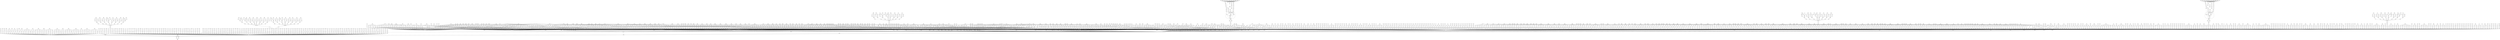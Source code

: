 digraph "()_with_int_labels" {
0 [type=merger];
1 [type=merger];
2 [type=generator];
3 [type=merger];
4 [type=generator];
5 [type=merger];
6 [type=merger];
7 [type=merger];
8 [type=Merger];
9 [type=merger];
10 [type=merger];
11 [type=generator];
12 [type=merger];
13 [type=merger];
14 [type=merger];
15 [type=merger];
16 [type=merger];
17 [type=merger];
18 [type=merger];
19 [type=Merger];
20 [type=merger];
21 [type=merger];
22 [type=merger];
23 [type=merger];
24 [type=generator];
25 [type=merger];
26 [type=generator];
27 [type=merger];
28 [type=merger];
29 [type=merger];
30 [type=merger];
31 [type=merger];
32 [type=generator];
33 [type=merger];
34 [type=merger];
35 [type=merger];
36 [type=merger];
37 [type=merger];
38 [type=generator];
39 [type=merger];
40 [type=merger];
41 [type=merger];
42 [type=merger];
43 [type=merger];
44 [type=merger];
45 [type=merger];
46 [type=Merger];
47 [type=merger];
48 [type=merger];
49 [type=OccurrenceAttachment];
50 [type=merger];
51 [type=merger];
52 [type=merger];
53 [type=merger];
54 [type=merger];
55 [type=merger];
56 [type=merger];
57 [type=merger];
58 [type=generator];
59 [type=merger];
60 [type=merger];
61 [type=merger];
62 [type=merger];
63 [type=merger];
64 [type=merger];
65 [type=merger];
66 [type=merger];
67 [type=merger];
68 [type=merger];
69 [type=merger];
70 [type=merger];
71 [type=merger];
72 [type=Merger];
73 [type=merger];
74 [type=merger];
75 [type=merger];
76 [type=merger];
77 [type=merger];
78 [type=merger];
79 [type=merger];
80 [type=merger];
81 [type=merger];
82 [type=merger];
83 [type=generator];
84 [type=merger];
85 [type=merger];
86 [type=merger];
87 [type=merger];
88 [type=merger];
89 [type=merger];
90 [type=merger];
91 [type=OccurrenceMin];
92 [type=merger];
93 [type=merger];
94 [type=merger];
95 [type=merger];
96 [type=merger];
97 [type=merger];
98 [type=generator];
99 [type=generator];
100 [type=merger];
101 [type=merger];
102 [type=generator];
103 [type=merger];
104 [type=merger];
105 [type=merger];
106 [type=merger];
107 [type=merger];
108 [type=merger];
109 [type=merger];
110 [type=merger];
111 [type=merger];
112 [type=Merger];
113 [type=generator];
114 [type=merger];
115 [type=merger];
116 [type=merger];
117 [type=merger];
118 [type=merger];
119 [type=merger];
120 [type=merger];
121 [type=merger];
122 [type=merger];
123 [type=merger];
124 [type=merger];
125 [type=merger];
126 [type=merger];
127 [type=OccurrenceAttachment];
128 [type=merger];
129 [type=merger];
130 [type=merger];
131 [type=merger];
132 [type=merger];
133 [type=merger];
134 [type=generator];
135 [type=merger];
136 [type=merger];
137 [type=merger];
138 [type=merger];
139 [type=merger];
140 [type=merger];
141 [type=OccurrenceAttachment];
142 [type=merger];
143 [type=merger];
144 [type=generator];
145 [type=merger];
146 [type=merger];
147 [type=merger];
148 [type=merger];
149 [type=OccurrenceAttachment];
150 [type=merger];
151 [type=merger];
152 [type=merger];
153 [type=merger];
154 [type=merger];
155 [type=merger];
156 [type=merger];
157 [type=merger];
158 [type=merger];
159 [type=merger];
160 [type=merger];
161 [type=merger];
162 [type=merger];
163 [type=merger];
164 [type=merger];
165 [type=Merger];
166 [type=merger];
167 [type=merger];
168 [type=merger];
169 [type=merger];
170 [type=merger];
171 [type=merger];
172 [type=merger];
173 [type=generator];
174 [type=merger];
175 [type=generator];
176 [type=merger];
177 [type=merger];
178 [type=merger];
179 [type=merger];
180 [type=merger];
181 [type=generator];
182 [type=merger];
183 [type=merger];
184 [type=generator];
185 [type=merger];
186 [type=merger];
187 [type=merger];
188 [type=merger];
189 [type=OccurrenceMin];
190 [type=merger];
191 [type=merger];
192 [type=merger];
193 [type=generator];
194 [type=merger];
195 [type=merger];
196 [type=merger];
197 [type=merger];
198 [type=Merger];
199 [type=Merger];
200 [type=merger];
201 [type=merger];
202 [type=merger];
203 [type=merger];
204 [type=merger];
205 [type=generator];
206 [type=merger];
207 [type=merger];
208 [type=merger];
209 [type=generator];
210 [type=merger];
211 [type=OccurrenceAttachment];
212 [type=merger];
213 [type=merger];
214 [type=merger];
215 [type=merger];
216 [type=merger];
217 [type=merger];
218 [type=OccurrenceAttachment];
219 [type=merger];
220 [type=merger];
221 [type=merger];
222 [type=merger];
223 [type=generator];
224 [type=merger];
225 [type=merger];
226 [type=merger];
227 [type=merger];
228 [type=generator];
229 [type=merger];
230 [type=merger];
231 [type=merger];
232 [type=merger];
233 [type=Merger];
234 [type=merger];
235 [type=merger];
236 [type=merger];
237 [type=merger];
238 [type=merger];
239 [type=OccurrenceMin];
240 [type=merger];
241 [type=generator];
242 [type=merger];
243 [type=merger];
244 [type=generator];
245 [type=merger];
246 [type=merger];
247 [type=merger];
248 [type=merger];
249 [type=OccurrenceAttachment];
250 [type=merger];
251 [type=merger];
252 [type=generator];
253 [type=Merger];
254 [type=merger];
255 [type=merger];
256 [type=OccurrenceAttachment];
257 [type=OccurrenceMin];
258 [type=merger];
259 [type=merger];
260 [type=generator];
261 [type=generator];
262 [type=merger];
263 [type=merger];
264 [type=merger];
265 [type=merger];
266 [type=OccurrenceMin];
267 [type=generator];
268 [type=merger];
269 [type=merger];
270 [type=merger];
271 [type=merger];
272 [type=generator];
273 [type=merger];
274 [type=generator];
275 [type=merger];
276 [type=merger];
277 [type=merger];
278 [type=merger];
279 [type=merger];
280 [type=merger];
281 [type=Merger];
282 [type=merger];
283 [type=merger];
284 [type=merger];
285 [type=merger];
286 [type=merger];
287 [type=merger];
288 [type=merger];
289 [type=merger];
290 [type=merger];
291 [type=generator];
292 [type=generator];
293 [type=generator];
294 [type=merger];
295 [type=merger];
296 [type=merger];
297 [type=merger];
298 [type=merger];
299 [type=merger];
300 [type=merger];
301 [type=merger];
302 [type=merger];
303 [type=merger];
304 [type=merger];
305 [type=merger];
306 [type=merger];
307 [type=merger];
308 [type=merger];
309 [type=merger];
310 [type=merger];
311 [type=merger];
312 [type=generator];
313 [type=merger];
314 [type=merger];
315 [type=generator];
316 [type=merger];
317 [type=merger];
318 [type=merger];
319 [type=merger];
320 [type=merger];
321 [type=merger];
322 [type=merger];
323 [type=merger];
324 [type=generator];
325 [type=merger];
326 [type=merger];
327 [type=merger];
328 [type=merger];
329 [type=merger];
330 [type=merger];
331 [type=merger];
332 [type=merger];
333 [type=merger];
334 [type=merger];
335 [type=merger];
336 [type=merger];
337 [type=OccurrenceMin];
338 [type=merger];
339 [type=generator];
340 [type=merger];
341 [type=merger];
342 [type=merger];
343 [type=merger];
344 [type=merger];
345 [type=merger];
346 [type=generator];
347 [type=merger];
348 [type=merger];
349 [type=merger];
350 [type=generator];
351 [type=merger];
352 [type=merger];
353 [type=merger];
354 [type=merger];
355 [type=merger];
356 [type=merger];
357 [type=merger];
358 [type=merger];
359 [type=OccurrenceAttachment];
360 [type=merger];
361 [type=merger];
362 [type=merger];
363 [type=merger];
364 [type=merger];
365 [type=merger];
366 [type=merger];
367 [type=merger];
368 [type=merger];
369 [type=merger];
370 [type=merger];
371 [type=merger];
372 [type=merger];
373 [type=merger];
374 [type=merger];
375 [type=merger];
376 [type=merger];
377 [type=Merger];
378 [type=OccurrenceAttachment];
379 [type=merger];
380 [type=generator];
381 [type=Merger];
382 [type=merger];
383 [type=merger];
384 [type=merger];
385 [type=merger];
386 [type=merger];
387 [type=merger];
388 [type=merger];
389 [type=merger];
390 [type=merger];
391 [type=merger];
392 [type=generator];
393 [type=merger];
394 [type=merger];
395 [type=merger];
396 [type=merger];
397 [type=merger];
398 [type=merger];
399 [type=OccurrenceAttachment];
400 [type=merger];
401 [type=merger];
402 [type=merger];
403 [type=merger];
404 [type=merger];
405 [type=generator];
406 [type=merger];
407 [type=OccurrenceAttachment];
408 [type=merger];
409 [type=merger];
410 [type=merger];
411 [type=merger];
412 [type=merger];
413 [type=generator];
414 [type=merger];
415 [type=generator];
416 [type=generator];
417 [type=merger];
418 [type=merger];
419 [type=merger];
420 [type=merger];
421 [type=merger];
422 [type=merger];
423 [type=merger];
424 [type=merger];
425 [type=merger];
426 [type=merger];
427 [type=merger];
428 [type=merger];
429 [type=merger];
430 [type=merger];
431 [type=merger];
432 [type=merger];
433 [type=generator];
434 [type=Merger];
435 [type=generator];
436 [type=merger];
437 [type=merger];
438 [type=merger];
439 [type=merger];
440 [type=merger];
441 [type=merger];
442 [type=generator];
443 [type=generator];
444 [type=merger];
445 [type=merger];
446 [type=merger];
447 [type=merger];
448 [type=Merger];
449 [type=merger];
450 [type=merger];
451 [type=merger];
452 [type=OccurrenceAttachment];
453 [type=merger];
454 [type=merger];
455 [type=merger];
456 [type=merger];
457 [type=merger];
458 [type=merger];
459 [type=merger];
460 [type=merger];
461 [type=generator];
462 [type=generator];
463 [type=merger];
464 [type=merger];
465 [type=merger];
466 [type=merger];
467 [type=generator];
468 [type=generator];
469 [type=merger];
470 [type=merger];
471 [type=OccurrenceAttachment];
472 [type=generator];
473 [type=merger];
474 [type=merger];
475 [type=generator];
476 [type=merger];
477 [type=merger];
478 [type=merger];
479 [type=generator];
480 [type=merger];
481 [type=merger];
482 [type=generator];
483 [type=merger];
484 [type=merger];
485 [type=merger];
486 [type=merger];
487 [type=merger];
488 [type=merger];
489 [type=merger];
490 [type=generator];
491 [type=merger];
492 [type=generator];
493 [type=generator];
494 [type=merger];
495 [type=merger];
496 [type=merger];
497 [type=generator];
498 [type=OccurrenceMin];
499 [type=merger];
500 [type=merger];
501 [type=merger];
502 [type=merger];
503 [type=merger];
504 [type=merger];
505 [type=Merger];
506 [type=generator];
507 [type=merger];
508 [type=merger];
509 [type=merger];
510 [type=merger];
511 [type=merger];
512 [type=merger];
513 [type=generator];
514 [type=generator];
515 [type=merger];
516 [type=generator];
517 [type=merger];
518 [type=merger];
519 [type=merger];
520 [type=merger];
521 [type=merger];
522 [type=generator];
523 [type=merger];
524 [type=generator];
525 [type=merger];
526 [type=merger];
527 [type=merger];
528 [type=merger];
529 [type=merger];
530 [type=merger];
531 [type=merger];
532 [type=merger];
533 [type=merger];
534 [type=merger];
535 [type=merger];
536 [type=merger];
537 [type=merger];
538 [type=merger];
539 [type=merger];
540 [type=merger];
541 [type=generator];
542 [type=merger];
543 [type=merger];
544 [type=merger];
545 [type=merger];
546 [type=generator];
547 [type=merger];
548 [type=OccurrenceMin];
549 [type=merger];
550 [type=merger];
551 [type=merger];
552 [type=merger];
553 [type=merger];
554 [type=merger];
555 [type=generator];
556 [type=generator];
557 [type=generator];
558 [type=merger];
559 [type=merger];
560 [type=merger];
561 [type=merger];
562 [type=merger];
563 [type=merger];
564 [type=merger];
565 [type=merger];
566 [type=merger];
567 [type=merger];
568 [type=merger];
569 [type=merger];
570 [type=merger];
571 [type=merger];
572 [type=merger];
573 [type=generator];
574 [type=merger];
575 [type=merger];
576 [type=merger];
577 [type=merger];
578 [type=merger];
579 [type=merger];
580 [type=merger];
581 [type=merger];
582 [type=merger];
583 [type=merger];
584 [type=merger];
585 [type=merger];
586 [type=merger];
587 [type=merger];
588 [type=merger];
589 [type=merger];
590 [type=merger];
591 [type=merger];
592 [type=merger];
593 [type=merger];
594 [type=generator];
595 [type=merger];
596 [type=generator];
597 [type=generator];
598 [type=Merger];
599 [type=merger];
600 [type=merger];
601 [type=OccurrenceAttachment];
602 [type=merger];
603 [type=OccurrenceAttachment];
604 [type=OccurrenceAttachment];
605 [type=generator];
606 [type=merger];
607 [type=merger];
608 [type=merger];
609 [type=merger];
610 [type=merger];
611 [type=generator];
612 [type=merger];
613 [type=generator];
614 [type=generator];
615 [type=merger];
616 [type=merger];
617 [type=merger];
618 [type=merger];
619 [type=OccurrenceAttachment];
620 [type=merger];
621 [type=generator];
622 [type=merger];
623 [type=merger];
624 [type=merger];
625 [type=generator];
626 [type=generator];
627 [type=merger];
628 [type=merger];
629 [type=merger];
630 [type=merger];
631 [type=merger];
632 [type=merger];
633 [type=merger];
634 [type=merger];
635 [type=merger];
636 [type=generator];
637 [type=merger];
638 [type=merger];
639 [type=merger];
640 [type=merger];
641 [type=Merger];
642 [type=merger];
643 [type=generator];
644 [type=merger];
645 [type=merger];
646 [type=merger];
647 [type=merger];
648 [type=merger];
649 [type=merger];
650 [type=merger];
651 [type=merger];
652 [type=merger];
653 [type=merger];
654 [type=generator];
655 [type=generator];
656 [type=merger];
657 [type=merger];
658 [type=merger];
659 [type=Merger];
660 [type=merger];
661 [type=merger];
662 [type=OccurrenceAttachment];
663 [type=merger];
664 [type=merger];
665 [type=merger];
666 [type=merger];
667 [type=merger];
668 [type=generator];
669 [type=merger];
670 [type=merger];
671 [type=generator];
672 [type=generator];
673 [type=generator];
674 [type=OccurrenceAttachment];
675 [type=merger];
676 [type=Merger];
677 [type=merger];
678 [type=merger];
679 [type=merger];
680 [type=merger];
681 [type=merger];
682 [type=merger];
683 [type=generator];
684 [type=merger];
685 [type=merger];
686 [type=Merger];
687 [type=merger];
688 [type=merger];
689 [type=merger];
690 [type=OccurrenceAttachment];
691 [type=merger];
692 [type=Merger];
693 [type=merger];
694 [type=generator];
695 [type=merger];
696 [type=OccurrenceAttachment];
697 [type=merger];
698 [type=merger];
699 [type=merger];
700 [type=merger];
701 [type=merger];
702 [type=merger];
703 [type=merger];
704 [type=Merger];
705 [type=generator];
706 [type=generator];
707 [type=merger];
708 [type=merger];
709 [type=Merger];
710 [type=generator];
711 [type=merger];
712 [type=generator];
713 [type=merger];
714 [type=merger];
715 [type=merger];
716 [type=merger];
717 [type=generator];
718 [type=merger];
719 [type=generator];
720 [type=merger];
721 [type=merger];
722 [type=merger];
723 [type=merger];
724 [type=generator];
725 [type=generator];
726 [type=merger];
727 [type=Merger];
728 [type=merger];
729 [type=merger];
730 [type=merger];
731 [type=merger];
732 [type=merger];
733 [type=merger];
734 [type=merger];
735 [type=merger];
736 [type=merger];
737 [type=merger];
738 [type=merger];
739 [type=merger];
740 [type=Terminal];
741 [type=merger];
742 [type=generator];
743 [type=merger];
744 [type=merger];
745 [type=merger];
746 [type=merger];
747 [type=Merger];
748 [type=merger];
749 [type=merger];
750 [type=merger];
751 [type=merger];
752 [type=merger];
753 [type=generator];
754 [type=merger];
755 [type=OccurrenceAttachment];
756 [type=merger];
757 [type=merger];
758 [type=merger];
759 [type=Merger];
760 [type=merger];
761 [type=merger];
762 [type=merger];
763 [type=merger];
764 [type=merger];
765 [type=merger];
766 [type=merger];
767 [type=merger];
768 [type=merger];
769 [type=merger];
770 [type=merger];
771 [type=generator];
772 [type=merger];
773 [type=merger];
774 [type=merger];
775 [type=merger];
776 [type=OccurrenceMin];
777 [type=generator];
778 [type=Merger];
779 [type=merger];
780 [type=merger];
781 [type=generator];
782 [type=generator];
783 [type=merger];
784 [type=merger];
785 [type=merger];
786 [type=generator];
787 [type=merger];
788 [type=generator];
789 [type=merger];
790 [type=merger];
791 [type=merger];
792 [type=merger];
793 [type=generator];
794 [type=merger];
795 [type=generator];
796 [type=merger];
797 [type=merger];
798 [type=merger];
799 [type=merger];
800 [type=merger];
801 [type=merger];
802 [type=merger];
803 [type=merger];
804 [type=merger];
805 [type=merger];
806 [type=merger];
807 [type=merger];
808 [type=merger];
809 [type=merger];
810 [type=merger];
811 [type=merger];
812 [type=generator];
813 [type=merger];
814 [type=generator];
815 [type=Merger];
816 [type=generator];
817 [type=merger];
818 [type=merger];
819 [type=merger];
820 [type=generator];
821 [type=merger];
822 [type=merger];
823 [type=merger];
824 [type=merger];
825 [type=merger];
826 [type=merger];
827 [type=merger];
828 [type=merger];
829 [type=merger];
830 [type=Merger];
831 [type=merger];
832 [type=merger];
833 [type=merger];
834 [type=merger];
835 [type=merger];
836 [type=merger];
837 [type=merger];
838 [type=merger];
839 [type=generator];
840 [type=merger];
841 [type=merger];
842 [type=generator];
843 [type=OccurrenceAttachment];
844 [type=merger];
845 [type=generator];
846 [type=merger];
847 [type=generator];
848 [type=merger];
849 [type=merger];
850 [type=merger];
851 [type=merger];
852 [type=merger];
853 [type=Merger];
854 [type=merger];
855 [type=merger];
856 [type=merger];
857 [type=merger];
858 [type=merger];
859 [type=OccurrenceAttachment];
860 [type=Terminal];
861 [type=merger];
862 [type=merger];
863 [type=merger];
864 [type=merger];
865 [type=merger];
866 [type=merger];
867 [type=merger];
868 [type=merger];
869 [type=generator];
870 [type=merger];
871 [type=merger];
872 [type=OccurrenceAttachment];
873 [type=merger];
874 [type=merger];
875 [type=Merger];
876 [type=merger];
877 [type=merger];
878 [type=merger];
879 [type=generator];
880 [type=merger];
881 [type=merger];
882 [type=merger];
883 [type=merger];
884 [type=Merger];
885 [type=merger];
886 [type=merger];
887 [type=merger];
888 [type=generator];
889 [type=merger];
890 [type=merger];
891 [type=merger];
892 [type=merger];
893 [type=Merger];
894 [type=merger];
895 [type=generator];
896 [type=merger];
897 [type=merger];
898 [type=Merger];
899 [type=generator];
900 [type=merger];
901 [type=merger];
902 [type=merger];
903 [type=merger];
904 [type=merger];
905 [type=merger];
906 [type=merger];
907 [type=merger];
908 [type=merger];
909 [type=merger];
910 [type=merger];
911 [type=merger];
912 [type=merger];
913 [type=merger];
914 [type=merger];
915 [type=merger];
916 [type=merger];
917 [type=generator];
918 [type=merger];
919 [type=merger];
920 [type=merger];
921 [type=merger];
922 [type=merger];
923 [type=merger];
924 [type=generator];
925 [type=merger];
926 [type=merger];
927 [type=Merger];
928 [type=generator];
929 [type=merger];
930 [type=merger];
931 [type=merger];
932 [type=generator];
933 [type=merger];
934 [type=OccurrenceAttachment];
935 [type=merger];
936 [type=generator];
937 [type=generator];
938 [type=merger];
939 [type=merger];
940 [type=merger];
941 [type=merger];
942 [type=merger];
943 [type=merger];
944 [type=merger];
945 [type=merger];
946 [type=merger];
947 [type=merger];
948 [type=merger];
949 [type=generator];
950 [type=generator];
951 [type=merger];
952 [type=merger];
953 [type=OccurrenceAttachment];
954 [type=merger];
955 [type=merger];
956 [type=merger];
957 [type=merger];
958 [type=merger];
959 [type=merger];
960 [type=merger];
961 [type=merger];
962 [type=merger];
963 [type=generator];
964 [type=generator];
965 [type=merger];
966 [type=merger];
967 [type=merger];
968 [type=merger];
969 [type=generator];
970 [type=merger];
971 [type=merger];
972 [type=generator];
973 [type=merger];
974 [type=generator];
975 [type=merger];
976 [type=merger];
977 [type=generator];
978 [type=merger];
979 [type=generator];
980 [type=merger];
981 [type=merger];
982 [type=merger];
983 [type=merger];
984 [type=merger];
985 [type=generator];
986 [type=merger];
987 [type=merger];
988 [type=OccurrenceAttachment];
989 [type=merger];
990 [type=merger];
991 [type=merger];
992 [type=merger];
993 [type=merger];
994 [type=merger];
995 [type=merger];
996 [type=generator];
997 [type=merger];
998 [type=merger];
999 [type=merger];
1000 [type=OccurrenceAttachment];
1001 [type=merger];
1002 [type=merger];
1003 [type=merger];
1004 [type=merger];
1005 [type=merger];
1006 [type=merger];
1007 [type=merger];
1008 [type=generator];
1009 [type=merger];
1010 [type=merger];
1011 [type=merger];
1012 [type=merger];
1013 [type=merger];
1014 [type=merger];
1015 [type=merger];
1016 [type=OccurrenceAttachment];
1017 [type=merger];
1018 [type=merger];
1019 [type=merger];
1020 [type=merger];
1021 [type=merger];
1022 [type=merger];
1023 [type=merger];
1024 [type=merger];
1025 [type=merger];
1026 [type=merger];
1027 [type=merger];
1028 [type=merger];
1029 [type=merger];
1030 [type=merger];
1031 [type=merger];
1032 [type=merger];
1033 [type=generator];
1034 [type=merger];
1035 [type=merger];
1036 [type=merger];
1037 [type=merger];
1038 [type=generator];
1039 [type=merger];
1040 [type=merger];
1041 [type=merger];
1042 [type=merger];
1043 [type=generator];
1044 [type=merger];
1045 [type=merger];
1046 [type=merger];
1047 [type=generator];
1048 [type=merger];
1049 [type=OccurrenceMin];
1050 [type=merger];
1051 [type=merger];
1052 [type=merger];
1053 [type=generator];
1054 [type=merger];
1055 [type=merger];
1056 [type=merger];
1057 [type=merger];
1058 [type=merger];
1059 [type=generator];
1060 [type=merger];
1061 [type=generator];
1062 [type=merger];
1063 [type=OccurrenceAttachment];
1064 [type=merger];
1065 [type=generator];
1066 [type=merger];
1067 [type=merger];
1068 [type=merger];
1069 [type=merger];
1070 [type=generator];
1071 [type=merger];
1072 [type=generator];
1073 [type=generator];
1074 [type=generator];
1075 [type=merger];
1076 [type=generator];
1077 [type=merger];
1078 [type=merger];
1079 [type=merger];
1080 [type=merger];
1081 [type=Merger];
1082 [type=merger];
1083 [type=merger];
1084 [type=merger];
1085 [type=merger];
1086 [type=merger];
1087 [type=merger];
1088 [type=generator];
1089 [type=merger];
1090 [type=merger];
1091 [type=merger];
1092 [type=merger];
1093 [type=Merger];
1094 [type=merger];
1095 [type=merger];
1096 [type=OccurrenceAttachment];
1097 [type=merger];
1098 [type=merger];
1099 [type=OccurrenceAttachment];
1100 [type=merger];
1101 [type=merger];
1102 [type=merger];
1103 [type=merger];
1104 [type=generator];
1105 [type=merger];
1106 [type=generator];
1107 [type=merger];
1108 [type=merger];
1109 [type=generator];
1110 [type=merger];
1111 [type=generator];
1112 [type=Merger];
1113 [type=merger];
1114 [type=merger];
1115 [type=generator];
1116 [type=merger];
1117 [type=merger];
1118 [type=generator];
1119 [type=Merger];
1120 [type=merger];
1121 [type=merger];
1122 [type=merger];
1123 [type=merger];
1124 [type=merger];
1125 [type=merger];
1126 [type=generator];
1127 [type=merger];
1128 [type=generator];
1129 [type=merger];
1130 [type=merger];
1131 [type=merger];
1132 [type=merger];
1133 [type=merger];
1134 [type=merger];
1135 [type=merger];
1136 [type=merger];
1137 [type=merger];
1138 [type=merger];
1139 [type=merger];
1140 [type=merger];
1141 [type=merger];
1142 [type=merger];
1143 [type=merger];
1144 [type=merger];
1145 [type=merger];
1146 [type=OccurrenceAttachment];
1147 [type=generator];
1148 [type=generator];
1149 [type=merger];
1150 [type=merger];
1151 [type=merger];
1152 [type=merger];
1153 [type=generator];
1154 [type=merger];
1155 [type=generator];
1156 [type=merger];
1157 [type=merger];
1158 [type=merger];
1159 [type=generator];
1160 [type=merger];
1161 [type=Merger];
1162 [type=merger];
1163 [type=merger];
1164 [type=merger];
1165 [type=merger];
1166 [type=merger];
1167 [type=merger];
1168 [type=generator];
1169 [type=merger];
1170 [type=merger];
1171 [type=generator];
1172 [type=generator];
1173 [type=merger];
1174 [type=merger];
1175 [type=generator];
1176 [type=merger];
1177 [type=merger];
1178 [type=merger];
1179 [type=merger];
1180 [type=merger];
1181 [type=generator];
1182 [type=merger];
1183 [type=merger];
1184 [type=merger];
1185 [type=merger];
1186 [type=merger];
1187 [type=merger];
1188 [type=Merger];
1189 [type=merger];
1190 [type=merger];
1191 [type=generator];
1192 [type=Merger];
1193 [type=merger];
1194 [type=merger];
1195 [type=merger];
1196 [type=merger];
1197 [type=merger];
1198 [type=generator];
1199 [type=merger];
1200 [type=generator];
1201 [type=merger];
1202 [type=merger];
1203 [type=generator];
1204 [type=merger];
1205 [type=merger];
1206 [type=generator];
1207 [type=generator];
1208 [type=merger];
1209 [type=merger];
1210 [type=merger];
1211 [type=generator];
1212 [type=generator];
1213 [type=generator];
1214 [type=merger];
1215 [type=merger];
1216 [type=Merger];
1217 [type=merger];
1218 [type=merger];
1219 [type=merger];
1220 [type=generator];
1221 [type=merger];
1222 [type=merger];
1223 [type=merger];
1224 [type=merger];
1225 [type=generator];
1226 [type=merger];
1227 [type=merger];
1228 [type=OccurrenceMin];
1229 [type=merger];
1230 [type=merger];
1231 [type=merger];
1232 [type=merger];
1233 [type=merger];
1234 [type=merger];
1235 [type=generator];
1236 [type=merger];
1237 [type=merger];
1238 [type=merger];
1239 [type=merger];
1240 [type=merger];
1241 [type=merger];
1242 [type=merger];
1243 [type=merger];
1244 [type=merger];
1245 [type=merger];
1246 [type=generator];
1247 [type=merger];
1248 [type=generator];
1249 [type=Merger];
1250 [type=merger];
1251 [type=merger];
1252 [type=merger];
1253 [type=generator];
1254 [type=merger];
1255 [type=merger];
1256 [type=merger];
1257 [type=merger];
1258 [type=merger];
1259 [type=merger];
1260 [type=merger];
1261 [type=OccurrenceAttachment];
1262 [type=generator];
1263 [type=merger];
1264 [type=merger];
1265 [type=merger];
1266 [type=merger];
1267 [type=merger];
1268 [type=generator];
1269 [type=OccurrenceAttachment];
1270 [type=merger];
1271 [type=merger];
1272 [type=merger];
1273 [type=merger];
1274 [type=merger];
1275 [type=merger];
1276 [type=merger];
1277 [type=generator];
1278 [type=merger];
1279 [type=merger];
1280 [type=merger];
1281 [type=merger];
1282 [type=generator];
1283 [type=merger];
1284 [type=merger];
1285 [type=merger];
1286 [type=merger];
1287 [type=merger];
1288 [type=merger];
1289 [type=merger];
1290 [type=merger];
1291 [type=merger];
1292 [type=merger];
1293 [type=generator];
1294 [type=merger];
1295 [type=merger];
1296 [type=merger];
1297 [type=merger];
1298 [type=merger];
1299 [type=merger];
1300 [type=merger];
1301 [type=OccurrenceAttachment];
1302 [type=merger];
1303 [type=generator];
1304 [type=merger];
1305 [type=merger];
1306 [type=merger];
1307 [type=generator];
1308 [type=Merger];
1309 [type=merger];
1310 [type=merger];
1311 [type=merger];
1312 [type=merger];
1313 [type=generator];
1314 [type=merger];
1315 [type=merger];
1316 [type=Merger];
1317 [type=generator];
1318 [type=merger];
1319 [type=merger];
1320 [type=merger];
1321 [type=merger];
1322 [type=merger];
1323 [type=generator];
1324 [type=merger];
1325 [type=merger];
1326 [type=merger];
1327 [type=generator];
1328 [type=generator];
1329 [type=merger];
1330 [type=merger];
1331 [type=merger];
1332 [type=merger];
1333 [type=merger];
1334 [type=merger];
1335 [type=OccurrenceMin];
1336 [type=generator];
1337 [type=merger];
1338 [type=merger];
1339 [type=merger];
1340 [type=merger];
1341 [type=merger];
1342 [type=merger];
1343 [type=merger];
1344 [type=merger];
1345 [type=merger];
1346 [type=merger];
1347 [type=merger];
1348 [type=merger];
1349 [type=merger];
1350 [type=merger];
1351 [type=merger];
1352 [type=merger];
1353 [type=merger];
1354 [type=generator];
1355 [type=merger];
1356 [type=generator];
1357 [type=merger];
1358 [type=merger];
1359 [type=merger];
1360 [type=merger];
1361 [type=OccurrenceAttachment];
1362 [type=merger];
1363 [type=merger];
1364 [type=merger];
1365 [type=generator];
1366 [type=merger];
1367 [type=merger];
1368 [type=merger];
1369 [type=Merger];
1370 [type=generator];
1371 [type=merger];
1372 [type=merger];
1373 [type=merger];
1374 [type=generator];
1375 [type=OccurrenceMin];
1376 [type=merger];
1377 [type=generator];
1378 [type=merger];
1379 [type=merger];
1380 [type=merger];
1381 [type=merger];
1382 [type=merger];
1383 [type=merger];
1384 [type=merger];
1385 [type=generator];
1386 [type=merger];
1387 [type=OccurrenceMin];
1388 [type=merger];
1389 [type=merger];
1390 [type=merger];
1391 [type=merger];
1392 [type=generator];
1393 [type=merger];
1394 [type=merger];
1395 [type=merger];
1396 [type=merger];
1397 [type=merger];
1398 [type=merger];
1399 [type=generator];
1400 [type=merger];
1401 [type=merger];
1402 [type=merger];
1403 [type=merger];
1404 [type=merger];
1405 [type=OccurrenceMin];
1406 [type=merger];
1407 [type=merger];
1408 [type=merger];
1409 [type=OccurrenceMin];
1410 [type=merger];
1411 [type=merger];
1412 [type=merger];
1413 [type=merger];
1414 [type=merger];
1415 [type=merger];
1416 [type=merger];
1417 [type=generator];
1418 [type=Merger];
1419 [type=merger];
1420 [type=merger];
1421 [type=merger];
1422 [type=generator];
1423 [type=OccurrenceMin];
1424 [type=merger];
1425 [type=merger];
1426 [type=merger];
1427 [type=merger];
1428 [type=merger];
1429 [type=merger];
1430 [type=Merger];
1431 [type=merger];
1432 [type=merger];
1433 [type=merger];
1434 [type=generator];
1435 [type=merger];
1436 [type=merger];
1437 [type=merger];
1438 [type=merger];
1439 [type=merger];
1440 [type=merger];
1441 [type=generator];
1442 [type=merger];
1443 [type=merger];
1444 [type=merger];
1445 [type=merger];
1446 [type=merger];
1447 [type=merger];
1448 [type=merger];
1449 [type=generator];
1450 [type=merger];
1451 [type=generator];
1452 [type=merger];
1453 [type=merger];
1454 [type=merger];
1455 [type=merger];
1456 [type=merger];
1457 [type=merger];
1458 [type=merger];
1459 [type=merger];
1460 [type=merger];
1461 [type=generator];
1462 [type=Merger];
1463 [type=merger];
1464 [type=generator];
1465 [type=merger];
1466 [type=merger];
1467 [type=generator];
1468 [type=generator];
1469 [type=merger];
1470 [type=merger];
1471 [type=merger];
1472 [type=merger];
1473 [type=merger];
1474 [type=merger];
1475 [type=merger];
1476 [type=generator];
1477 [type=merger];
1478 [type=merger];
1479 [type=merger];
1480 [type=merger];
1481 [type=merger];
1482 [type=merger];
1483 [type=merger];
1484 [type=merger];
1485 [type=merger];
1486 [type=generator];
1487 [type=merger];
1488 [type=merger];
1489 [type=merger];
1490 [type=merger];
1491 [type=merger];
1492 [type=Merger];
1493 [type=merger];
1494 [type=merger];
1495 [type=merger];
1496 [type=generator];
1497 [type=merger];
1498 [type=merger];
1499 [type=OccurrenceMin];
1500 [type=merger];
1501 [type=generator];
1502 [type=merger];
1503 [type=generator];
1504 [type=merger];
1505 [type=generator];
1506 [type=merger];
1507 [type=merger];
1508 [type=Merger];
1509 [type=merger];
1510 [type=merger];
1511 [type=merger];
1512 [type=merger];
1513 [type=merger];
1514 [type=merger];
1515 [type=merger];
1516 [type=merger];
1517 [type=merger];
1518 [type=merger];
1519 [type=merger];
1520 [type=generator];
1521 [type=merger];
1522 [type=merger];
1523 [type=merger];
1524 [type=Merger];
1525 [type=merger];
1526 [type=generator];
1527 [type=merger];
1528 [type=generator];
1529 [type=merger];
1530 [type=merger];
1531 [type=merger];
1532 [type=merger];
1533 [type=OccurrenceMin];
1534 [type=merger];
1535 [type=merger];
1536 [type=merger];
1537 [type=generator];
1538 [type=merger];
1539 [type=merger];
1540 [type=merger];
1541 [type=merger];
1542 [type=merger];
1543 [type=merger];
1544 [type=merger];
1545 [type=merger];
1546 [type=merger];
1547 [type=merger];
1548 [type=merger];
1549 [type=merger];
1550 [type=merger];
1551 [type=merger];
1552 [type=merger];
1553 [type=merger];
1554 [type=merger];
1555 [type=merger];
1556 [type=generator];
1557 [type=merger];
1558 [type=merger];
1559 [type=merger];
1560 [type=merger];
1561 [type=merger];
1562 [type=merger];
1563 [type=Merger];
1564 [type=OccurrenceMin];
1565 [type=merger];
1566 [type=merger];
1567 [type=merger];
1568 [type=merger];
1569 [type=merger];
1570 [type=merger];
1571 [type=merger];
1572 [type=merger];
1573 [type=merger];
1574 [type=Merger];
1575 [type=generator];
1576 [type=generator];
1577 [type=merger];
1578 [type=OccurrenceAttachment];
1579 [type=OccurrenceMin];
1580 [type=merger];
1581 [type=generator];
1582 [type=merger];
1583 [type=merger];
1584 [type=merger];
1585 [type=merger];
1586 [type=merger];
1587 [type=generator];
1588 [type=merger];
1589 [type=merger];
1590 [type=merger];
1591 [type=merger];
1592 [type=merger];
1593 [type=merger];
1594 [type=merger];
1595 [type=merger];
1596 [type=merger];
1597 [type=merger];
1598 [type=merger];
1599 [type=merger];
1600 [type=generator];
1601 [type=merger];
1602 [type=merger];
1603 [type=merger];
1604 [type=merger];
1605 [type=merger];
1606 [type=generator];
1607 [type=merger];
1608 [type=merger];
1609 [type=merger];
1610 [type=merger];
1611 [type=merger];
1612 [type=generator];
1613 [type=merger];
1614 [type=merger];
1615 [type=Merger];
1616 [type=merger];
1617 [type=merger];
1618 [type=merger];
1619 [type=OccurrenceAttachment];
1620 [type=merger];
1621 [type=merger];
1622 [type=merger];
1623 [type=generator];
1624 [type=generator];
1625 [type=merger];
1626 [type=merger];
1627 [type=merger];
1628 [type=generator];
1629 [type=merger];
1630 [type=merger];
1631 [type=merger];
1632 [type=merger];
1633 [type=generator];
1634 [type=generator];
1635 [type=merger];
1636 [type=merger];
1637 [type=merger];
1638 [type=merger];
1639 [type=OccurrenceMin];
1640 [type=generator];
1641 [type=merger];
1642 [type=merger];
1643 [type=merger];
1644 [type=merger];
1645 [type=merger];
1646 [type=merger];
1647 [type=merger];
1648 [type=generator];
1649 [type=generator];
1650 [type=merger];
1651 [type=merger];
1652 [type=generator];
1653 [type=generator];
1654 [type=merger];
1655 [type=merger];
1656 [type=generator];
1657 [type=merger];
1658 [type=merger];
1659 [type=OccurrenceAttachment];
1660 [type=generator];
1661 [type=merger];
1662 [type=merger];
1663 [type=merger];
1664 [type=generator];
1665 [type=generator];
1666 [type=merger];
1667 [type=merger];
1668 [type=merger];
1669 [type=merger];
1670 [type=merger];
1671 [type=merger];
1672 [type=merger];
1673 [type=OccurrenceAttachment];
1674 [type=generator];
1675 [type=merger];
1676 [type=merger];
1677 [type=merger];
1678 [type=merger];
1679 [type=merger];
1680 [type=merger];
1681 [type=merger];
1682 [type=merger];
1683 [type=merger];
1684 [type=merger];
1685 [type=merger];
1686 [type=merger];
1687 [type=generator];
1688 [type=merger];
1689 [type=merger];
1690 [type=generator];
1691 [type=merger];
1692 [type=merger];
1693 [type=generator];
1694 [type=merger];
1695 [type=merger];
1696 [type=merger];
1697 [type=merger];
1698 [type=merger];
1699 [type=merger];
1700 [type=merger];
1701 [type=generator];
1702 [type=merger];
1703 [type=merger];
1704 [type=merger];
1705 [type=merger];
1706 [type=generator];
1707 [type=merger];
1708 [type=generator];
1709 [type=merger];
1710 [type=generator];
1711 [type=generator];
1712 [type=merger];
1713 [type=generator];
1714 [type=merger];
1715 [type=merger];
1716 [type=merger];
1717 [type=OccurrenceAttachment];
1718 [type=merger];
1719 [type=merger];
1720 [type=merger];
1721 [type=Terminal];
1722 [type=Merger];
1723 [type=merger];
1724 [type=Merger];
1725 [type=merger];
1726 [type=merger];
1727 [type=merger];
1728 [type=merger];
1729 [type=merger];
1730 [type=merger];
1731 [type=generator];
1732 [type=generator];
1733 [type=generator];
1734 [type=merger];
1735 [type=merger];
1736 [type=merger];
1737 [type=merger];
1738 [type=merger];
1739 [type=generator];
1740 [type=generator];
1741 [type=merger];
1742 [type=generator];
1743 [type=generator];
1744 [type=generator];
1745 [type=merger];
1746 [type=merger];
1747 [type=merger];
1748 [type=merger];
1749 [type=merger];
1750 [type=merger];
1751 [type=merger];
1752 [type=merger];
1753 [type=merger];
1754 [type=merger];
1755 [type=merger];
1756 [type=merger];
1757 [type=merger];
1758 [type=merger];
1759 [type=merger];
1760 [type=merger];
1761 [type=merger];
1762 [type=merger];
1763 [type=merger];
1764 [type=merger];
1765 [type=OccurrenceMin];
1766 [type=generator];
1767 [type=merger];
1768 [type=merger];
1769 [type=merger];
1770 [type=generator];
1771 [type=generator];
1772 [type=merger];
1773 [type=merger];
1774 [type=merger];
1775 [type=merger];
1776 [type=generator];
1777 [type=merger];
1778 [type=merger];
1779 [type=merger];
1780 [type=merger];
1781 [type=merger];
1782 [type=merger];
1783 [type=merger];
1784 [type=merger];
1785 [type=merger];
1786 [type=merger];
1787 [type=merger];
1788 [type=generator];
1789 [type=merger];
1790 [type=merger];
1791 [type=merger];
1792 [type=merger];
1793 [type=merger];
1794 [type=merger];
1795 [type=merger];
1796 [type=merger];
1797 [type=merger];
1798 [type=merger];
1799 [type=merger];
1800 [type=merger];
1801 [type=merger];
1802 [type=merger];
1803 [type=merger];
1804 [type=merger];
1805 [type=merger];
1806 [type=OccurrenceAttachment];
1807 [type=merger];
1808 [type=generator];
1809 [type=Merger];
1810 [type=merger];
1811 [type=generator];
1812 [type=generator];
1813 [type=merger];
1814 [type=Merger];
1815 [type=merger];
1816 [type=merger];
1817 [type=merger];
1818 [type=merger];
1819 [type=merger];
1820 [type=generator];
1821 [type=merger];
1822 [type=merger];
1823 [type=merger];
1824 [type=merger];
1825 [type=merger];
1826 [type=merger];
1827 [type=merger];
1828 [type=merger];
1829 [type=generator];
1830 [type=merger];
1831 [type=merger];
1832 [type=merger];
1833 [type=merger];
1834 [type=merger];
1835 [type=merger];
1836 [type=merger];
1837 [type=merger];
1838 [type=merger];
1839 [type=merger];
1840 [type=merger];
1841 [type=generator];
1842 [type=merger];
1843 [type=merger];
1844 [type=merger];
1845 [type=merger];
1846 [type=generator];
1847 [type=generator];
1848 [type=merger];
1849 [type=generator];
1850 [type=generator];
1851 [type=merger];
1852 [type=merger];
1853 [type=generator];
1854 [type=merger];
1855 [type=generator];
1856 [type=merger];
1857 [type=merger];
1858 [type=merger];
1859 [type=merger];
1860 [type=merger];
1861 [type=generator];
1862 [type=merger];
1863 [type=merger];
1864 [type=merger];
1865 [type=merger];
1866 [type=merger];
1867 [type=merger];
1868 [type=merger];
1869 [type=merger];
1870 [type=merger];
1871 [type=merger];
1872 [type=merger];
1873 [type=merger];
1874 [type=merger];
1875 [type=merger];
1876 [type=merger];
1877 [type=merger];
1878 [type=merger];
1879 [type=merger];
1880 [type=merger];
1881 [type=merger];
1882 [type=merger];
1883 [type=merger];
1884 [type=merger];
1885 [type=merger];
1886 [type=merger];
1887 [type=generator];
1888 [type=merger];
1889 [type=merger];
1890 [type=OccurrenceMin];
1891 [type=merger];
1892 [type=generator];
1893 [type=merger];
1894 [type=merger];
1895 [type=generator];
1896 [type=merger];
1897 [type=merger];
1898 [type=OccurrenceAttachment];
1899 [type=merger];
1900 [type=merger];
1901 [type=generator];
1902 [type=generator];
1903 [type=merger];
1904 [type=merger];
1905 [type=merger];
1906 [type=merger];
1907 [type=merger];
1908 [type=merger];
1909 [type=merger];
1910 [type=merger];
1911 [type=merger];
1912 [type=Merger];
1913 [type=merger];
1914 [type=merger];
1915 [type=merger];
1916 [type=merger];
1917 [type=merger];
1918 [type=merger];
1919 [type=merger];
1920 [type=generator];
1921 [type=OccurrenceAttachment];
1922 [type=generator];
1923 [type=merger];
1924 [type=merger];
1925 [type=merger];
1926 [type=merger];
1927 [type=generator];
1928 [type=merger];
1929 [type=OccurrenceMin];
1930 [type=merger];
1931 [type=merger];
1932 [type=merger];
1933 [type=merger];
1934 [type=merger];
1935 [type=merger];
1936 [type=merger];
1937 [type=generator];
1938 [type=merger];
1939 [type=merger];
1940 [type=merger];
1941 [type=merger];
1942 [type=merger];
1943 [type=merger];
1944 [type=generator];
1945 [type=merger];
1946 [type=merger];
1947 [type=merger];
1948 [type=merger];
1949 [type=merger];
1950 [type=merger];
1951 [type=merger];
1952 [type=merger];
1953 [type=merger];
1954 [type=merger];
1955 [type=merger];
1956 [type=merger];
1957 [type=merger];
1958 [type=merger];
1959 [type=merger];
1960 [type=merger];
1961 [type=merger];
1962 [type=merger];
1963 [type=merger];
1964 [type=merger];
1965 [type=merger];
1966 [type=merger];
1967 [type=generator];
1968 [type=merger];
1969 [type=merger];
1970 [type=merger];
1971 [type=merger];
1972 [type=generator];
1973 [type=merger];
1974 [type=merger];
1975 [type=generator];
1976 [type=merger];
1977 [type=merger];
1978 [type=merger];
1979 [type=merger];
1980 [type=generator];
1981 [type=merger];
1982 [type=merger];
1983 [type=merger];
1984 [type=OccurrenceMin];
1985 [type=merger];
1986 [type=generator];
1987 [type=merger];
1988 [type=generator];
1989 [type=merger];
1990 [type=merger];
1991 [type=merger];
1992 [type=merger];
1993 [type=merger];
1994 [type=merger];
1995 [type=merger];
1996 [type=merger];
1997 [type=merger];
1998 [type=merger];
1999 [type=merger];
2000 [type=merger];
2001 [type=merger];
2002 [type=generator];
2003 [type=merger];
2004 [type=merger];
2005 [type=OccurrenceAttachment];
2006 [type=merger];
2007 [type=merger];
2008 [type=merger];
2009 [type=generator];
2010 [type=merger];
2011 [type=merger];
2012 [type=merger];
2013 [type=merger];
2014 [type=generator];
2015 [type=merger];
2016 [type=merger];
2017 [type=Merger];
2018 [type=merger];
2019 [type=merger];
2020 [type=merger];
2021 [type=merger];
2022 [type=merger];
2023 [type=merger];
2024 [type=merger];
2025 [type=merger];
2026 [type=generator];
2027 [type=merger];
2028 [type=merger];
2029 [type=generator];
2030 [type=generator];
2031 [type=merger];
2032 [type=generator];
2033 [type=merger];
2034 [type=merger];
2035 [type=merger];
2036 [type=merger];
2037 [type=merger];
2038 [type=merger];
2039 [type=merger];
2040 [type=generator];
2041 [type=generator];
2042 [type=merger];
2043 [type=merger];
2044 [type=merger];
2045 [type=merger];
2046 [type=merger];
2047 [type=generator];
2048 [type=merger];
2049 [type=merger];
2050 [type=merger];
2051 [type=OccurrenceAttachment];
2052 [type=merger];
2053 [type=merger];
2054 [type=generator];
2055 [type=merger];
2056 [type=merger];
2057 [type=merger];
2058 [type=merger];
2059 [type=merger];
2060 [type=generator];
2061 [type=merger];
2062 [type=merger];
2063 [type=merger];
2064 [type=merger];
2065 [type=merger];
2066 [type=merger];
2067 [type=merger];
2068 [type=merger];
2069 [type=merger];
2070 [type=merger];
2071 [type=merger];
2072 [type=merger];
2073 [type=merger];
2074 [type=merger];
2075 [type=merger];
2076 [type=merger];
2077 [type=merger];
2078 [type=Merger];
2079 [type=generator];
2080 [type=merger];
2081 [type=merger];
2082 [type=Merger];
2083 [type=OccurrenceAttachment];
2084 [type=merger];
2085 [type=merger];
2086 [type=merger];
2087 [type=merger];
2088 [type=merger];
2089 [type=merger];
2090 [type=merger];
2091 [type=merger];
2092 [type=merger];
2093 [type=merger];
2094 [type=merger];
2095 [type=merger];
2096 [type=merger];
2097 [type=generator];
2098 [type=generator];
2099 [type=generator];
2100 [type=generator];
2101 [type=generator];
2102 [type=merger];
2103 [type=merger];
2104 [type=merger];
2105 [type=merger];
2106 [type=merger];
2107 [type=merger];
2108 [type=merger];
2109 [type=generator];
2110 [type=OccurrenceMin];
2111 [type=merger];
2112 [type=OccurrenceAttachment];
2113 [type=merger];
2114 [type=generator];
2115 [type=merger];
2116 [type=merger];
2117 [type=merger];
2118 [type=generator];
2119 [type=merger];
2120 [type=merger];
2121 [type=merger];
2122 [type=merger];
2123 [type=merger];
2124 [type=merger];
2125 [type=merger];
2126 [type=merger];
2127 [type=generator];
2128 [type=generator];
2129 [type=merger];
2130 [type=merger];
2131 [type=merger];
2132 [type=merger];
2133 [type=merger];
2134 [type=merger];
2135 [type=merger];
2136 [type=merger];
2137 [type=merger];
2138 [type=merger];
2139 [type=merger];
2140 [type=merger];
2141 [type=merger];
2142 [type=merger];
2143 [type=merger];
2144 [type=merger];
2145 [type=generator];
2146 [type=merger];
2147 [type=generator];
2148 [type=generator];
2149 [type=generator];
2150 [type=merger];
2151 [type=generator];
2152 [type=merger];
2153 [type=merger];
2154 [type=merger];
2155 [type=merger];
2156 [type=merger];
2157 [type=merger];
2158 [type=generator];
2159 [type=merger];
2160 [type=merger];
2161 [type=generator];
2162 [type=merger];
2163 [type=merger];
2164 [type=merger];
2165 [type=merger];
2166 [type=merger];
2167 [type=merger];
2168 [type=merger];
2169 [type=merger];
2170 [type=merger];
2171 [type=merger];
2172 [type=merger];
2173 [type=merger];
2174 [type=generator];
2175 [type=merger];
2176 [type=merger];
2177 [type=merger];
2178 [type=merger];
2179 [type=merger];
2180 [type=merger];
2181 [type=OccurrenceAttachment];
2182 [type=merger];
2183 [type=merger];
2184 [type=merger];
2185 [type=merger];
2186 [type=OccurrenceAttachment];
2187 [type=merger];
2188 [type=generator];
2189 [type=merger];
2190 [type=merger];
2191 [type=generator];
2192 [type=merger];
2193 [type=merger];
2194 [type=merger];
2195 [type=merger];
2196 [type=merger];
2197 [type=merger];
2198 [type=merger];
2199 [type=merger];
2200 [type=merger];
2201 [type=merger];
2202 [type=merger];
2203 [type=merger];
2204 [type=merger];
2205 [type=merger];
2206 [type=merger];
2207 [type=merger];
2208 [type=generator];
2209 [type=merger];
2210 [type=merger];
2211 [type=merger];
2212 [type=merger];
2213 [type=merger];
2214 [type=merger];
2215 [type=merger];
2216 [type=merger];
2217 [type=merger];
2218 [type=generator];
2219 [type=merger];
2220 [type=Merger];
2221 [type=merger];
2222 [type=merger];
2223 [type=merger];
2224 [type=merger];
2225 [type=merger];
2226 [type=merger];
2227 [type=merger];
2228 [type=OccurrenceAttachment];
2229 [type=merger];
2230 [type=merger];
2231 [type=merger];
2232 [type=merger];
2233 [type=merger];
2234 [type=merger];
2235 [type=merger];
2236 [type=merger];
2237 [type=merger];
2238 [type=merger];
2239 [type=generator];
2240 [type=merger];
2241 [type=generator];
2242 [type=merger];
2243 [type=merger];
2244 [type=merger];
2245 [type=merger];
2246 [type=merger];
2247 [type=merger];
2248 [type=merger];
2249 [type=merger];
2250 [type=merger];
2251 [type=merger];
2252 [type=merger];
2253 [type=merger];
2254 [type=merger];
2255 [type=merger];
2256 [type=merger];
2257 [type=merger];
2258 [type=merger];
2259 [type=merger];
2260 [type=merger];
2261 [type=merger];
2262 [type=merger];
2263 [type=generator];
2264 [type=merger];
2265 [type=merger];
2266 [type=merger];
2267 [type=merger];
2268 [type=merger];
2269 [type=merger];
2270 [type=merger];
2271 [type=merger];
2272 [type=merger];
2273 [type=merger];
2274 [type=generator];
2275 [type=merger];
2276 [type=merger];
2277 [type=merger];
2278 [type=merger];
2279 [type=merger];
2280 [type=merger];
2281 [type=generator];
2282 [type=merger];
2283 [type=merger];
2284 [type=merger];
2285 [type=merger];
2286 [type=merger];
2287 [type=Merger];
2288 [type=merger];
2289 [type=merger];
2290 [type=merger];
2291 [type=merger];
2292 [type=merger];
2293 [type=generator];
2294 [type=merger];
2295 [type=merger];
2296 [type=merger];
2297 [type=merger];
2298 [type=merger];
2299 [type=merger];
2300 [type=merger];
2301 [type=OccurrenceMin];
2302 [type=merger];
2303 [type=merger];
2304 [type=merger];
2305 [type=merger];
2306 [type=merger];
2307 [type=generator];
2308 [type=merger];
2309 [type=merger];
2310 [type=merger];
2311 [type=merger];
2312 [type=merger];
2313 [type=OccurrenceAttachment];
2314 [type=merger];
2315 [type=merger];
2316 [type=merger];
2317 [type=merger];
2318 [type=merger];
2319 [type=merger];
2320 [type=merger];
2321 [type=OccurrenceAttachment];
2322 [type=merger];
2323 [type=merger];
2324 [type=OccurrenceMin];
2325 [type=merger];
2326 [type=merger];
2327 [type=merger];
2328 [type=merger];
2329 [type=merger];
2330 [type=merger];
2331 [type=merger];
2332 [type=merger];
2333 [type=merger];
2334 [type=generator];
2335 [type=Merger];
2336 [type=generator];
2337 [type=OccurrenceAttachment];
2338 [type=merger];
2339 [type=merger];
2340 [type=merger];
2341 [type=merger];
2342 [type=generator];
2343 [type=merger];
2344 [type=merger];
2345 [type=merger];
2346 [type=merger];
2347 [type=merger];
2348 [type=merger];
2349 [type=merger];
2350 [type=merger];
2351 [type=merger];
2352 [type=merger];
2353 [type=merger];
2354 [type=merger];
2355 [type=merger];
2356 [type=merger];
2357 [type=merger];
2358 [type=merger];
2359 [type=merger];
2360 [type=merger];
2361 [type=generator];
2362 [type=merger];
2363 [type=merger];
2364 [type=merger];
2365 [type=merger];
2366 [type=merger];
2367 [type=merger];
2368 [type=merger];
2369 [type=merger];
2370 [type=merger];
2371 [type=generator];
2372 [type=merger];
2373 [type=merger];
2374 [type=merger];
2375 [type=merger];
2376 [type=merger];
2377 [type=generator];
2378 [type=merger];
2379 [type=generator];
2380 [type=merger];
2381 [type=merger];
2382 [type=generator];
2383 [type=merger];
2384 [type=generator];
2385 [type=merger];
2386 [type=merger];
2387 [type=merger];
2388 [type=generator];
2389 [type=merger];
2390 [type=merger];
2391 [type=merger];
2392 [type=merger];
2393 [type=generator];
2394 [type=merger];
2395 [type=merger];
2396 [type=OccurrenceAttachment];
2397 [type=merger];
2398 [type=merger];
2399 [type=merger];
2400 [type=merger];
2401 [type=OccurrenceAttachment];
2402 [type=merger];
2403 [type=merger];
2404 [type=merger];
2405 [type=Merger];
2406 [type=generator];
2407 [type=merger];
2408 [type=merger];
2409 [type=merger];
2410 [type=merger];
2411 [type=merger];
2412 [type=merger];
2413 [type=OccurrenceAttachment];
2414 [type=merger];
2415 [type=generator];
2416 [type=merger];
2417 [type=merger];
2418 [type=merger];
2419 [type=generator];
2420 [type=merger];
2421 [type=merger];
2422 [type=merger];
2423 [type=merger];
2424 [type=generator];
2425 [type=Merger];
2426 [type=generator];
2427 [type=generator];
2428 [type=merger];
2429 [type=generator];
2430 [type=generator];
2431 [type=merger];
2432 [type=merger];
2433 [type=generator];
2434 [type=merger];
2435 [type=merger];
2436 [type=merger];
2437 [type=merger];
2438 [type=Merger];
2439 [type=merger];
2440 [type=generator];
2441 [type=merger];
2442 [type=Merger];
2443 [type=merger];
2444 [type=merger];
2445 [type=generator];
2446 [type=generator];
2447 [type=merger];
2448 [type=merger];
2449 [type=merger];
2450 [type=merger];
2451 [type=generator];
2452 [type=merger];
2453 [type=generator];
2454 [type=generator];
2455 [type=merger];
2456 [type=merger];
2457 [type=merger];
2458 [type=merger];
2459 [type=generator];
2460 [type=merger];
2461 [type=merger];
2462 [type=merger];
2463 [type=merger];
2464 [type=merger];
2465 [type=merger];
2466 [type=merger];
2467 [type=merger];
2468 [type=merger];
2469 [type=merger];
2470 [type=merger];
2471 [type=merger];
2472 [type=merger];
2473 [type=merger];
2474 [type=merger];
2475 [type=merger];
2476 [type=merger];
2477 [type=generator];
2478 [type=merger];
2479 [type=merger];
2480 [type=merger];
2481 [type=merger];
2482 [type=merger];
2483 [type=generator];
2484 [type=merger];
2485 [type=merger];
2486 [type=merger];
2487 [type=generator];
2488 [type=merger];
2489 [type=merger];
2490 [type=merger];
2491 [type=merger];
2492 [type=merger];
2493 [type=merger];
2494 [type=OccurrenceMin];
2495 [type=merger];
2496 [type=generator];
2497 [type=generator];
2498 [type=merger];
2499 [type=merger];
2500 [type=merger];
2501 [type=merger];
2502 [type=merger];
2503 [type=merger];
2504 [type=merger];
2505 [type=merger];
2506 [type=merger];
2507 [type=merger];
2508 [type=generator];
2509 [type=merger];
2510 [type=generator];
2511 [type=merger];
2512 [type=merger];
2513 [type=merger];
2514 [type=merger];
2515 [type=merger];
2516 [type=merger];
2517 [type=merger];
2518 [type=generator];
2519 [type=merger];
2520 [type=merger];
2521 [type=merger];
2522 [type=merger];
2523 [type=merger];
2524 [type=merger];
2525 [type=merger];
2526 [type=merger];
2527 [type=merger];
2528 [type=merger];
2529 [type=merger];
2530 [type=merger];
2531 [type=merger];
2532 [type=merger];
2533 [type=merger];
2534 [type=Merger];
2535 [type=merger];
2536 [type=merger];
2537 [type=merger];
2538 [type=OccurrenceAttachment];
2539 [type=merger];
2540 [type=generator];
2541 [type=generator];
2542 [type=merger];
2543 [type=merger];
2544 [type=merger];
2545 [type=merger];
2546 [type=generator];
2547 [type=OccurrenceAttachment];
2548 [type=generator];
2549 [type=merger];
2550 [type=merger];
2551 [type=merger];
2552 [type=generator];
2553 [type=merger];
2554 [type=merger];
2555 [type=merger];
2556 [type=merger];
2557 [type=merger];
2558 [type=merger];
2559 [type=generator];
2560 [type=merger];
2561 [type=merger];
2562 [type=merger];
2563 [type=merger];
2564 [type=OccurrenceAttachment];
2565 [type=generator];
2566 [type=merger];
2567 [type=Merger];
2568 [type=merger];
2569 [type=merger];
2570 [type=merger];
2571 [type=merger];
2572 [type=merger];
2573 [type=merger];
2574 [type=merger];
2575 [type=merger];
2576 [type=merger];
2577 [type=merger];
2578 [type=merger];
2579 [type=merger];
2580 [type=merger];
2581 [type=merger];
2582 [type=merger];
2583 [type=generator];
2584 [type=generator];
2585 [type=generator];
2586 [type=merger];
2587 [type=merger];
2588 [type=merger];
2589 [type=Merger];
2590 [type=merger];
2591 [type=merger];
2592 [type=merger];
2593 [type=merger];
2594 [type=merger];
2595 [type=generator];
2596 [type=generator];
2597 [type=merger];
2598 [type=merger];
2599 [type=merger];
2600 [type=merger];
2601 [type=merger];
2602 [type=merger];
2603 [type=merger];
2604 [type=merger];
2605 [type=merger];
2606 [type=OccurrenceAttachment];
2607 [type=merger];
2608 [type=merger];
2609 [type=generator];
2610 [type=merger];
2611 [type=merger];
2612 [type=merger];
2613 [type=merger];
2614 [type=merger];
2615 [type=merger];
2616 [type=merger];
2617 [type=generator];
2618 [type=merger];
2619 [type=merger];
2620 [type=generator];
2621 [type=merger];
2622 [type=merger];
2623 [type=Merger];
2624 [type=merger];
2625 [type=merger];
2626 [type=merger];
2627 [type=OccurrenceAttachment];
2628 [type=merger];
2629 [type=generator];
2630 [type=merger];
2631 [type=Merger];
2632 [type=Merger];
2633 [type=merger];
2634 [type=generator];
2635 [type=merger];
2636 [type=merger];
2637 [type=merger];
2638 [type=merger];
2639 [type=merger];
2640 [type=merger];
2641 [type=merger];
2642 [type=generator];
2643 [type=merger];
2644 [type=merger];
2645 [type=merger];
2646 [type=merger];
2647 [type=generator];
2648 [type=generator];
2649 [type=merger];
2650 [type=Merger];
2651 [type=merger];
2652 [type=merger];
2653 [type=merger];
2654 [type=merger];
2655 [type=merger];
2656 [type=merger];
2657 [type=merger];
2658 [type=merger];
2659 [type=merger];
2660 [type=merger];
2661 [type=merger];
2662 [type=merger];
2663 [type=merger];
2664 [type=merger];
2665 [type=merger];
2666 [type=merger];
2667 [type=merger];
2668 [type=merger];
2669 [type=merger];
2670 [type=merger];
2671 [type=merger];
2672 [type=merger];
2673 [type=merger];
2674 [type=Merger];
2675 [type=merger];
2676 [type=merger];
2677 [type=Merger];
2678 [type=merger];
2679 [type=merger];
2680 [type=merger];
2681 [type=merger];
2682 [type=merger];
2683 [type=merger];
2684 [type=generator];
2685 [type=merger];
2686 [type=merger];
2687 [type=merger];
2688 [type=OccurrenceAttachment];
2689 [type=generator];
2690 [type=merger];
2691 [type=merger];
2692 [type=merger];
2693 [type=merger];
2694 [type=merger];
2695 [type=merger];
2696 [type=merger];
2697 [type=merger];
2698 [type=OccurrenceAttachment];
2699 [type=merger];
2700 [type=merger];
2701 [type=merger];
2702 [type=merger];
2703 [type=merger];
2704 [type=merger];
2705 [type=merger];
2706 [type=merger];
2707 [type=generator];
2708 [type=merger];
2709 [type=OccurrenceAttachment];
2710 [type=merger];
2711 [type=Merger];
2712 [type=merger];
2713 [type=merger];
2714 [type=merger];
2715 [type=merger];
2716 [type=merger];
2717 [type=merger];
2718 [type=generator];
2719 [type=merger];
2720 [type=Merger];
2721 [type=merger];
2722 [type=merger];
2723 [type=merger];
2724 [type=merger];
2725 [type=merger];
2726 [type=merger];
2727 [type=merger];
2728 [type=merger];
2729 [type=merger];
2730 [type=merger];
2731 [type=merger];
2732 [type=merger];
2733 [type=generator];
2734 [type=merger];
2735 [type=merger];
2736 [type=generator];
2737 [type=merger];
2738 [type=merger];
2739 [type=merger];
2740 [type=generator];
2741 [type=merger];
2742 [type=merger];
2743 [type=merger];
2744 [type=merger];
2745 [type=merger];
2746 [type=generator];
2747 [type=merger];
2748 [type=merger];
2749 [type=generator];
2750 [type=merger];
2751 [type=merger];
2752 [type=merger];
2753 [type=merger];
2754 [type=generator];
2755 [type=generator];
2756 [type=merger];
2757 [type=generator];
2758 [type=merger];
2759 [type=merger];
2760 [type=merger];
2761 [type=merger];
2762 [type=merger];
2763 [type=merger];
2764 [type=merger];
2765 [type=merger];
2766 [type=generator];
2767 [type=merger];
2768 [type=generator];
2769 [type=merger];
2770 [type=merger];
2771 [type=merger];
2772 [type=merger];
2773 [type=merger];
2774 [type=merger];
2775 [type=generator];
2776 [type=merger];
2777 [type=merger];
2778 [type=merger];
2779 [type=generator];
2780 [type=merger];
2781 [type=generator];
2782 [type=merger];
2783 [type=merger];
2784 [type=merger];
2785 [type=merger];
2786 [type=merger];
2787 [type=merger];
2788 [type=merger];
2789 [type=generator];
2790 [type=merger];
2791 [type=merger];
2792 [type=merger];
2793 [type=merger];
2794 [type=merger];
2795 [type=merger];
2796 [type=merger];
2797 [type=merger];
2798 [type=merger];
2799 [type=merger];
2800 [type=merger];
2801 [type=merger];
2802 [type=merger];
2803 [type=merger];
2804 [type=generator];
2805 [type=merger];
2806 [type=merger];
2807 [type=generator];
2808 [type=generator];
2809 [type=merger];
2810 [type=merger];
2811 [type=merger];
2812 [type=generator];
2813 [type=merger];
2814 [type=merger];
2815 [type=merger];
2816 [type=merger];
2817 [type=generator];
2818 [type=merger];
2819 [type=merger];
2820 [type=merger];
2821 [type=generator];
2822 [type=merger];
2823 [type=merger];
2824 [type=merger];
2825 [type=merger];
2826 [type=merger];
2827 [type=merger];
2828 [type=merger];
2829 [type=merger];
2830 [type=merger];
2831 [type=generator];
2832 [type=merger];
2833 [type=merger];
2834 [type=merger];
2835 [type=merger];
2836 [type=merger];
2837 [type=merger];
2838 [type=Merger];
2839 [type=merger];
2840 [type=merger];
2841 [type=merger];
2842 [type=merger];
2843 [type=merger];
2844 [type=merger];
2845 [type=merger];
2846 [type=merger];
2847 [type=merger];
2848 [type=merger];
2849 [type=merger];
2850 [type=generator];
2851 [type=merger];
2852 [type=generator];
2853 [type=generator];
2854 [type=generator];
2855 [type=OccurrenceMin];
2856 [type=generator];
2857 [type=merger];
2858 [type=merger];
2859 [type=merger];
2860 [type=merger];
2861 [type=generator];
2862 [type=merger];
2863 [type=merger];
2864 [type=merger];
2865 [type=generator];
2866 [type=merger];
2867 [type=merger];
2868 [type=merger];
2869 [type=merger];
2870 [type=merger];
2871 [type=merger];
2872 [type=merger];
2873 [type=merger];
2874 [type=merger];
2875 [type=merger];
2876 [type=merger];
2877 [type=generator];
2878 [type=merger];
2879 [type=generator];
2880 [type=merger];
2881 [type=merger];
2882 [type=merger];
2883 [type=merger];
2884 [type=Merger];
2885 [type=merger];
2886 [type=merger];
2887 [type=merger];
2888 [type=merger];
2889 [type=merger];
2890 [type=merger];
2891 [type=merger];
2892 [type=merger];
2893 [type=merger];
2894 [type=merger];
2895 [type=merger];
2896 [type=merger];
2897 [type=OccurrenceAttachment];
2898 [type=merger];
2899 [type=merger];
2900 [type=merger];
2901 [type=OccurrenceMin];
2902 [type=merger];
2903 [type=merger];
2904 [type=merger];
2905 [type=merger];
2906 [type=merger];
2907 [type=Merger];
2908 [type=merger];
2909 [type=generator];
2910 [type=merger];
2911 [type=generator];
2912 [type=merger];
2913 [type=merger];
2914 [type=merger];
2915 [type=merger];
2916 [type=generator];
2917 [type=merger];
2918 [type=merger];
2919 [type=merger];
2920 [type=merger];
2921 [type=generator];
2922 [type=merger];
2923 [type=merger];
2924 [type=merger];
2925 [type=merger];
2926 [type=generator];
2927 [type=merger];
2928 [type=generator];
2929 [type=merger];
2930 [type=merger];
2931 [type=merger];
2932 [type=generator];
2933 [type=merger];
2934 [type=merger];
2935 [type=merger];
2936 [type=merger];
2937 [type=merger];
2938 [type=merger];
2939 [type=merger];
2940 [type=merger];
2941 [type=merger];
2942 [type=merger];
2943 [type=merger];
2944 [type=merger];
2945 [type=merger];
2946 [type=generator];
2947 [type=merger];
2948 [type=merger];
2949 [type=merger];
2950 [type=merger];
2951 [type=merger];
2952 [type=merger];
2953 [type=merger];
2954 [type=merger];
2955 [type=generator];
2956 [type=merger];
2957 [type=merger];
2958 [type=merger];
2959 [type=Merger];
2960 [type=merger];
2961 [type=generator];
2962 [type=merger];
2963 [type=merger];
2964 [type=merger];
2965 [type=merger];
2966 [type=merger];
2967 [type=merger];
2968 [type=merger];
2969 [type=merger];
2970 [type=merger];
2971 [type=generator];
2972 [type=merger];
2973 [type=merger];
2974 [type=generator];
2975 [type=generator];
2976 [type=merger];
2977 [type=merger];
2978 [type=merger];
2979 [type=merger];
2980 [type=merger];
2981 [type=merger];
2982 [type=merger];
2983 [type=merger];
2984 [type=merger];
2985 [type=merger];
2986 [type=Merger];
2987 [type=generator];
2988 [type=merger];
2989 [type=merger];
2990 [type=merger];
2991 [type=merger];
2992 [type=merger];
2993 [type=merger];
2994 [type=merger];
2995 [type=merger];
2996 [type=merger];
2997 [type=merger];
2998 [type=merger];
2999 [type=merger];
3000 [type=merger];
3001 [type=merger];
3002 [type=merger];
3003 [type=merger];
3004 [type=merger];
3005 [type=merger];
3006 [type=merger];
3007 [type=merger];
3008 [type=merger];
3009 [type=merger];
3010 [type=merger];
3011 [type=merger];
3012 [type=merger];
3013 [type=OccurrenceMin];
3014 [type=merger];
3015 [type=merger];
3016 [type=merger];
3017 [type=merger];
3018 [type=merger];
3019 [type=merger];
3020 [type=merger];
3021 [type=generator];
3022 [type=merger];
3023 [type=merger];
3024 [type=merger];
3025 [type=merger];
3026 [type=merger];
3027 [type=merger];
3028 [type=generator];
3029 [type=merger];
3030 [type=merger];
3031 [type=merger];
3032 [type=merger];
3033 [type=merger];
3034 [type=merger];
3035 [type=merger];
3036 [type=merger];
3037 [type=generator];
3038 [type=merger];
3039 [type=merger];
3040 [type=merger];
3041 [type=merger];
3042 [type=merger];
3043 [type=generator];
3044 [type=merger];
3045 [type=Merger];
3046 [type=merger];
3047 [type=merger];
3048 [type=merger];
3049 [type=merger];
3050 [type=merger];
3051 [type=merger];
3052 [type=merger];
3053 [type=merger];
3054 [type=merger];
3055 [type=merger];
3056 [type=generator];
3057 [type=generator];
3058 [type=merger];
3059 [type=generator];
3060 [type=merger];
3061 [type=merger];
3062 [type=merger];
3063 [type=merger];
3064 [type=merger];
3065 [type=generator];
3066 [type=merger];
3067 [type=merger];
3068 [type=merger];
3069 [type=merger];
3070 [type=generator];
3071 [type=merger];
3072 [type=merger];
3073 [type=merger];
3074 [type=merger];
3075 [type=merger];
3076 [type=generator];
3077 [type=merger];
3078 [type=merger];
3079 [type=merger];
3080 [type=OccurrenceAttachment];
3081 [type=merger];
3082 [type=merger];
3083 [type=merger];
3084 [type=merger];
3085 [type=OccurrenceMin];
3086 [type=generator];
3087 [type=merger];
3088 [type=merger];
3089 [type=merger];
3090 [type=merger];
3091 [type=generator];
3092 [type=merger];
3093 [type=merger];
3094 [type=merger];
3095 [type=generator];
3096 [type=generator];
3097 [type=merger];
3098 [type=merger];
3099 [type=Merger];
3100 [type=merger];
3101 [type=merger];
3102 [type=merger];
3103 [type=merger];
3104 [type=Merger];
3105 [type=merger];
3106 [type=Merger];
3107 [type=merger];
3108 [type=generator];
3109 [type=merger];
3110 [type=merger];
3111 [type=merger];
3112 [type=merger];
3113 [type=merger];
3114 [type=merger];
3115 [type=generator];
3116 [type=merger];
3117 [type=merger];
3118 [type=merger];
3119 [type=merger];
3120 [type=merger];
3121 [type=merger];
3122 [type=merger];
3123 [type=merger];
3124 [type=merger];
3125 [type=generator];
3126 [type=merger];
3127 [type=merger];
3128 [type=merger];
3129 [type=merger];
3130 [type=generator];
3131 [type=merger];
3132 [type=merger];
3133 [type=merger];
3134 [type=merger];
3135 [type=merger];
3136 [type=merger];
3137 [type=merger];
3138 [type=merger];
3139 [type=merger];
3140 [type=merger];
3141 [type=merger];
3142 [type=merger];
3143 [type=merger];
3144 [type=generator];
3145 [type=generator];
3146 [type=merger];
3147 [type=OccurrenceAttachment];
3148 [type=merger];
3149 [type=merger];
3150 [type=merger];
3151 [type=merger];
3152 [type=merger];
3153 [type=merger];
3154 [type=merger];
3155 [type=merger];
3156 [type=Merger];
3157 [type=merger];
3158 [type=merger];
3159 [type=generator];
3160 [type=merger];
3161 [type=merger];
3162 [type=generator];
3163 [type=merger];
3164 [type=merger];
3165 [type=merger];
3166 [type=merger];
3167 [type=OccurrenceMin];
3168 [type=merger];
3169 [type=merger];
3170 [type=merger];
3171 [type=merger];
3172 [type=merger];
3173 [type=generator];
3174 [type=merger];
3175 [type=generator];
3176 [type=generator];
3177 [type=merger];
3178 [type=merger];
3179 [type=merger];
3180 [type=merger];
3181 [type=merger];
3182 [type=generator];
3183 [type=merger];
3184 [type=merger];
3185 [type=generator];
3186 [type=generator];
3187 [type=merger];
3188 [type=merger];
3189 [type=merger];
3190 [type=merger];
3191 [type=merger];
3192 [type=merger];
3193 [type=merger];
3194 [type=merger];
3195 [type=merger];
3196 [type=OccurrenceAttachment];
3197 [type=merger];
3198 [type=merger];
3199 [type=Merger];
3200 [type=Merger];
3201 [type=merger];
3202 [type=merger];
3203 [type=merger];
3204 [type=merger];
3205 [type=merger];
3206 [type=merger];
3207 [type=merger];
3208 [type=merger];
3209 [type=merger];
3210 [type=merger];
3211 [type=merger];
3212 [type=merger];
3213 [type=merger];
3214 [type=merger];
3215 [type=merger];
3216 [type=generator];
3217 [type=generator];
3218 [type=merger];
3219 [type=generator];
3220 [type=merger];
3221 [type=merger];
3222 [type=merger];
3223 [type=merger];
3224 [type=OccurrenceAttachment];
3225 [type=merger];
3226 [type=merger];
3227 [type=merger];
3228 [type=merger];
3229 [type=merger];
3230 [type=merger];
3231 [type=merger];
3232 [type=merger];
3233 [type=merger];
3234 [type=merger];
3235 [type=merger];
3236 [type=Merger];
3237 [type=generator];
3238 [type=merger];
3239 [type=merger];
3240 [type=generator];
3241 [type=generator];
3242 [type=generator];
3243 [type=merger];
3244 [type=merger];
3245 [type=merger];
3246 [type=merger];
3247 [type=merger];
3248 [type=merger];
3249 [type=generator];
3250 [type=merger];
3251 [type=merger];
3252 [type=merger];
3253 [type=merger];
3254 [type=merger];
3255 [type=merger];
3256 [type=generator];
3257 [type=merger];
3258 [type=merger];
3259 [type=merger];
3260 [type=merger];
3261 [type=OccurrenceAttachment];
3262 [type=merger];
3263 [type=merger];
3264 [type=merger];
3265 [type=merger];
3266 [type=merger];
3267 [type=generator];
3268 [type=merger];
3269 [type=merger];
3270 [type=generator];
3271 [type=merger];
3272 [type=OccurrenceAttachment];
3273 [type=merger];
3274 [type=merger];
3275 [type=merger];
3276 [type=Merger];
3277 [type=Merger];
3278 [type=generator];
3279 [type=merger];
3280 [type=merger];
3281 [type=merger];
3282 [type=merger];
3283 [type=generator];
3284 [type=merger];
3285 [type=merger];
3286 [type=merger];
3287 [type=merger];
3288 [type=merger];
3289 [type=generator];
3290 [type=merger];
3291 [type=merger];
3292 [type=merger];
3293 [type=merger];
3294 [type=merger];
3295 [type=OccurrenceAttachment];
3296 [type=generator];
3297 [type=generator];
3298 [type=merger];
3299 [type=merger];
3300 [type=merger];
3301 [type=merger];
3302 [type=merger];
3303 [type=merger];
3304 [type=OccurrenceAttachment];
3305 [type=merger];
3306 [type=merger];
3307 [type=merger];
3308 [type=merger];
3309 [type=merger];
3310 [type=generator];
3311 [type=Merger];
3312 [type=merger];
3313 [type=merger];
3314 [type=generator];
3315 [type=generator];
3316 [type=merger];
3317 [type=merger];
3318 [type=merger];
3319 [type=merger];
3320 [type=merger];
3321 [type=merger];
3322 [type=merger];
3323 [type=merger];
3324 [type=generator];
3325 [type=generator];
3326 [type=merger];
3327 [type=merger];
3328 [type=merger];
3329 [type=merger];
3330 [type=generator];
3331 [type=merger];
3332 [type=merger];
3333 [type=merger];
3334 [type=generator];
3335 [type=merger];
3336 [type=merger];
3337 [type=merger];
3338 [type=generator];
3339 [type=generator];
3340 [type=merger];
3341 [type=merger];
3342 [type=Merger];
3343 [type=merger];
3344 [type=merger];
3345 [type=merger];
3346 [type=merger];
3347 [type=merger];
3348 [type=merger];
3349 [type=merger];
3350 [type=merger];
3351 [type=merger];
3352 [type=merger];
3353 [type=merger];
3354 [type=merger];
3355 [type=merger];
3356 [type=merger];
3357 [type=merger];
3358 [type=merger];
3359 [type=merger];
3360 [type=generator];
3361 [type=merger];
3362 [type=generator];
3363 [type=merger];
3364 [type=merger];
3365 [type=merger];
3366 [type=generator];
3367 [type=OccurrenceAttachment];
3368 [type=merger];
3369 [type=merger];
3370 [type=merger];
3371 [type=merger];
3372 [type=merger];
3373 [type=merger];
3374 [type=merger];
3375 [type=Merger];
3376 [type=merger];
3377 [type=Terminal];
3378 [type=merger];
3379 [type=merger];
3380 [type=merger];
3381 [type=merger];
3382 [type=generator];
3383 [type=generator];
3384 [type=merger];
3385 [type=merger];
3386 [type=generator];
3387 [type=merger];
3388 [type=generator];
3389 [type=merger];
3390 [type=Merger];
3391 [type=merger];
3392 [type=merger];
3393 [type=merger];
3394 [type=generator];
3395 [type=generator];
3396 [type=merger];
3397 [type=merger];
3398 [type=merger];
3399 [type=merger];
3400 [type=merger];
3401 [type=merger];
3402 [type=merger];
3403 [type=merger];
3404 [type=merger];
3405 [type=merger];
3406 [type=merger];
3407 [type=merger];
3408 [type=merger];
3409 [type=OccurrenceAttachment];
3410 [type=merger];
3411 [type=merger];
3412 [type=merger];
3413 [type=merger];
3414 [type=generator];
3415 [type=merger];
3416 [type=merger];
3417 [type=merger];
3418 [type=merger];
3419 [type=generator];
3420 [type=merger];
3421 [type=merger];
3422 [type=merger];
3423 [type=merger];
3424 [type=merger];
3425 [type=merger];
3426 [type=merger];
3427 [type=merger];
3428 [type=merger];
3429 [type=OccurrenceAttachment];
3430 [type=merger];
3431 [type=generator];
3432 [type=merger];
3433 [type=merger];
3434 [type=merger];
3435 [type=merger];
3436 [type=merger];
3437 [type=merger];
3438 [type=merger];
3439 [type=merger];
3440 [type=merger];
3441 [type=merger];
3442 [type=merger];
3443 [type=merger];
3444 [type=merger];
3445 [type=merger];
3446 [type=merger];
3447 [type=generator];
3448 [type=generator];
3449 [type=merger];
3450 [type=generator];
3451 [type=merger];
3452 [type=merger];
3453 [type=OccurrenceMin];
3454 [type=generator];
3455 [type=merger];
3456 [type=merger];
3457 [type=Merger];
3458 [type=merger];
3459 [type=merger];
3460 [type=merger];
3461 [type=merger];
3462 [type=merger];
3463 [type=merger];
3464 [type=merger];
3465 [type=merger];
3466 [type=merger];
3467 [type=Merger];
3468 [type=generator];
3469 [type=merger];
3470 [type=merger];
3471 [type=merger];
3472 [type=generator];
3473 [type=generator];
3474 [type=merger];
3475 [type=merger];
3476 [type=merger];
3477 [type=merger];
3478 [type=merger];
3479 [type=merger];
3480 [type=merger];
3481 [type=generator];
3482 [type=merger];
3483 [type=merger];
3484 [type=merger];
3485 [type=merger];
3486 [type=merger];
3487 [type=merger];
3488 [type=merger];
3489 [type=merger];
3490 [type=merger];
3491 [type=generator];
3492 [type=generator];
3493 [type=merger];
3494 [type=merger];
3495 [type=merger];
3496 [type=merger];
3497 [type=merger];
3498 [type=generator];
3499 [type=merger];
3500 [type=merger];
3501 [type=merger];
3502 [type=merger];
3503 [type=merger];
3504 [type=merger];
3505 [type=merger];
3506 [type=generator];
3507 [type=merger];
3508 [type=merger];
3509 [type=merger];
3510 [type=generator];
3511 [type=generator];
3512 [type=merger];
3513 [type=merger];
3514 [type=merger];
3515 [type=generator];
3516 [type=merger];
3517 [type=merger];
3518 [type=generator];
3519 [type=generator];
3520 [type=OccurrenceAttachment];
3521 [type=generator];
3522 [type=merger];
3523 [type=merger];
3524 [type=merger];
3525 [type=merger];
3526 [type=merger];
3527 [type=merger];
3528 [type=generator];
3529 [type=merger];
3530 [type=generator];
3531 [type=merger];
3532 [type=merger];
3533 [type=generator];
3534 [type=merger];
3535 [type=merger];
3536 [type=merger];
3537 [type=merger];
3538 [type=merger];
3539 [type=OccurrenceAttachment];
3540 [type=merger];
3541 [type=generator];
3542 [type=merger];
3543 [type=merger];
3544 [type=merger];
3545 [type=merger];
3546 [type=generator];
3547 [type=merger];
3548 [type=merger];
3549 [type=generator];
3550 [type=generator];
3551 [type=generator];
3552 [type=merger];
3553 [type=merger];
3554 [type=generator];
3555 [type=Merger];
3556 [type=merger];
3557 [type=merger];
3558 [type=merger];
3559 [type=merger];
3560 [type=merger];
3561 [type=merger];
3562 [type=merger];
3563 [type=merger];
3564 [type=generator];
3565 [type=merger];
3566 [type=merger];
3567 [type=merger];
3568 [type=merger];
3569 [type=merger];
3570 [type=merger];
3571 [type=merger];
3572 [type=merger];
3573 [type=merger];
3574 [type=merger];
3575 [type=merger];
3576 [type=generator];
3577 [type=Merger];
3578 [type=merger];
3579 [type=generator];
3580 [type=merger];
3581 [type=merger];
3582 [type=merger];
3583 [type=generator];
3584 [type=merger];
3585 [type=generator];
3586 [type=merger];
3587 [type=generator];
3588 [type=merger];
3589 [type=merger];
3590 [type=generator];
3591 [type=merger];
3592 [type=merger];
3593 [type=merger];
3594 [type=merger];
3595 [type=merger];
3596 [type=merger];
3597 [type=merger];
3598 [type=generator];
3599 [type=merger];
3600 [type=merger];
3601 [type=generator];
3602 [type=merger];
3603 [type=merger];
3604 [type=merger];
3605 [type=OccurrenceMin];
3606 [type=merger];
3607 [type=merger];
3608 [type=merger];
3609 [type=merger];
3610 [type=generator];
3611 [type=merger];
3612 [type=merger];
3613 [type=merger];
3614 [type=generator];
3615 [type=merger];
3616 [type=merger];
3617 [type=generator];
3618 [type=merger];
3619 [type=merger];
3620 [type=merger];
3621 [type=merger];
3622 [type=merger];
3623 [type=merger];
3624 [type=merger];
3625 [type=merger];
3626 [type=merger];
3627 [type=merger];
3628 [type=merger];
3629 [type=generator];
3630 [type=generator];
3631 [type=merger];
3632 [type=merger];
3633 [type=merger];
3634 [type=Merger];
3635 [type=merger];
3636 [type=merger];
3637 [type=generator];
3638 [type=merger];
3639 [type=Merger];
3640 [type=merger];
3641 [type=merger];
3642 [type=merger];
3643 [type=merger];
3644 [type=merger];
3645 [type=merger];
3646 [type=merger];
3647 [type=generator];
3648 [type=generator];
3649 [type=generator];
3650 [type=generator];
3651 [type=merger];
3652 [type=merger];
3653 [type=merger];
3654 [type=merger];
3655 [type=merger];
3656 [type=merger];
3657 [type=generator];
3658 [type=merger];
3659 [type=generator];
3660 [type=merger];
3661 [type=merger];
3662 [type=merger];
3663 [type=merger];
3664 [type=merger];
3665 [type=merger];
3666 [type=merger];
3667 [type=merger];
3668 [type=merger];
3669 [type=generator];
3670 [type=merger];
3671 [type=merger];
3672 [type=merger];
3673 [type=merger];
3674 [type=generator];
3675 [type=generator];
3676 [type=merger];
3677 [type=merger];
3678 [type=merger];
3679 [type=generator];
3680 [type=Merger];
3681 [type=Merger];
3682 [type=merger];
3683 [type=merger];
3684 [type=merger];
3685 [type=merger];
3686 [type=generator];
3687 [type=merger];
3688 [type=merger];
3689 [type=merger];
3690 [type=merger];
3691 [type=merger];
3692 [type=merger];
3693 [type=generator];
3694 [type=merger];
3695 [type=merger];
3696 [type=merger];
3697 [type=merger];
3698 [type=generator];
3699 [type=merger];
3700 [type=merger];
3701 [type=merger];
3702 [type=merger];
3703 [type=merger];
3704 [type=merger];
3705 [type=generator];
3706 [type=merger];
3707 [type=merger];
3708 [type=merger];
3709 [type=Merger];
3710 [type=merger];
3711 [type=merger];
3712 [type=merger];
3713 [type=merger];
3714 [type=merger];
3715 [type=generator];
3716 [type=merger];
3717 [type=merger];
3718 [type=merger];
3719 [type=merger];
3720 [type=merger];
3721 [type=merger];
3722 [type=Merger];
3723 [type=merger];
3724 [type=merger];
3725 [type=merger];
3726 [type=merger];
3727 [type=merger];
3728 [type=merger];
3729 [type=merger];
3730 [type=merger];
3731 [type=generator];
3732 [type=Merger];
3733 [type=generator];
3734 [type=merger];
3735 [type=generator];
3736 [type=merger];
3737 [type=merger];
3738 [type=generator];
3739 [type=merger];
3740 [type=merger];
3741 [type=generator];
3742 [type=merger];
3743 [type=generator];
3744 [type=merger];
3745 [type=generator];
3746 [type=merger];
3747 [type=merger];
3748 [type=merger];
3749 [type=Merger];
3750 [type=merger];
3751 [type=merger];
3752 [type=merger];
3753 [type=merger];
3754 [type=generator];
3755 [type=generator];
3756 [type=merger];
3757 [type=merger];
3758 [type=generator];
3759 [type=merger];
3760 [type=merger];
3761 [type=merger];
3762 [type=merger];
3763 [type=merger];
3764 [type=generator];
3765 [type=merger];
3766 [type=merger];
3767 [type=merger];
3768 [type=merger];
3769 [type=merger];
3770 [type=generator];
3771 [type=merger];
3772 [type=merger];
3773 [type=merger];
3774 [type=merger];
3775 [type=merger];
3776 [type=merger];
3777 [type=merger];
3778 [type=merger];
3779 [type=Merger];
3780 [type=merger];
3781 [type=generator];
3782 [type=generator];
3783 [type=merger];
3784 [type=merger];
3785 [type=merger];
3786 [type=merger];
3787 [type=merger];
3788 [type=merger];
3789 [type=merger];
3790 [type=merger];
3791 [type=merger];
3792 [type=merger];
3793 [type=merger];
3794 [type=generator];
3795 [type=merger];
3796 [type=merger];
3797 [type=merger];
3798 [type=merger];
3799 [type=generator];
3800 [type=merger];
3801 [type=generator];
3802 [type=merger];
3803 [type=merger];
3804 [type=merger];
3805 [type=merger];
3806 [type=merger];
3807 [type=merger];
3808 [type=merger];
3809 [type=generator];
3810 [type=merger];
3811 [type=merger];
3812 [type=merger];
3813 [type=merger];
3814 [type=merger];
3815 [type=merger];
3816 [type=merger];
3817 [type=merger];
3818 [type=merger];
3819 [type=merger];
3820 [type=merger];
3821 [type=merger];
3822 [type=merger];
3823 [type=merger];
3824 [type=merger];
3825 [type=merger];
3826 [type=merger];
3827 [type=merger];
3828 [type=merger];
3829 [type=generator];
3830 [type=Terminal];
3831 [type=merger];
3832 [type=Terminal];
3833 [type=merger];
3834 [type=merger];
3835 [type=merger];
3836 [type=merger];
3837 [type=merger];
3838 [type=generator];
3839 [type=merger];
3840 [type=merger];
3841 [type=merger];
3842 [type=merger];
3843 [type=merger];
3844 [type=merger];
3845 [type=generator];
3846 [type=merger];
3847 [type=generator];
3848 [type=generator];
3849 [type=merger];
3850 [type=merger];
3851 [type=merger];
3852 [type=merger];
3853 [type=merger];
3854 [type=merger];
3855 [type=merger];
3856 [type=merger];
3857 [type=generator];
3858 [type=merger];
3859 [type=merger];
3860 [type=merger];
3861 [type=generator];
3862 [type=merger];
3863 [type=merger];
3864 [type=merger];
3865 [type=merger];
3866 [type=merger];
3867 [type=merger];
3868 [type=generator];
3869 [type=merger];
3870 [type=generator];
3871 [type=generator];
3872 [type=merger];
3873 [type=generator];
3874 [type=merger];
3875 [type=merger];
3876 [type=merger];
3877 [type=terminal];
3878 [type=generator];
3879 [type=merger];
3880 [type=merger];
3881 [type=merger];
3882 [type=merger];
3883 [type=merger];
3884 [type=merger];
3885 [type=Merger];
3886 [type=merger];
3887 [type=merger];
3888 [type=merger];
3889 [type=merger];
3890 [type=merger];
3891 [type=merger];
3892 [type=merger];
3893 [type=merger];
3894 [type=merger];
3895 [type=merger];
3896 [type=merger];
3897 [type=merger];
3898 [type=merger];
3899 [type=merger];
3900 [type=merger];
3901 [type=merger];
3902 [type=merger];
3903 [type=merger];
3904 [type=merger];
3905 [type=merger];
3906 [type=merger];
3907 [type=merger];
3908 [type=merger];
3909 [type=merger];
3910 [type=merger];
3911 [type=merger];
3912 [type=merger];
3913 [type=merger];
3914 [type=merger];
3915 [type=merger];
3916 [type=generator];
3917 [type=generator];
3918 [type=merger];
3919 [type=merger];
3920 [type=generator];
3921 [type=generator];
3922 [type=generator];
3923 [type=merger];
3924 [type=merger];
3925 [type=generator];
3926 [type=generator];
3927 [type=merger];
3928 [type=generator];
3929 [type=merger];
3930 [type=generator];
3931 [type=merger];
3932 [type=merger];
3933 [type=generator];
3934 [type=generator];
3935 [type=generator];
3936 [type=merger];
3937 [type=merger];
3938 [type=merger];
3939 [type=merger];
3940 [type=generator];
3941 [type=merger];
3942 [type=generator];
3943 [type=merger];
3944 [type=merger];
3945 [type=merger];
3946 [type=merger];
3947 [type=merger];
3948 [type=merger];
3949 [type=generator];
3950 [type=merger];
3951 [type=merger];
3952 [type=merger];
3953 [type=generator];
3954 [type=merger];
3955 [type=merger];
3956 [type=merger];
3957 [type=merger];
3958 [type=merger];
3959 [type=merger];
3960 [type=generator];
3961 [type=merger];
3962 [type=OccurrenceMin];
3963 [type=merger];
3964 [type=merger];
3965 [type=merger];
3966 [type=merger];
3967 [type=merger];
3968 [type=merger];
3969 [type=generator];
3970 [type=merger];
3971 [type=merger];
3972 [type=merger];
3973 [type=merger];
3974 [type=merger];
3975 [type=merger];
3976 [type=merger];
3977 [type=merger];
3978 [type=merger];
3979 [type=merger];
3980 [type=generator];
3981 [type=merger];
3982 [type=merger];
3983 [type=merger];
3984 [type=merger];
3985 [type=merger];
3986 [type=merger];
3987 [type=generator];
3988 [type=merger];
3989 [type=merger];
3990 [type=merger];
3991 [type=merger];
3992 [type=merger];
3993 [type=merger];
3994 [type=generator];
3995 [type=merger];
3996 [type=merger];
3997 [type=merger];
3998 [type=merger];
3999 [type=merger];
4000 [type=merger];
4001 [type=merger];
4002 [type=merger];
4003 [type=generator];
4004 [type=merger];
4005 [type=merger];
4006 [type=merger];
4007 [type=merger];
4008 [type=generator];
4009 [type=generator];
4010 [type=OccurrenceAttachment];
4011 [type=merger];
4012 [type=merger];
4013 [type=merger];
4014 [type=merger];
4015 [type=merger];
4016 [type=generator];
4017 [type=generator];
4018 [type=merger];
4019 [type=generator];
4020 [type=merger];
4021 [type=merger];
4022 [type=merger];
4023 [type=merger];
4024 [type=merger];
4025 [type=generator];
4026 [type=merger];
4027 [type=merger];
4028 [type=merger];
4029 [type=merger];
4030 [type=merger];
4031 [type=merger];
4032 [type=merger];
4033 [type=merger];
4034 [type=merger];
4035 [type=merger];
4036 [type=merger];
4037 [type=merger];
4038 [type=OccurrenceAttachment];
4039 [type=merger];
4040 [type=Merger];
4041 [type=merger];
4042 [type=merger];
4043 [type=merger];
4044 [type=merger];
4045 [type=merger];
4046 [type=merger];
4047 [type=merger];
4048 [type=merger];
4049 [type=OccurrenceMin];
4050 [type=merger];
4051 [type=merger];
4052 [type=generator];
4053 [type=merger];
4054 [type=merger];
4055 [type=merger];
4056 [type=merger];
4057 [type=merger];
4058 [type=merger];
4059 [type=Merger];
4060 [type=merger];
4061 [type=merger];
4062 [type=merger];
4063 [type=merger];
4064 [type=generator];
4065 [type=OccurrenceMin];
4066 [type=merger];
4067 [type=merger];
4068 [type=generator];
4069 [type=OccurrenceMin];
4070 [type=merger];
4071 [type=Merger];
4072 [type=merger];
4073 [type=merger];
4074 [type=merger];
4075 [type=merger];
4076 [type=merger];
4077 [type=merger];
4078 [type=generator];
4079 [type=generator];
4080 [type=generator];
4081 [type=merger];
4082 [type=merger];
4083 [type=merger];
4084 [type=merger];
4085 [type=OccurrenceAttachment];
4086 [type=merger];
4087 [type=merger];
4088 [type=merger];
4089 [type=merger];
4090 [type=merger];
4091 [type=Merger];
4092 [type=generator];
4093 [type=merger];
4094 [type=merger];
4095 [type=merger];
4096 [type=merger];
4097 [type=merger];
4098 [type=merger];
4099 [type=generator];
4100 [type=merger];
4101 [type=merger];
4102 [type=generator];
4103 [type=merger];
4104 [type=merger];
4105 [type=merger];
4106 [type=merger];
4107 [type=merger];
4108 [type=merger];
4109 [type=merger];
4110 [type=generator];
4111 [type=merger];
4112 [type=merger];
4113 [type=merger];
4114 [type=merger];
4115 [type=Merger];
4116 [type=merger];
4117 [type=merger];
4118 [type=generator];
4119 [type=merger];
4120 [type=merger];
4121 [type=merger];
4122 [type=merger];
4123 [type=merger];
4124 [type=merger];
4125 [type=merger];
4126 [type=generator];
4127 [type=Merger];
4128 [type=merger];
4129 [type=merger];
4130 [type=generator];
4131 [type=generator];
4132 [type=generator];
4133 [type=merger];
4134 [type=merger];
4135 [type=merger];
4136 [type=merger];
4137 [type=merger];
4138 [type=merger];
4139 [type=OccurrenceAttachment];
4140 [type=merger];
4141 [type=generator];
4142 [type=merger];
4143 [type=merger];
4144 [type=merger];
4145 [type=merger];
4146 [type=merger];
4147 [type=generator];
4148 [type=merger];
4149 [type=merger];
4150 [type=merger];
4151 [type=merger];
4152 [type=OccurrenceAttachment];
4153 [type=OccurrenceAttachment];
4154 [type=merger];
4155 [type=merger];
4156 [type=merger];
4157 [type=merger];
4158 [type=merger];
4159 [type=merger];
4160 [type=merger];
4161 [type=merger];
4162 [type=merger];
4163 [type=merger];
4164 [type=merger];
4165 [type=merger];
4166 [type=merger];
4167 [type=merger];
4168 [type=generator];
4169 [type=generator];
4170 [type=generator];
4171 [type=generator];
4172 [type=generator];
4173 [type=merger];
4174 [type=merger];
4175 [type=merger];
4176 [type=merger];
4177 [type=merger];
4178 [type=merger];
4179 [type=merger];
4180 [type=merger];
4181 [type=merger];
4182 [type=merger];
4183 [type=merger];
4184 [type=merger];
4185 [type=merger];
4186 [type=merger];
4187 [type=merger];
4188 [type=generator];
4189 [type=merger];
4190 [type=merger];
4191 [type=generator];
4192 [type=merger];
4193 [type=merger];
4194 [type=merger];
4195 [type=merger];
4196 [type=merger];
4197 [type=merger];
4198 [type=merger];
4199 [type=merger];
4200 [type=OccurrenceAttachment];
4201 [type=merger];
4202 [type=merger];
4203 [type=merger];
4204 [type=merger];
4205 [type=merger];
4206 [type=merger];
4207 [type=merger];
4208 [type=merger];
4209 [type=merger];
4210 [type=merger];
4211 [type=merger];
4212 [type=merger];
4213 [type=merger];
4214 [type=merger];
4215 [type=merger];
4216 [type=generator];
4217 [type=merger];
4218 [type=merger];
4219 [type=merger];
4220 [type=merger];
4221 [type=merger];
4222 [type=merger];
4223 [type=merger];
4224 [type=merger];
4225 [type=merger];
4226 [type=generator];
4227 [type=merger];
4228 [type=merger];
4229 [type=merger];
4230 [type=generator];
4231 [type=merger];
4232 [type=merger];
4233 [type=generator];
4234 [type=merger];
4235 [type=merger];
4236 [type=generator];
4237 [type=merger];
4238 [type=generator];
4239 [type=merger];
4240 [type=merger];
4241 [type=merger];
4242 [type=merger];
4243 [type=merger];
4244 [type=generator];
4245 [type=merger];
4246 [type=generator];
4247 [type=merger];
4248 [type=merger];
4249 [type=generator];
4250 [type=Merger];
4251 [type=merger];
4252 [type=merger];
4253 [type=merger];
4254 [type=merger];
4255 [type=merger];
4256 [type=merger];
4257 [type=merger];
4258 [type=OccurrenceAttachment];
4259 [type=merger];
4260 [type=merger];
4261 [type=merger];
4262 [type=generator];
4263 [type=merger];
4264 [type=generator];
4265 [type=generator];
4266 [type=generator];
4267 [type=merger];
4268 [type=merger];
4269 [type=Merger];
4270 [type=generator];
4271 [type=generator];
4272 [type=merger];
4273 [type=merger];
4274 [type=merger];
4275 [type=merger];
4276 [type=merger];
4277 [type=merger];
4278 [type=merger];
4279 [type=merger];
4280 [type=merger];
4281 [type=merger];
4282 [type=merger];
4283 [type=merger];
4284 [type=merger];
4285 [type=merger];
4286 [type=merger];
4287 [type=generator];
4288 [type=merger];
4289 [type=merger];
4290 [type=merger];
4291 [type=merger];
4292 [type=generator];
4293 [type=merger];
4294 [type=merger];
4295 [type=generator];
4296 [type=merger];
4297 [type=Merger];
4298 [type=merger];
4299 [type=merger];
4300 [type=merger];
4301 [type=merger];
4302 [type=merger];
4303 [type=generator];
4304 [type=merger];
4305 [type=merger];
4306 [type=merger];
4307 [type=merger];
4308 [type=merger];
4309 [type=merger];
4310 [type=merger];
4311 [type=merger];
4312 [type=merger];
4313 [type=merger];
4314 [type=merger];
4315 [type=merger];
4316 [type=merger];
4317 [type=generator];
4318 [type=merger];
4319 [type=merger];
4320 [type=merger];
4321 [type=merger];
4322 [type=merger];
4323 [type=generator];
4324 [type=generator];
4325 [type=generator];
4326 [type=merger];
4327 [type=merger];
4328 [type=merger];
4329 [type=generator];
4330 [type=generator];
4331 [type=merger];
4332 [type=merger];
4333 [type=merger];
4334 [type=merger];
4335 [type=merger];
4336 [type=merger];
4337 [type=merger];
4338 [type=merger];
4339 [type=merger];
4340 [type=merger];
4341 [type=merger];
4342 [type=generator];
4343 [type=merger];
4344 [type=merger];
4345 [type=merger];
4346 [type=generator];
4347 [type=generator];
4348 [type=merger];
4349 [type=merger];
4350 [type=merger];
4351 [type=generator];
4352 [type=generator];
4353 [type=merger];
4354 [type=generator];
4355 [type=merger];
4356 [type=merger];
4357 [type=merger];
4358 [type=merger];
4359 [type=merger];
4360 [type=merger];
4361 [type=generator];
4362 [type=merger];
4363 [type=merger];
4364 [type=generator];
4365 [type=merger];
4366 [type=merger];
4367 [type=merger];
4368 [type=merger];
4369 [type=merger];
4370 [type=merger];
4371 [type=merger];
4372 [type=generator];
4373 [type=merger];
4374 [type=merger];
4375 [type=merger];
4376 [type=merger];
4377 [type=OccurrenceMin];
4378 [type=merger];
4379 [type=merger];
4380 [type=merger];
4381 [type=merger];
4382 [type=generator];
4383 [type=merger];
4384 [type=merger];
4385 [type=merger];
4386 [type=merger];
4387 [type=merger];
4388 [type=merger];
4389 [type=merger];
4390 [type=merger];
4391 [type=OccurrenceAttachment];
4392 [type=OccurrenceAttachment];
4393 [type=merger];
4394 [type=merger];
4395 [type=merger];
4396 [type=merger];
4397 [type=merger];
4398 [type=merger];
4399 [type=merger];
4400 [type=merger];
4401 [type=merger];
4402 [type=merger];
4403 [type=generator];
4404 [type=merger];
4405 [type=merger];
4406 [type=merger];
4407 [type=merger];
4408 [type=merger];
4409 [type=merger];
4410 [type=merger];
4411 [type=merger];
4412 [type=merger];
4413 [type=merger];
4414 [type=merger];
4415 [type=merger];
4416 [type=merger];
4417 [type=merger];
4418 [type=merger];
4419 [type=merger];
4420 [type=generator];
4421 [type=merger];
4422 [type=merger];
4423 [type=generator];
4424 [type=generator];
4425 [type=merger];
4426 [type=merger];
4427 [type=generator];
4428 [type=merger];
4429 [type=merger];
4430 [type=merger];
4431 [type=generator];
4432 [type=merger];
4433 [type=generator];
4434 [type=merger];
4435 [type=merger];
4436 [type=generator];
4437 [type=merger];
4438 [type=merger];
4439 [type=merger];
4440 [type=merger];
4441 [type=merger];
4442 [type=merger];
4443 [type=merger];
4444 [type=merger];
4445 [type=merger];
4446 [type=merger];
4447 [type=merger];
4448 [type=merger];
4449 [type=merger];
4450 [type=merger];
4451 [type=merger];
4452 [type=merger];
4453 [type=merger];
4454 [type=merger];
4455 [type=merger];
4456 [type=merger];
4457 [type=merger];
4458 [type=merger];
4459 [type=merger];
4460 [type=generator];
4461 [type=merger];
4462 [type=merger];
4463 [type=merger];
4464 [type=merger];
4465 [type=generator];
4466 [type=merger];
4467 [type=generator];
4468 [type=merger];
4469 [type=merger];
4470 [type=merger];
4471 [type=merger];
4472 [type=merger];
4473 [type=generator];
4474 [type=merger];
4475 [type=merger];
4476 [type=merger];
4477 [type=merger];
4478 [type=merger];
4479 [type=merger];
4480 [type=merger];
4481 [type=generator];
4482 [type=merger];
4483 [type=merger];
4484 [type=merger];
4485 [type=merger];
4486 [type=merger];
4487 [type=merger];
4488 [type=merger];
4489 [type=generator];
4490 [type=merger];
4491 [type=generator];
4492 [type=merger];
4493 [type=merger];
4494 [type=merger];
4495 [type=merger];
4496 [type=merger];
4497 [type=merger];
4498 [type=merger];
4499 [type=merger];
4500 [type=merger];
4501 [type=merger];
4502 [type=merger];
4503 [type=merger];
4504 [type=merger];
4505 [type=merger];
4506 [type=merger];
4507 [type=generator];
4508 [type=merger];
4509 [type=merger];
4510 [type=merger];
4511 [type=generator];
4512 [type=merger];
4513 [type=merger];
4514 [type=merger];
4515 [type=merger];
4516 [type=merger];
4517 [type=merger];
4518 [type=merger];
4519 [type=merger];
4520 [type=merger];
4521 [type=merger];
4522 [type=merger];
4523 [type=merger];
4524 [type=merger];
4525 [type=merger];
4526 [type=merger];
4527 [type=generator];
4528 [type=merger];
4529 [type=merger];
4530 [type=merger];
4531 [type=Merger];
4532 [type=merger];
4533 [type=merger];
4534 [type=merger];
4535 [type=merger];
4536 [type=OccurrenceAttachment];
4537 [type=merger];
4538 [type=merger];
4539 [type=merger];
4540 [type=merger];
4541 [type=merger];
4542 [type=merger];
4543 [type=generator];
4544 [type=merger];
4545 [type=merger];
4546 [type=generator];
4547 [type=merger];
4548 [type=merger];
4549 [type=merger];
4550 [type=merger];
4551 [type=merger];
4552 [type=generator];
4553 [type=generator];
4554 [type=merger];
4555 [type=merger];
4556 [type=merger];
4557 [type=generator];
4558 [type=merger];
4559 [type=merger];
4560 [type=merger];
4561 [type=merger];
4562 [type=merger];
4563 [type=generator];
4564 [type=merger];
4565 [type=merger];
4566 [type=merger];
4567 [type=OccurrenceAttachment];
4568 [type=generator];
4569 [type=Merger];
4570 [type=merger];
4571 [type=merger];
4572 [type=Merger];
4573 [type=merger];
4574 [type=merger];
4575 [type=generator];
4576 [type=merger];
4577 [type=merger];
4578 [type=merger];
4579 [type=merger];
4580 [type=merger];
4581 [type=merger];
4582 [type=generator];
4583 [type=merger];
4584 [type=merger];
4585 [type=merger];
4586 [type=merger];
4587 [type=merger];
4588 [type=merger];
4589 [type=merger];
4590 [type=merger];
4591 [type=merger];
4592 [type=generator];
4593 [type=merger];
4594 [type=merger];
4595 [type=merger];
4596 [type=merger];
4597 [type=merger];
4598 [type=merger];
4599 [type=Merger];
4600 [type=merger];
4601 [type=merger];
4602 [type=merger];
4603 [type=merger];
4604 [type=merger];
4605 [type=merger];
4606 [type=OccurrenceMin];
4607 [type=generator];
4608 [type=merger];
4609 [type=merger];
4610 [type=generator];
4611 [type=merger];
4612 [type=generator];
4613 [type=merger];
4614 [type=merger];
4615 [type=merger];
4616 [type=merger];
4617 [type=merger];
4618 [type=merger];
4619 [type=generator];
4620 [type=merger];
4621 [type=merger];
4622 [type=generator];
4623 [type=merger];
4624 [type=merger];
4625 [type=merger];
4626 [type=merger];
4627 [type=merger];
4628 [type=merger];
4629 [type=merger];
4630 [type=merger];
4631 [type=merger];
4632 [type=merger];
4633 [type=merger];
4634 [type=merger];
4635 [type=merger];
4636 [type=merger];
4637 [type=merger];
4638 [type=generator];
4639 [type=merger];
4640 [type=merger];
4641 [type=merger];
4642 [type=merger];
4643 [type=generator];
4644 [type=merger];
4645 [type=merger];
4646 [type=merger];
4647 [type=Merger];
4648 [type=merger];
4649 [type=merger];
4650 [type=merger];
4651 [type=merger];
4652 [type=merger];
4653 [type=merger];
4654 [type=merger];
4655 [type=merger];
4656 [type=merger];
4657 [type=merger];
4658 [type=merger];
4659 [type=generator];
4660 [type=OccurrenceAttachment];
4661 [type=OccurrenceAttachment];
4662 [type=generator];
4663 [type=generator];
4664 [type=merger];
4665 [type=generator];
4666 [type=merger];
4667 [type=merger];
4668 [type=generator];
4669 [type=merger];
4670 [type=merger];
4671 [type=merger];
4672 [type=merger];
4673 [type=OccurrenceAttachment];
4674 [type=generator];
4675 [type=merger];
4676 [type=generator];
4677 [type=merger];
4678 [type=merger];
4679 [type=merger];
4680 [type=OccurrenceMin];
4681 [type=merger];
4682 [type=merger];
4683 [type=merger];
4684 [type=merger];
4685 [type=merger];
4686 [type=merger];
4687 [type=merger];
4688 [type=Merger];
4689 [type=merger];
4690 [type=merger];
4691 [type=merger];
4692 [type=merger];
4693 [type=generator];
4694 [type=merger];
4695 [type=generator];
4696 [type=merger];
4697 [type=merger];
4698 [type=generator];
4699 [type=Merger];
4700 [type=merger];
4701 [type=generator];
4702 [type=generator];
4703 [type=merger];
4704 [type=merger];
4705 [type=merger];
4706 [type=merger];
4707 [type=merger];
4708 [type=merger];
4709 [type=merger];
4710 [type=merger];
4711 [type=Merger];
4712 [type=merger];
4713 [type=Merger];
4714 [type=merger];
4715 [type=merger];
4716 [type=merger];
4717 [type=merger];
4718 [type=generator];
4719 [type=OccurrenceMin];
4720 [type=merger];
4721 [type=merger];
4722 [type=merger];
4723 [type=merger];
4724 [type=OccurrenceAttachment];
4725 [type=merger];
4726 [type=merger];
4727 [type=merger];
4728 [type=generator];
4729 [type=merger];
4730 [type=merger];
4731 [type=merger];
4732 [type=generator];
4733 [type=merger];
4734 [type=generator];
4735 [type=merger];
4736 [type=generator];
4737 [type=merger];
4738 [type=merger];
4739 [type=merger];
4740 [type=merger];
4741 [type=merger];
4742 [type=merger];
4743 [type=merger];
4744 [type=merger];
4745 [type=generator];
4746 [type=merger];
4747 [type=generator];
4748 [type=merger];
4749 [type=merger];
4750 [type=merger];
4751 [type=merger];
4752 [type=merger];
4753 [type=generator];
4754 [type=generator];
4755 [type=Merger];
4756 [type=merger];
4757 [type=merger];
4758 [type=merger];
4759 [type=merger];
4760 [type=merger];
4761 [type=Merger];
4762 [type=OccurrenceAttachment];
4763 [type=merger];
4764 [type=merger];
4765 [type=merger];
4766 [type=merger];
4767 [type=merger];
4768 [type=merger];
4769 [type=merger];
4770 [type=merger];
4771 [type=Merger];
4772 [type=merger];
4773 [type=merger];
4774 [type=merger];
4775 [type=merger];
4776 [type=merger];
4777 [type=merger];
4778 [type=merger];
4779 [type=merger];
4780 [type=generator];
4781 [type=merger];
4782 [type=merger];
4783 [type=OccurrenceMin];
4784 [type=merger];
4785 [type=generator];
4786 [type=merger];
4787 [type=generator];
4788 [type=generator];
4789 [type=OccurrenceAttachment];
4790 [type=generator];
4791 [type=merger];
4792 [type=merger];
4793 [type=merger];
4794 [type=merger];
4795 [type=merger];
4796 [type=merger];
4797 [type=Merger];
4798 [type=generator];
4799 [type=merger];
4800 [type=merger];
4801 [type=merger];
4802 [type=merger];
4803 [type=merger];
4804 [type=merger];
4805 [type=generator];
4806 [type=generator];
4807 [type=merger];
4808 [type=merger];
4809 [type=generator];
4810 [type=merger];
4811 [type=merger];
4812 [type=generator];
4813 [type=generator];
4814 [type=merger];
4815 [type=merger];
4816 [type=merger];
4817 [type=merger];
4818 [type=merger];
4819 [type=generator];
4820 [type=generator];
4821 [type=merger];
4822 [type=merger];
4823 [type=merger];
4824 [type=merger];
4825 [type=merger];
4826 [type=merger];
4827 [type=merger];
4828 [type=merger];
4829 [type=merger];
4830 [type=merger];
4831 [type=merger];
4832 [type=merger];
4833 [type=merger];
4834 [type=merger];
4835 [type=Merger];
4836 [type=merger];
4837 [type=merger];
4838 [type=merger];
4839 [type=merger];
4840 [type=merger];
4841 [type=merger];
4842 [type=merger];
4843 [type=merger];
4844 [type=merger];
4845 [type=merger];
4846 [type=merger];
4847 [type=merger];
4848 [type=generator];
4849 [type=merger];
4850 [type=merger];
4851 [type=merger];
4852 [type=merger];
4853 [type=merger];
4854 [type=merger];
4855 [type=merger];
4856 [type=merger];
4857 [type=merger];
4858 [type=merger];
4859 [type=merger];
4860 [type=merger];
4861 [type=generator];
4862 [type=merger];
4863 [type=merger];
4864 [type=merger];
4865 [type=merger];
4866 [type=merger];
4867 [type=merger];
4868 [type=merger];
4869 [type=merger];
4870 [type=merger];
4871 [type=merger];
4872 [type=merger];
4873 [type=merger];
4874 [type=merger];
4875 [type=merger];
4876 [type=merger];
4877 [type=merger];
4878 [type=merger];
4879 [type=merger];
4880 [type=merger];
4881 [type=merger];
4882 [type=merger];
4883 [type=merger];
4884 [type=merger];
4885 [type=merger];
4886 [type=merger];
4887 [type=merger];
4888 [type=merger];
4889 [type=merger];
4890 [type=generator];
4891 [type=merger];
4892 [type=merger];
4893 [type=merger];
4894 [type=merger];
4895 [type=merger];
4896 [type=merger];
4897 [type=merger];
4898 [type=merger];
4899 [type=merger];
4900 [type=merger];
4901 [type=merger];
4902 [type=merger];
4903 [type=merger];
4904 [type=merger];
4905 [type=generator];
4906 [type=merger];
4907 [type=merger];
4908 [type=merger];
4909 [type=merger];
4910 [type=merger];
4911 [type=merger];
4912 [type=merger];
4913 [type=merger];
4914 [type=generator];
4915 [type=merger];
4916 [type=merger];
4917 [type=merger];
4918 [type=merger];
4919 [type=merger];
4920 [type=merger];
4921 [type=generator];
4922 [type=merger];
4923 [type=generator];
4924 [type=merger];
4925 [type=merger];
4926 [type=merger];
4927 [type=merger];
4928 [type=merger];
4929 [type=merger];
4930 [type=merger];
4931 [type=merger];
4932 [type=merger];
4933 [type=generator];
4934 [type=merger];
4935 [type=merger];
4936 [type=merger];
4937 [type=merger];
4938 [type=merger];
4939 [type=merger];
4940 [type=generator];
4941 [type=OccurrenceAttachment];
4942 [type=merger];
4943 [type=merger];
4944 [type=merger];
4945 [type=merger];
4946 [type=generator];
4947 [type=merger];
4948 [type=merger];
4949 [type=Merger];
4950 [type=merger];
4951 [type=merger];
4952 [type=merger];
4953 [type=Merger];
4954 [type=merger];
4955 [type=merger];
4956 [type=merger];
4957 [type=merger];
4958 [type=merger];
4959 [type=merger];
4960 [type=merger];
4961 [type=merger];
4962 [type=merger];
4963 [type=merger];
4964 [type=merger];
4965 [type=merger];
4966 [type=merger];
4967 [type=merger];
4968 [type=generator];
4969 [type=merger];
4970 [type=merger];
4971 [type=merger];
4972 [type=merger];
4973 [type=generator];
4974 [type=merger];
4975 [type=generator];
4976 [type=merger];
4977 [type=generator];
4978 [type=merger];
4979 [type=merger];
4980 [type=merger];
4981 [type=merger];
4982 [type=merger];
4983 [type=merger];
4984 [type=OccurrenceMin];
4985 [type=merger];
4986 [type=merger];
4987 [type=merger];
4988 [type=merger];
4989 [type=generator];
4990 [type=merger];
4991 [type=merger];
4992 [type=merger];
4993 [type=generator];
4994 [type=merger];
4995 [type=Merger];
4996 [type=merger];
4997 [type=merger];
4998 [type=merger];
4999 [type=merger];
5000 [type=merger];
5001 [type=merger];
5002 [type=merger];
5003 [type=merger];
5004 [type=generator];
5005 [type=merger];
5006 [type=merger];
5007 [type=generator];
5008 [type=merger];
5009 [type=merger];
5010 [type=merger];
5011 [type=merger];
5012 [type=merger];
5013 [type=merger];
5014 [type=generator];
5015 [type=merger];
5016 [type=merger];
5017 [type=merger];
5018 [type=merger];
5019 [type=generator];
5020 [type=merger];
5021 [type=merger];
5022 [type=merger];
5023 [type=merger];
5024 [type=merger];
5025 [type=merger];
5026 [type=merger];
5027 [type=merger];
5028 [type=generator];
5029 [type=merger];
5030 [type=merger];
5031 [type=generator];
5032 [type=merger];
5033 [type=merger];
5034 [type=merger];
5035 [type=Merger];
5036 [type=merger];
5037 [type=merger];
5038 [type=merger];
5039 [type=merger];
5040 [type=merger];
5041 [type=generator];
5042 [type=merger];
5043 [type=Merger];
5044 [type=generator];
5045 [type=merger];
5046 [type=merger];
5047 [type=merger];
5048 [type=merger];
5049 [type=generator];
5050 [type=merger];
5051 [type=merger];
5052 [type=merger];
5053 [type=generator];
5054 [type=merger];
5055 [type=OccurrenceAttachment];
5056 [type=generator];
5057 [type=generator];
5058 [type=merger];
5059 [type=merger];
5060 [type=merger];
5061 [type=merger];
5062 [type=merger];
5063 [type=merger];
5064 [type=merger];
5065 [type=merger];
5066 [type=generator];
5067 [type=generator];
5068 [type=merger];
5069 [type=merger];
5070 [type=merger];
5071 [type=merger];
5072 [type=generator];
5073 [type=merger];
5074 [type=merger];
5075 [type=Merger];
5076 [type=Merger];
5077 [type=merger];
5078 [type=merger];
5079 [type=merger];
5080 [type=merger];
5081 [type=merger];
5082 [type=OccurrenceAttachment];
5083 [type=merger];
5084 [type=merger];
5085 [type=merger];
5086 [type=merger];
5087 [type=merger];
5088 [type=merger];
5089 [type=merger];
5090 [type=merger];
5091 [type=merger];
5092 [type=merger];
5093 [type=merger];
5094 [type=merger];
5095 [type=merger];
5096 [type=merger];
5097 [type=generator];
5098 [type=merger];
5099 [type=merger];
5100 [type=merger];
5101 [type=merger];
5102 [type=merger];
5103 [type=merger];
5104 [type=generator];
5105 [type=merger];
5106 [type=generator];
5107 [type=merger];
5108 [type=generator];
5109 [type=merger];
5110 [type=merger];
5111 [type=Merger];
5112 [type=merger];
5113 [type=merger];
5114 [type=merger];
5115 [type=merger];
5116 [type=merger];
5117 [type=merger];
5118 [type=merger];
5119 [type=merger];
5120 [type=merger];
5121 [type=merger];
5122 [type=merger];
5123 [type=merger];
5124 [type=merger];
5125 [type=merger];
5126 [type=OccurrenceAttachment];
5127 [type=merger];
5128 [type=merger];
5129 [type=merger];
5130 [type=merger];
5131 [type=merger];
5132 [type=generator];
5133 [type=generator];
5134 [type=merger];
5135 [type=merger];
5136 [type=merger];
5137 [type=merger];
5138 [type=merger];
5139 [type=OccurrenceAttachment];
5140 [type=merger];
5141 [type=generator];
5142 [type=merger];
5143 [type=merger];
5144 [type=merger];
5145 [type=generator];
5146 [type=merger];
5147 [type=merger];
5148 [type=merger];
5149 [type=merger];
5150 [type=merger];
5151 [type=merger];
5152 [type=generator];
5153 [type=merger];
5154 [type=merger];
5155 [type=merger];
5156 [type=merger];
5157 [type=generator];
5158 [type=merger];
5159 [type=generator];
5160 [type=merger];
5161 [type=merger];
5162 [type=merger];
5163 [type=merger];
5164 [type=merger];
5165 [type=merger];
5166 [type=generator];
5167 [type=merger];
5168 [type=generator];
5169 [type=generator];
5170 [type=merger];
5171 [type=merger];
5172 [type=merger];
5173 [type=merger];
5174 [type=merger];
5175 [type=merger];
5176 [type=merger];
5177 [type=merger];
5178 [type=merger];
5179 [type=merger];
5180 [type=merger];
5181 [type=merger];
5182 [type=merger];
5183 [type=merger];
5184 [type=merger];
5185 [type=merger];
5186 [type=generator];
5187 [type=merger];
5188 [type=merger];
5189 [type=merger];
5190 [type=merger];
5191 [type=merger];
5192 [type=merger];
5193 [type=merger];
5194 [type=merger];
5195 [type=merger];
5196 [type=merger];
5197 [type=merger];
5198 [type=merger];
5199 [type=merger];
5200 [type=merger];
5201 [type=merger];
5202 [type=merger];
5203 [type=merger];
5204 [type=merger];
5205 [type=OccurrenceMin];
5206 [type=generator];
5207 [type=merger];
5208 [type=merger];
5209 [type=merger];
5210 [type=OccurrenceAttachment];
5211 [type=merger];
5212 [type=generator];
5213 [type=merger];
5214 [type=merger];
5215 [type=OccurrenceAttachment];
5216 [type=merger];
5217 [type=merger];
5218 [type=merger];
5219 [type=merger];
5220 [type=merger];
5221 [type=merger];
5222 [type=merger];
5223 [type=merger];
5224 [type=merger];
5225 [type=merger];
5226 [type=merger];
5227 [type=merger];
5228 [type=merger];
5229 [type=merger];
5230 [type=merger];
5231 [type=merger];
5232 [type=merger];
5233 [type=merger];
5234 [type=merger];
5235 [type=generator];
5236 [type=generator];
5237 [type=generator];
5238 [type=merger];
5239 [type=merger];
5240 [type=generator];
5241 [type=merger];
5242 [type=generator];
5243 [type=merger];
5244 [type=merger];
5245 [type=merger];
5246 [type=generator];
5247 [type=generator];
5248 [type=merger];
5249 [type=merger];
5250 [type=merger];
5251 [type=merger];
5252 [type=merger];
5253 [type=generator];
5254 [type=generator];
5255 [type=merger];
5256 [type=merger];
5257 [type=merger];
5258 [type=merger];
5259 [type=merger];
5260 [type=merger];
5261 [type=merger];
5262 [type=generator];
5263 [type=merger];
5264 [type=merger];
5265 [type=merger];
5266 [type=merger];
5267 [type=merger];
5268 [type=merger];
5269 [type=merger];
5270 [type=merger];
5271 [type=merger];
5272 [type=merger];
5273 [type=merger];
5274 [type=merger];
5275 [type=merger];
5276 [type=generator];
5277 [type=merger];
5278 [type=generator];
5279 [type=merger];
5280 [type=merger];
5281 [type=merger];
5282 [type=merger];
5283 [type=merger];
5284 [type=merger];
5285 [type=merger];
5286 [type=merger];
5287 [type=merger];
5288 [type=merger];
5289 [type=merger];
5290 [type=merger];
5291 [type=merger];
5292 [type=merger];
5293 [type=merger];
5294 [type=merger];
5295 [type=merger];
5296 [type=merger];
5297 [type=OccurrenceAttachment];
5298 [type=generator];
5299 [type=merger];
5300 [type=merger];
5301 [type=merger];
5302 [type=merger];
5303 [type=merger];
5304 [type=merger];
5305 [type=merger];
5306 [type=merger];
5307 [type=merger];
5308 [type=Merger];
5309 [type=merger];
5310 [type=merger];
5311 [type=merger];
5312 [type=merger];
5313 [type=merger];
5314 [type=merger];
5315 [type=merger];
5316 [type=merger];
5317 [type=merger];
5318 [type=merger];
5319 [type=merger];
5320 [type=merger];
5321 [type=generator];
5322 [type=generator];
5323 [type=merger];
5324 [type=merger];
5325 [type=Merger];
5326 [type=merger];
5327 [type=merger];
5328 [type=generator];
5329 [type=merger];
5330 [type=merger];
5331 [type=merger];
5332 [type=merger];
5333 [type=merger];
5334 [type=merger];
5335 [type=merger];
5336 [type=merger];
5337 [type=merger];
5338 [type=merger];
5339 [type=generator];
5340 [type=merger];
5341 [type=merger];
5342 [type=merger];
5343 [type=merger];
5344 [type=merger];
5345 [type=generator];
5346 [type=merger];
5347 [type=merger];
5348 [type=merger];
5349 [type=merger];
5350 [type=merger];
5351 [type=generator];
5352 [type=merger];
5353 [type=merger];
5354 [type=merger];
5355 [type=merger];
5356 [type=merger];
5357 [type=merger];
5358 [type=generator];
5359 [type=merger];
5360 [type=generator];
5361 [type=merger];
5362 [type=merger];
5363 [type=merger];
5364 [type=merger];
5365 [type=merger];
5366 [type=merger];
5367 [type=merger];
5368 [type=generator];
5369 [type=merger];
5370 [type=generator];
5371 [type=generator];
5372 [type=merger];
5373 [type=Merger];
5374 [type=merger];
5375 [type=merger];
5376 [type=merger];
5377 [type=merger];
5378 [type=merger];
5379 [type=merger];
5380 [type=merger];
5381 [type=merger];
5382 [type=merger];
5383 [type=generator];
0 -> 3422  [key=0];
1 -> 4615  [key=0];
2 -> 49  [key=0];
2 -> 1809  [key=0];
3 -> 2435  [key=0];
3 -> 3422  [key=0];
4 -> 235  [key=0];
5 -> 3131  [key=0];
6 -> 3422  [key=0];
7 -> 3422  [key=0];
8 -> 1492  [key=0];
9 -> 4740  [key=0];
10 -> 3084  [key=0];
11 -> 854  [key=0];
12 -> 2951  [key=0];
13 -> 3440  [key=0];
14 -> 978  [key=0];
15 -> 2116  [key=0];
16 -> 5177  [key=0];
17 -> 3422  [key=0];
18 -> 2080  [key=0];
19 -> 4069  [key=0];
20 -> 1551  [key=0];
21 -> 4764  [key=0];
22 -> 4794  [key=0];
23 -> 110  [key=0];
24 -> 1760  [key=0];
25 -> 2695  [key=0];
26 -> 2337  [key=0];
26 -> 815  [key=0];
27 -> 3422  [key=0];
28 -> 1671  [key=0];
29 -> 1627  [key=0];
30 -> 2505  [key=0];
31 -> 3561  [key=0];
32 -> 1504  [key=0];
33 -> 494  [key=0];
34 -> 4530  [key=0];
35 -> 3127  [key=0];
36 -> 2491  [key=0];
37 -> 1872  [key=0];
38 -> 1195  [key=0];
38 -> 2981  [key=0];
39 -> 2392  [key=0];
39 -> 1540  [key=0];
39 -> 3422  [key=0];
40 -> 2992  [key=0];
40 -> 2278  [key=0];
40 -> 3422  [key=0];
41 -> 5249  [key=0];
42 -> 3422  [key=0];
43 -> 1506  [key=0];
44 -> 2662  [key=0];
45 -> 3422  [key=0];
46 -> 3013  [key=0];
47 -> 3892  [key=0];
48 -> 2992  [key=0];
48 -> 2278  [key=0];
48 -> 3422  [key=0];
49 -> 5035  [key=0];
50 -> 1194  [key=0];
51 -> 2392  [key=0];
51 -> 1540  [key=0];
51 -> 3422  [key=0];
52 -> 2992  [key=0];
52 -> 2278  [key=0];
52 -> 3422  [key=0];
53 -> 3422  [key=0];
54 -> 4786  [key=0];
55 -> 2392  [key=0];
55 -> 1540  [key=0];
55 -> 3422  [key=0];
56 -> 2392  [key=0];
56 -> 1540  [key=0];
56 -> 3422  [key=0];
57 -> 278  [key=0];
58 -> 620  [key=0];
59 -> 2392  [key=0];
59 -> 1540  [key=0];
59 -> 3422  [key=0];
60 -> 2392  [key=0];
60 -> 801  [key=0];
60 -> 1962  [key=0];
60 -> 1540  [key=0];
60 -> 3422  [key=0];
61 -> 2392  [key=0];
61 -> 1540  [key=0];
61 -> 3422  [key=0];
62 -> 3422  [key=0];
63 -> 1926  [key=0];
64 -> 1507  [key=0];
65 -> 5234  [key=0];
66 -> 3422  [key=0];
67 -> 2392  [key=0];
67 -> 1540  [key=0];
67 -> 3422  [key=0];
68 -> 119  [key=0];
69 -> 2798  [key=0];
70 -> 367  [key=0];
71 -> 3422  [key=0];
72 -> 4572  [key=0];
73 -> 3494  [key=0];
74 -> 194  [key=0];
75 -> 2561  [key=0];
76 -> 2392  [key=0];
76 -> 801  [key=0];
76 -> 1962  [key=0];
76 -> 1540  [key=0];
76 -> 3422  [key=0];
77 -> 2553  [key=0];
78 -> 3422  [key=0];
79 -> 3422  [key=0];
80 -> 3422  [key=0];
81 -> 3558  [key=0];
82 -> 1189  [key=0];
83 -> 218  [key=0];
83 -> 3732  [key=0];
84 -> 3422  [key=0];
85 -> 1410  [key=0];
86 -> 2727  [key=0];
87 -> 3422  [key=0];
88 -> 4401  [key=0];
89 -> 176  [key=0];
89 -> 5054  [key=0];
89 -> 3422  [key=0];
90 -> 3380  [key=0];
91 -> 3311  [key=0];
92 -> 213  [key=0];
93 -> 1264  [key=0];
94 -> 2392  [key=0];
94 -> 1540  [key=0];
94 -> 3422  [key=0];
95 -> 2016  [key=0];
96 -> 2613  [key=0];
97 -> 421  [key=0];
98 -> 389  [key=0];
99 -> 3589  [key=0];
100 -> 3440  [key=0];
101 -> 1436  [key=0];
102 -> 4929  [key=0];
103 -> 3440  [key=0];
104 -> 2044  [key=0];
105 -> 2132  [key=0];
106 -> 3422  [key=0];
107 -> 78  [key=0];
108 -> 2969  [key=0];
109 -> 3  [key=0];
110 -> 2102  [key=0];
111 -> 3422  [key=0];
112 -> 1492  [key=0];
113 -> 1567  [key=0];
114 -> 761  [key=0];
115 -> 813  [key=0];
116 -> 2448  [key=0];
117 -> 1254  [key=0];
118 -> 2209  [key=0];
119 -> 1129  [key=0];
120 -> 5248  [key=0];
121 -> 2392  [key=0];
121 -> 1540  [key=0];
121 -> 3422  [key=0];
122 -> 3422  [key=0];
123 -> 6  [key=0];
124 -> 3422  [key=0];
125 -> 3919  [key=0];
126 -> 4183  [key=0];
127 -> 3236  [key=0];
128 -> 4501  [key=0];
129 -> 554  [key=0];
130 -> 1552  [key=0];
131 -> 3927  [key=0];
132 -> 2407  [key=0];
133 -> 2726  [key=0];
134 -> 1193  [key=0];
134 -> 2782  [key=0];
134 -> 4935  [key=0];
135 -> 4913  [key=0];
136 -> 3422  [key=0];
137 -> 1329  [key=0];
138 -> 2392  [key=0];
138 -> 1540  [key=0];
138 -> 3422  [key=0];
139 -> 790  [key=0];
140 -> 2354  [key=0];
141 -> 4761  [key=0];
142 -> 3440  [key=0];
143 -> 2392  [key=0];
143 -> 1540  [key=0];
143 -> 4684  [key=0];
143 -> 3422  [key=0];
144 -> 3726  [key=0];
144 -> 3407  [key=0];
145 -> 2275  [key=0];
146 -> 3690  [key=0];
147 -> 3440  [key=0];
148 -> 2407  [key=0];
149 -> 1188  [key=0];
150 -> 2992  [key=0];
150 -> 2278  [key=0];
150 -> 3422  [key=0];
151 -> 1641  [key=0];
152 -> 2248  [key=0];
153 -> 5027  [key=0];
154 -> 95  [key=0];
155 -> 1882  [key=0];
156 -> 1704  [key=0];
157 -> 2031  [key=0];
158 -> 3499  [key=0];
159 -> 1137  [key=0];
160 -> 5214  [key=0];
161 -> 3422  [key=0];
162 -> 176  [key=0];
162 -> 5054  [key=0];
162 -> 3422  [key=0];
163 -> 3333  [key=0];
164 -> 2256  [key=0];
165 -> 860  [key=0];
166 -> 4521  [key=0];
167 -> 3230  [key=0];
168 -> 197  [key=0];
169 -> 2392  [key=0];
169 -> 1540  [key=0];
169 -> 3422  [key=0];
170 -> 3168  [key=0];
171 -> 3422  [key=0];
172 -> 1366  [key=0];
173 -> 4979  [key=0];
174 -> 1601  [key=0];
175 -> 1116  [key=0];
176 -> 4484  [key=0];
177 -> 1963  [key=0];
178 -> 1970  [key=0];
179 -> 660  [key=0];
180 -> 3275  [key=0];
181 -> 5272  [key=0];
181 -> 1989  [key=0];
182 -> 5204  [key=0];
183 -> 4613  [key=0];
184 -> 469  [key=0];
185 -> 2828  [key=0];
186 -> 2364  [key=0];
187 -> 4083  [key=0];
188 -> 4480  [key=0];
189 -> 4091  [key=0];
190 -> 1651  [key=0];
191 -> 2873  [key=0];
192 -> 3183  [key=0];
193 -> 2627  [key=0];
193 -> 727  [key=0];
194 -> 2392  [key=0];
194 -> 801  [key=0];
194 -> 1962  [key=0];
194 -> 1540  [key=0];
194 -> 3422  [key=0];
195 -> 2392  [key=0];
195 -> 1540  [key=0];
195 -> 3422  [key=0];
196 -> 2217  [key=0];
197 -> 3235  [key=0];
198 -> 3539  [key=0];
199 -> 1564  [key=0];
200 -> 2515  [key=0];
201 -> 1027  [key=0];
202 -> 17  [key=0];
203 -> 3131  [key=0];
204 -> 890  [key=0];
205 -> 1521  [key=0];
205 -> 5316  [key=0];
205 -> 630  [key=0];
206 -> 4600  [key=0];
207 -> 1585  [key=0];
208 -> 3422  [key=0];
209 -> 2154  [key=0];
210 -> 3422  [key=0];
211 -> 1335  [key=0];
212 -> 3718  [key=0];
213 -> 736  [key=0];
214 -> 3422  [key=0];
215 -> 792  [key=0];
216 -> 2250  [key=0];
216 -> 2299  [key=0];
217 -> 3540  [key=0];
218 -> 4995  [key=0];
219 -> 2765  [key=0];
220 -> 948  [key=0];
221 -> 1390  [key=0];
222 -> 1362  [key=0];
223 -> 988  [key=0];
223 -> 759  [key=0];
224 -> 5138  [key=0];
225 -> 3856  [key=0];
226 -> 5173  [key=0];
227 -> 3422  [key=0];
228 -> 4628  [key=0];
229 -> 3422  [key=0];
230 -> 1716  [key=0];
231 -> 2189  [key=0];
232 -> 2407  [key=0];
233 -> 2083  [key=0];
234 -> 3638  [key=0];
235 -> 3846  [key=0];
236 -> 325  [key=0];
237 -> 4129  [key=0];
238 -> 3422  [key=0];
239 -> 2335  [key=0];
240 -> 4705  [key=0];
241 -> 701  [key=0];
242 -> 4597  [key=0];
243 -> 3422  [key=0];
244 -> 695  [key=0];
245 -> 4605  [key=0];
246 -> 547  [key=0];
247 -> 5105  [key=0];
248 -> 1145  [key=0];
249 -> 189  [key=0];
250 -> 439  [key=0];
251 -> 1102  [key=0];
252 -> 4648  [key=0];
253 -> 471  [key=0];
254 -> 3440  [key=0];
255 -> 3422  [key=0];
256 -> 1161  [key=0];
257 -> 8  [key=0];
258 -> 1958  [key=0];
259 -> 1142  [key=0];
260 -> 2304  [key=0];
261 -> 542  [key=0];
261 -> 2062  [key=0];
261 -> 4045  [key=0];
261 -> 126  [key=0];
262 -> 2407  [key=0];
263 -> 568  [key=0];
264 -> 3422  [key=0];
265 -> 1202  [key=0];
266 -> 3106  [key=0];
267 -> 893  [key=0];
267 -> 1806  [key=0];
268 -> 4365  [key=0];
269 -> 3357  [key=0];
270 -> 1097  [key=0];
271 -> 2992  [key=0];
271 -> 2278  [key=0];
271 -> 3422  [key=0];
272 -> 2367  [key=0];
273 -> 3337  [key=0];
274 -> 2323  [key=0];
274 -> 716  [key=0];
275 -> 4145  [key=0];
276 -> 3422  [key=0];
277 -> 2759  [key=0];
278 -> 2992  [key=0];
278 -> 2278  [key=0];
278 -> 3422  [key=0];
279 -> 5239  [key=0];
280 -> 3894  [key=0];
281 -> 1890  [key=0];
282 -> 4898  [key=0];
283 -> 2392  [key=0];
283 -> 801  [key=0];
283 -> 1962  [key=0];
283 -> 1540  [key=0];
283 -> 3422  [key=0];
284 -> 3422  [key=0];
285 -> 3422  [key=0];
286 -> 3355  [key=0];
287 -> 4366  [key=0];
288 -> 327  [key=0];
289 -> 4117  [key=0];
290 -> 1384  [key=0];
291 -> 4335  [key=0];
292 -> 993  [key=0];
293 -> 1807  [key=0];
294 -> 176  [key=0];
294 -> 5054  [key=0];
294 -> 3422  [key=0];
295 -> 1768  [key=0];
296 -> 1287  [key=0];
297 -> 3908  [key=0];
298 -> 3440  [key=0];
299 -> 2786  [key=0];
300 -> 53  [key=0];
301 -> 4407  [key=0];
302 -> 4374  [key=0];
303 -> 1089  [key=0];
304 -> 2651  [key=0];
305 -> 4966  [key=0];
306 -> 3131  [key=0];
307 -> 3440  [key=0];
308 -> 3484  [key=0];
309 -> 5187  [key=0];
310 -> 1237  [key=0];
311 -> 3562  [key=0];
312 -> 3415  [key=0];
313 -> 3250  [key=0];
314 -> 1302  [key=0];
315 -> 2618  [key=0];
316 -> 2407  [key=0];
317 -> 5001  [key=0];
318 -> 3422  [key=0];
319 -> 2261  [key=0];
320 -> 3422  [key=0];
321 -> 4885  [key=0];
322 -> 2539  [key=0];
323 -> 4778  [key=0];
324 -> 4746  [key=0];
324 -> 2023  [key=0];
325 -> 3422  [key=0];
326 -> 2400  [key=0];
327 -> 2392  [key=0];
327 -> 1540  [key=0];
327 -> 3422  [key=0];
328 -> 3422  [key=0];
329 -> 3107  [key=0];
330 -> 4314  [key=0];
331 -> 2270  [key=0];
332 -> 5023  [key=0];
333 -> 4864  [key=0];
334 -> 521  [key=0];
335 -> 2284  [key=0];
336 -> 2311  [key=0];
337 -> 2425  [key=0];
338 -> 1546  [key=0];
339 -> 2084  [key=0];
340 -> 3694  [key=0];
341 -> 3464  [key=0];
342 -> 2992  [key=0];
342 -> 2278  [key=0];
342 -> 3422  [key=0];
343 -> 2525  [key=0];
344 -> 4910  [key=0];
345 -> 3802  [key=0];
346 -> 290  [key=0];
347 -> 3422  [key=0];
348 -> 4687  [key=0];
349 -> 4517  [key=0];
350 -> 5259  [key=0];
351 -> 3003  [key=0];
352 -> 2392  [key=0];
352 -> 1540  [key=0];
352 -> 3422  [key=0];
353 -> 2924  [key=0];
354 -> 4934  [key=0];
355 -> 1549  [key=0];
356 -> 510  [key=0];
357 -> 3700  [key=0];
358 -> 3422  [key=0];
359 -> 3167  [key=0];
360 -> 3440  [key=0];
361 -> 4635  [key=0];
362 -> 2992  [key=0];
362 -> 2278  [key=0];
362 -> 3422  [key=0];
363 -> 5016  [key=0];
364 -> 1536  [key=0];
365 -> 3248  [key=0];
366 -> 4339  [key=0];
367 -> 2550  [key=0];
368 -> 2570  [key=0];
369 -> 3422  [key=0];
370 -> 4942  [key=0];
371 -> 1879  [key=0];
372 -> 3422  [key=0];
373 -> 2717  [key=0];
374 -> 801  [key=0];
374 -> 1540  [key=0];
374 -> 2392  [key=0];
374 -> 1962  [key=0];
374 -> 1355  [key=0];
374 -> 3422  [key=0];
375 -> 2602  [key=0];
376 -> 2146  [key=0];
377 -> 1016  [key=0];
378 -> 5035  [key=0];
379 -> 2530  [key=0];
380 -> 769  [key=0];
381 -> 1492  [key=0];
382 -> 5090  [key=0];
383 -> 2980  [key=0];
384 -> 2422  [key=0];
385 -> 145  [key=0];
386 -> 2799  [key=0];
387 -> 1058  [key=0];
388 -> 3422  [key=0];
389 -> 1242  [key=0];
390 -> 1113  [key=0];
390 -> 3026  [key=0];
390 -> 997  [key=0];
390 -> 101  [key=0];
390 -> 2063  [key=0];
391 -> 2516  [key=0];
392 -> 4450  [key=0];
392 -> 574  [key=0];
393 -> 62  [key=0];
394 -> 2846  [key=0];
395 -> 2603  [key=0];
396 -> 4018  [key=0];
397 -> 1903  [key=0];
398 -> 1255  [key=0];
399 -> 4377  [key=0];
400 -> 3014  [key=0];
401 -> 2520  [key=0];
402 -> 1562  [key=0];
403 -> 4027  [key=0];
404 -> 5117  [key=0];
405 -> 3593  [key=0];
405 -> 125  [key=0];
406 -> 3422  [key=0];
407 -> 1430  [key=0];
408 -> 3328  [key=0];
409 -> 4978  [key=0];
410 -> 3422  [key=0];
411 -> 987  [key=0];
412 -> 1421  [key=0];
413 -> 3456  [key=0];
413 -> 4538  [key=0];
413 -> 2027  [key=0];
413 -> 86  [key=0];
414 -> 2392  [key=0];
414 -> 1540  [key=0];
414 -> 3422  [key=0];
415 -> 3378  [key=0];
416 -> 3020  [key=0];
417 -> 1110  [key=0];
418 -> 3440  [key=0];
419 -> 2392  [key=0];
419 -> 1540  [key=0];
419 -> 3422  [key=0];
420 -> 4011  [key=0];
421 -> 5189  [key=0];
422 -> 4826  [key=0];
423 -> 5155  [key=0];
424 -> 3416  [key=0];
424 -> 2392  [key=0];
424 -> 1540  [key=0];
424 -> 3422  [key=0];
425 -> 4512  [key=0];
426 -> 2992  [key=0];
426 -> 2278  [key=0];
426 -> 3422  [key=0];
427 -> 3440  [key=0];
428 -> 3110  [key=0];
429 -> 4987  [key=0];
430 -> 7  [key=0];
431 -> 1560  [key=0];
432 -> 4322  [key=0];
433 -> 4461  [key=0];
434 -> 1579  [key=0];
435 -> 4832  [key=0];
436 -> 3157  [key=0];
437 -> 2392  [key=0];
437 -> 801  [key=0];
437 -> 1962  [key=0];
437 -> 1540  [key=0];
437 -> 3422  [key=0];
438 -> 3628  [key=0];
439 -> 3452  [key=0];
440 -> 2784  [key=0];
441 -> 1650  [key=0];
442 -> 3520  [key=0];
442 -> 3099  [key=0];
443 -> 3397  [key=0];
444 -> 1933  [key=0];
445 -> 3422  [key=0];
446 -> 1777  [key=0];
447 -> 4996  [key=0];
448 -> 1301  [key=0];
449 -> 229  [key=0];
450 -> 1082  [key=0];
451 -> 243  [key=0];
452 -> 5076  [key=0];
453 -> 440  [key=0];
454 -> 3422  [key=0];
455 -> 580  [key=0];
456 -> 2934  [key=0];
457 -> 4830  [key=0];
458 -> 2392  [key=0];
458 -> 1540  [key=0];
458 -> 3422  [key=0];
458 -> 5038  [key=0];
459 -> 3422  [key=0];
460 -> 3034  [key=0];
461 -> 2880  [key=0];
461 -> 159  [key=0];
462 -> 149  [key=0];
462 -> 4071  [key=0];
463 -> 2407  [key=0];
464 -> 3374  [key=0];
465 -> 3627  [key=0];
466 -> 2008  [key=0];
467 -> 3208  [key=0];
467 -> 3569  [key=0];
467 -> 3234  [key=0];
467 -> 2935  [key=0];
468 -> 2381  [key=0];
469 -> 5361  [key=0];
470 -> 1143  [key=0];
471 -> 3085  [key=0];
472 -> 4409  [key=0];
473 -> 2671  [key=0];
474 -> 4815  [key=0];
475 -> 3483  [key=0];
476 -> 2392  [key=0];
476 -> 801  [key=0];
476 -> 1962  [key=0];
476 -> 1540  [key=0];
476 -> 3422  [key=0];
477 -> 2407  [key=0];
478 -> 4388  [key=0];
479 -> 4247  [key=0];
480 -> 5084  [key=0];
481 -> 2297  [key=0];
482 -> 3318  [key=0];
483 -> 1257  [key=0];
484 -> 2776  [key=0];
485 -> 4466  [key=0];
486 -> 3619  [key=0];
487 -> 3245  [key=0];
488 -> 1298  [key=0];
489 -> 3773  [key=0];
490 -> 2216  [key=0];
490 -> 2579  [key=0];
490 -> 1428  [key=0];
490 -> 1709  [key=0];
490 -> 2823  [key=0];
490 -> 168  [key=0];
490 -> 2891  [key=0];
490 -> 429  [key=0];
490 -> 1279  [key=0];
491 -> 4373  [key=0];
492 -> 4075  [key=0];
493 -> 3750  [key=0];
493 -> 1983  [key=0];
494 -> 3374  [key=0];
495 -> 1345  [key=0];
496 -> 3422  [key=0];
496 -> 463  [key=0];
497 -> 2944  [key=0];
497 -> 4394  [key=0];
497 -> 1091  [key=0];
497 -> 357  [key=0];
498 -> 1112  [key=0];
499 -> 1022  [key=0];
500 -> 3406  [key=0];
501 -> 3422  [key=0];
501 -> 2366  [key=0];
502 -> 156  [key=0];
503 -> 2230  [key=0];
504 -> 2992  [key=0];
504 -> 2278  [key=0];
504 -> 3422  [key=0];
505 -> 1146  [key=0];
506 -> 2825  [key=0];
507 -> 4389  [key=0];
508 -> 3218  [key=0];
509 -> 15  [key=0];
510 -> 3440  [key=0];
511 -> 1037  [key=0];
512 -> 2392  [key=0];
512 -> 1540  [key=0];
512 -> 3422  [key=0];
513 -> 3465  [key=0];
513 -> 980  [key=0];
514 -> 1638  [key=0];
515 -> 3422  [key=0];
516 -> 1916  [key=0];
517 -> 1039  [key=0];
518 -> 1917  [key=0];
519 -> 3422  [key=0];
520 -> 3963  [key=0];
521 -> 1025  [key=0];
522 -> 3901  [key=0];
523 -> 4311  [key=0];
524 -> 3015  [key=0];
525 -> 176  [key=0];
525 -> 5054  [key=0];
525 -> 3422  [key=0];
526 -> 3154  [key=0];
527 -> 2289  [key=0];
528 -> 2392  [key=0];
528 -> 1540  [key=0];
528 -> 3422  [key=0];
529 -> 3422  [key=0];
530 -> 2777  [key=0];
531 -> 3119  [key=0];
531 -> 4471  [key=0];
531 -> 3263  [key=0];
532 -> 1229  [key=0];
533 -> 4454  [key=0];
534 -> 4022  [key=0];
535 -> 3422  [key=0];
536 -> 3204  [key=0];
537 -> 3273  [key=0];
538 -> 5091  [key=0];
539 -> 2392  [key=0];
539 -> 4194  [key=0];
539 -> 1540  [key=0];
539 -> 3422  [key=0];
540 -> 4916  [key=0];
541 -> 4533  [key=0];
542 -> 4526  [key=0];
543 -> 5245  [key=0];
544 -> 4894  [key=0];
545 -> 1040  [key=0];
546 -> 3208  [key=0];
546 -> 3234  [key=0];
546 -> 1276  [key=0];
546 -> 2935  [key=0];
547 -> 3422  [key=0];
548 -> 2623  [key=0];
549 -> 2344  [key=0];
550 -> 2412  [key=0];
551 -> 651  [key=0];
552 -> 3753  [key=0];
553 -> 2507  [key=0];
554 -> 1083  [key=0];
555 -> 1164  [key=0];
556 -> 1433  [key=0];
556 -> 2498  [key=0];
557 -> 1942  [key=0];
558 -> 3320  [key=0];
559 -> 3440  [key=0];
560 -> 2338  [key=0];
561 -> 4492  [key=0];
562 -> 5221  [key=0];
563 -> 2392  [key=0];
563 -> 1540  [key=0];
563 -> 3422  [key=0];
564 -> 2889  [key=0];
565 -> 852  [key=0];
566 -> 1270  [key=0];
567 -> 1396  [key=0];
568 -> 3131  [key=0];
569 -> 1311  [key=0];
570 -> 56  [key=0];
571 -> 3319  [key=0];
572 -> 3567  [key=0];
573 -> 4911  [key=0];
574 -> 3365  [key=0];
575 -> 1086  [key=0];
576 -> 4776  [key=0];
577 -> 2992  [key=0];
577 -> 2278  [key=0];
577 -> 3422  [key=0];
578 -> 4412  [key=0];
579 -> 3422  [key=0];
580 -> 3131  [key=0];
581 -> 1068  [key=0];
582 -> 3502  [key=0];
583 -> 3422  [key=0];
584 -> 750  [key=0];
585 -> 1446  [key=0];
586 -> 1738  [key=0];
587 -> 4696  [key=0];
588 -> 39  [key=0];
589 -> 4033  [key=0];
590 -> 2990  [key=0];
591 -> 2392  [key=0];
591 -> 2322  [key=0];
591 -> 1540  [key=0];
591 -> 3422  [key=0];
592 -> 3422  [key=0];
593 -> 3513  [key=0];
594 -> 2048  [key=0];
594 -> 2266  [key=0];
594 -> 1582  [key=0];
595 -> 2633  [key=0];
596 -> 164  [key=0];
597 -> 1964  [key=0];
597 -> 5267  [key=0];
597 -> 212  [key=0];
597 -> 3077  [key=0];
597 -> 4655  [key=0];
598 -> 3295  [key=0];
599 -> 1817  [key=0];
600 -> 176  [key=0];
600 -> 5054  [key=0];
600 -> 3422  [key=0];
601 -> 4949  [key=0];
602 -> 5274  [key=0];
603 -> 3605  [key=0];
604 -> 1405  [key=0];
605 -> 3941  [key=0];
605 -> 5318  [key=0];
606 -> 2731  [key=0];
607 -> 3422  [key=0];
608 -> 2169  [key=0];
609 -> 2383  [key=0];
610 -> 1484  [key=0];
611 -> 617  [key=0];
611 -> 441  [key=0];
612 -> 459  [key=0];
613 -> 2355  [key=0];
614 -> 3208  [key=0];
614 -> 3569  [key=0];
614 -> 3234  [key=0];
614 -> 2935  [key=0];
615 -> 5252  [key=0];
616 -> 2699  [key=0];
617 -> 279  [key=0];
618 -> 2177  [key=0];
619 -> 3200  [key=0];
620 -> 2614  [key=0];
621 -> 505  [key=0];
621 -> 4789  [key=0];
622 -> 2227  [key=0];
623 -> 5350  [key=0];
624 -> 2590  [key=0];
625 -> 938  [key=0];
626 -> 90  [key=0];
627 -> 4799  [key=0];
628 -> 3673  [key=0];
629 -> 1923  [key=0];
630 -> 4446  [key=0];
631 -> 2460  [key=0];
632 -> 371  [key=0];
633 -> 507  [key=0];
634 -> 4791  [key=0];
635 -> 758  [key=0];
636 -> 2919  [key=0];
637 -> 3422  [key=0];
638 -> 2392  [key=0];
638 -> 1540  [key=0];
638 -> 3422  [key=0];
639 -> 3131  [key=0];
640 -> 3440  [key=0];
641 -> 1619  [key=0];
642 -> 2588  [key=0];
643 -> 1459  [key=0];
644 -> 333  [key=0];
645 -> 2392  [key=0];
645 -> 1540  [key=0];
645 -> 3422  [key=0];
646 -> 3422  [key=0];
647 -> 2392  [key=0];
647 -> 1540  [key=0];
647 -> 3422  [key=0];
648 -> 3298  [key=0];
649 -> 2392  [key=0];
649 -> 1540  [key=0];
649 -> 3422  [key=0];
650 -> 3422  [key=0];
651 -> 3422  [key=0];
652 -> 3422  [key=0];
653 -> 5069  [key=0];
654 -> 4690  [key=0];
654 -> 1443  [key=0];
654 -> 610  [key=0];
654 -> 2902  [key=0];
654 -> 3655  [key=0];
654 -> 1822  [key=0];
654 -> 1026  [key=0];
654 -> 4165  [key=0];
654 -> 1029  [key=0];
655 -> 183  [key=0];
656 -> 3422  [key=0];
657 -> 1979  [key=0];
658 -> 4097  [key=0];
659 -> 843  [key=0];
660 -> 3440  [key=0];
661 -> 3422  [key=0];
662 -> 2632  [key=0];
663 -> 3422  [key=0];
664 -> 1726  [key=0];
665 -> 3030  [key=0];
666 -> 4683  [key=0];
667 -> 473  [key=0];
668 -> 97  [key=0];
668 -> 4906  [key=0];
668 -> 882  [key=0];
668 -> 4417  [key=0];
669 -> 3440  [key=0];
670 -> 4315  [key=0];
671 -> 5224  [key=0];
672 -> 1909  [key=0];
673 -> 3208  [key=0];
673 -> 3234  [key=0];
673 -> 2935  [key=0];
674 -> 3200  [key=0];
675 -> 1813  [key=0];
676 -> 165  [key=0];
677 -> 1177  [key=0];
678 -> 3422  [key=0];
679 -> 2201  [key=0];
680 -> 3478  [key=0];
681 -> 4757  [key=0];
682 -> 3422  [key=0];
683 -> 3632  [key=0];
683 -> 3503  [key=0];
684 -> 3440  [key=0];
685 -> 3975  [key=0];
686 -> 4713  [key=0];
687 -> 784  [key=0];
688 -> 2992  [key=0];
688 -> 2278  [key=0];
688 -> 3422  [key=0];
689 -> 3525  [key=0];
690 -> 1369  [key=0];
691 -> 3422  [key=0];
692 -> 4572  [key=0];
693 -> 4462  [key=0];
694 -> 3257  [key=0];
694 -> 411  [key=0];
694 -> 1353  [key=0];
695 -> 2952  [key=0];
696 -> 2650  [key=0];
697 -> 2743  [key=0];
698 -> 3574  [key=0];
699 -> 3723  [key=0];
700 -> 3120  [key=0];
701 -> 693  [key=0];
702 -> 5279  [key=0];
703 -> 2077  [key=0];
704 -> 3261  [key=0];
705 -> 833  [key=0];
705 -> 1611  [key=0];
705 -> 3835  [key=0];
706 -> 773  [key=0];
707 -> 3422  [key=0];
708 -> 406  [key=0];
709 -> 1492  [key=0];
710 -> 4549  [key=0];
711 -> 800  [key=0];
712 -> 1785  [key=0];
713 -> 3177  [key=0];
714 -> 4375  [key=0];
715 -> 4737  [key=0];
716 -> 4870  [key=0];
717 -> 1490  [key=0];
718 -> 4337  [key=0];
719 -> 4128  [key=0];
720 -> 163  [key=0];
721 -> 3112  [key=0];
722 -> 3440  [key=0];
723 -> 1386  [key=0];
724 -> 2668  [key=0];
725 -> 4139  [key=0];
725 -> 253  [key=0];
726 -> 1544  [key=0];
727 -> 1261  [key=0];
728 -> 3223  [key=0];
729 -> 1408  [key=0];
730 -> 208  [key=0];
731 -> 3440  [key=0];
732 -> 3422  [key=0];
733 -> 2392  [key=0];
733 -> 1540  [key=0];
733 -> 3422  [key=0];
734 -> 1113  [key=0];
735 -> 4544  [key=0];
736 -> 3422  [key=0];
737 -> 3440  [key=0];
738 -> 2533  [key=0];
739 -> 4742  [key=0];
740 -> 216  [key=0];
741 -> 4111  [key=0];
742 -> 858  [key=0];
743 -> 423  [key=0];
744 -> 4739  [key=0];
745 -> 3422  [key=0];
746 -> 4149  [key=0];
747 -> 4152  [key=0];
748 -> 5193  [key=0];
749 -> 3422  [key=0];
750 -> 2587  [key=0];
751 -> 499  [key=0];
752 -> 1407  [key=0];
753 -> 898  [key=0];
753 -> 1099  [key=0];
754 -> 1949  [key=0];
755 -> 1639  [key=0];
756 -> 71  [key=0];
757 -> 2407  [key=0];
758 -> 3534  [key=0];
759 -> 2228  [key=0];
760 -> 2392  [key=0];
760 -> 811  [key=0];
760 -> 1540  [key=0];
760 -> 3422  [key=0];
761 -> 3422  [key=0];
762 -> 3806  [key=0];
763 -> 5337  [key=0];
764 -> 1547  [key=0];
765 -> 5051  [key=0];
766 -> 2392  [key=0];
766 -> 1540  [key=0];
766 -> 3422  [key=0];
767 -> 3422  [key=0];
768 -> 2795  [key=0];
769 -> 763  [key=0];
770 -> 3422  [key=0];
771 -> 4513  [key=0];
771 -> 3244  [key=0];
771 -> 4741  [key=0];
771 -> 1702  [key=0];
772 -> 4486  [key=0];
773 -> 775  [key=0];
774 -> 5359  [key=0];
775 -> 4855  [key=0];
776 -> 709  [key=0];
777 -> 4772  [key=0];
777 -> 4030  [key=0];
778 -> 4153  [key=0];
779 -> 4721  [key=0];
780 -> 4047  [key=0];
781 -> 1752  [key=0];
782 -> 1272  [key=0];
782 -> 3566  [key=0];
783 -> 707  [key=0];
784 -> 3422  [key=0];
785 -> 3410  [key=0];
786 -> 4088  [key=0];
786 -> 3129  [key=0];
786 -> 2594  [key=0];
786 -> 2933  [key=0];
787 -> 2624  [key=0];
788 -> 1258  [key=0];
788 -> 1715  [key=0];
788 -> 908  [key=0];
788 -> 1402  [key=0];
789 -> 2970  [key=0];
790 -> 4313  [key=0];
791 -> 2392  [key=0];
791 -> 1540  [key=0];
791 -> 4654  [key=0];
791 -> 3422  [key=0];
792 -> 3422  [key=0];
793 -> 2527  [key=0];
794 -> 4256  [key=0];
795 -> 1383  [key=0];
796 -> 941  [key=0];
797 -> 2791  [key=0];
798 -> 2392  [key=0];
798 -> 801  [key=0];
798 -> 1962  [key=0];
798 -> 1540  [key=0];
798 -> 3422  [key=0];
799 -> 3422  [key=0];
800 -> 3584  [key=0];
801 -> 4484  [key=0];
802 -> 749  [key=0];
803 -> 3440  [key=0];
804 -> 4046  [key=0];
805 -> 2675  [key=0];
806 -> 3422  [key=0];
807 -> 3422  [key=0];
808 -> 3582  [key=0];
809 -> 3131  [key=0];
810 -> 2992  [key=0];
810 -> 2278  [key=0];
810 -> 3422  [key=0];
811 -> 2407  [key=0];
812 -> 2163  [key=0];
812 -> 5343  [key=0];
813 -> 1573  [key=0];
814 -> 1376  [key=0];
814 -> 4593  [key=0];
815 -> 5139  [key=0];
816 -> 889  [key=0];
817 -> 1643  [key=0];
818 -> 2407  [key=0];
819 -> 176  [key=0];
819 -> 5054  [key=0];
819 -> 3422  [key=0];
820 -> 703  [key=0];
821 -> 2123  [key=0];
822 -> 3422  [key=0];
823 -> 3385  [key=0];
824 -> 3527  [key=0];
825 -> 539  [key=0];
826 -> 3422  [key=0];
827 -> 2392  [key=0];
827 -> 1540  [key=0];
827 -> 3422  [key=0];
828 -> 3422  [key=0];
829 -> 2407  [key=0];
830 -> 3085  [key=0];
831 -> 1217  [key=0];
832 -> 176  [key=0];
832 -> 5054  [key=0];
832 -> 3422  [key=0];
833 -> 634  [key=0];
834 -> 3426  [key=0];
835 -> 2421  [key=0];
836 -> 3189  [key=0];
837 -> 3422  [key=0];
838 -> 2392  [key=0];
838 -> 5058  [key=0];
838 -> 1540  [key=0];
838 -> 3422  [key=0];
839 -> 457  [key=0];
840 -> 3422  [key=0];
841 -> 4000  [key=0];
842 -> 2922  [key=0];
843 -> 91  [key=0];
844 -> 4239  [key=0];
845 -> 3400  [key=0];
846 -> 61  [key=0];
847 -> 3816  [key=0];
848 -> 3463  [key=0];
849 -> 3422  [key=0];
850 -> 3422  [key=0];
851 -> 3049  [key=0];
852 -> 2954  [key=0];
853 -> 1049  [key=0];
854 -> 1691  [key=0];
855 -> 5083  [key=0];
856 -> 2697  [key=0];
857 -> 5109  [key=0];
858 -> 5176  [key=0];
859 -> 1499  [key=0];
860 -> 1559  [key=0];
861 -> 2769  [key=0];
861 -> 3422  [key=0];
862 -> 4220  [key=0];
863 -> 3131  [key=0];
864 -> 577  [key=0];
865 -> 3422  [key=0];
866 -> 4520  [key=0];
867 -> 4197  [key=0];
868 -> 4434  [key=0];
869 -> 2197  [key=0];
870 -> 5029  [key=0];
871 -> 3704  [key=0];
872 -> 4250  [key=0];
873 -> 2203  [key=0];
874 -> 1367  [key=0];
875 -> 4606  [key=0];
876 -> 414  [key=0];
877 -> 2392  [key=0];
877 -> 1540  [key=0];
877 -> 3422  [key=0];
878 -> 5120  [key=0];
879 -> 2760  [key=0];
879 -> 1241  [key=0];
879 -> 2810  [key=0];
879 -> 4206  [key=0];
880 -> 1117  [key=0];
881 -> 3422  [key=0];
882 -> 451  [key=0];
883 -> 4186  [key=0];
884 -> 4572  [key=0];
885 -> 3440  [key=0];
886 -> 176  [key=0];
886 -> 5054  [key=0];
886 -> 3422  [key=0];
887 -> 5164  [key=0];
888 -> 9  [key=0];
889 -> 4763  [key=0];
890 -> 3422  [key=0];
891 -> 3440  [key=0];
892 -> 2392  [key=0];
892 -> 1540  [key=0];
892 -> 3422  [key=0];
893 -> 5215  [key=0];
894 -> 2661  [key=0];
895 -> 4548  [key=0];
896 -> 4398  [key=0];
897 -> 4138  [key=0];
898 -> 249  [key=0];
899 -> 5165  [key=0];
899 -> 222  [key=0];
900 -> 444  [key=0];
901 -> 2988  [key=0];
902 -> 2923  [key=0];
903 -> 314  [key=0];
904 -> 3440  [key=0];
905 -> 648  [key=0];
906 -> 4291  [key=0];
907 -> 259  [key=0];
908 -> 5355  [key=0];
909 -> 3665  [key=0];
910 -> 4625  [key=0];
911 -> 3053  [key=0];
912 -> 4213  [key=0];
913 -> 2925  [key=0];
914 -> 2423  [key=0];
915 -> 4586  [key=0];
916 -> 3822  [key=0];
917 -> 1724  [key=0];
917 -> 2005  [key=0];
918 -> 3422  [key=0];
919 -> 1815  [key=0];
920 -> 3422  [key=0];
921 -> 1936  [key=0];
922 -> 2392  [key=0];
922 -> 801  [key=0];
922 -> 1962  [key=0];
922 -> 1540  [key=0];
922 -> 3422  [key=0];
923 -> 5315  [key=0];
924 -> 1056  [key=0];
924 -> 1723  [key=0];
925 -> 2141  [key=0];
926 -> 5217  [key=0];
927 -> 4713  [key=0];
928 -> 2025  [key=0];
928 -> 382  [key=0];
928 -> 4494  [key=0];
929 -> 3836  [key=0];
930 -> 4881  [key=0];
931 -> 2392  [key=0];
931 -> 801  [key=0];
931 -> 1962  [key=0];
931 -> 1540  [key=0];
931 -> 3422  [key=0];
932 -> 1642  [key=0];
932 -> 3974  [key=0];
933 -> 3117  [key=0];
934 -> 4059  [key=0];
935 -> 2392  [key=0];
935 -> 1540  [key=0];
935 -> 2285  [key=0];
935 -> 3422  [key=0];
936 -> 4598  [key=0];
937 -> 465  [key=0];
937 -> 4630  [key=0];
937 -> 4457  [key=0];
937 -> 5304  [key=0];
937 -> 185  [key=0];
937 -> 4282  [key=0];
937 -> 1183  [key=0];
938 -> 1571  [key=0];
939 -> 2560  [key=0];
940 -> 886  [key=0];
941 -> 3131  [key=0];
942 -> 2820  [key=0];
943 -> 1999  [key=0];
944 -> 3422  [key=0];
945 -> 152  [key=0];
946 -> 1827  [key=0];
947 -> 1918  [key=0];
948 -> 4666  [key=0];
949 -> 1512  [key=0];
949 -> 2348  [key=0];
950 -> 3061  [key=0];
951 -> 3440  [key=0];
952 -> 3440  [key=0];
953 -> 1430  [key=0];
954 -> 3422  [key=0];
955 -> 3440  [key=0];
956 -> 2512  [key=0];
957 -> 2939  [key=0];
958 -> 4077  [key=0];
959 -> 819  [key=0];
960 -> 4532  [key=0];
961 -> 1588  [key=0];
962 -> 3422  [key=0];
963 -> 4640  [key=0];
963 -> 153  [key=0];
963 -> 322  [key=0];
963 -> 2490  [key=0];
963 -> 1607  [key=0];
964 -> 1823  [key=0];
965 -> 4087  [key=0];
966 -> 3440  [key=0];
967 -> 3422  [key=0];
968 -> 3422  [key=0];
969 -> 2696  [key=0];
970 -> 3422  [key=0];
971 -> 2214  [key=0];
972 -> 4550  [key=0];
973 -> 3422  [key=0];
974 -> 4877  [key=0];
975 -> 1869  [key=0];
976 -> 3422  [key=0];
977 -> 4057  [key=0];
978 -> 3422  [key=0];
979 -> 578  [key=0];
979 -> 1636  [key=0];
979 -> 1736  [key=0];
979 -> 857  [key=0];
979 -> 1645  [key=0];
979 -> 3470  [key=0];
980 -> 2045  [key=0];
981 -> 3417  [key=0];
982 -> 3131  [key=0];
983 -> 2392  [key=0];
983 -> 1540  [key=0];
983 -> 3422  [key=0];
984 -> 5227  [key=0];
985 -> 2986  [key=0];
985 -> 2413  [key=0];
986 -> 2992  [key=0];
986 -> 2278  [key=0];
986 -> 3422  [key=0];
987 -> 4061  [key=0];
988 -> 19  [key=0];
989 -> 2407  [key=0];
990 -> 176  [key=0];
990 -> 5054  [key=0];
990 -> 3422  [key=0];
991 -> 5208  [key=0];
992 -> 4283  [key=0];
993 -> 230  [key=0];
994 -> 4020  [key=0];
995 -> 2941  [key=0];
996 -> 593  [key=0];
997 -> 1436  [key=0];
998 -> 3664  [key=0];
999 -> 123  [key=0];
1000 -> 2287  [key=0];
1001 -> 2004  [key=0];
1002 -> 1880  [key=0];
1003 -> 1363  [key=0];
1004 -> 2723  [key=0];
1005 -> 1800  [key=0];
1006 -> 2566  [key=0];
1007 -> 3827  [key=0];
1008 -> 576  [key=0];
1008 -> 1618  [key=0];
1008 -> 558  [key=0];
1009 -> 3422  [key=0];
1010 -> 685  [key=0];
1011 -> 752  [key=0];
1012 -> 1381  [key=0];
1013 -> 3422  [key=0];
1014 -> 2407  [key=0];
1015 -> 905  [key=0];
1016 -> 239  [key=0];
1017 -> 2756  [key=0];
1018 -> 1173  [key=0];
1019 -> 2863  [key=0];
1020 -> 4559  [key=0];
1021 -> 3422  [key=0];
1022 -> 3422  [key=0];
1023 -> 2847  [key=0];
1024 -> 4828  [key=0];
1025 -> 3422  [key=0];
1026 -> 4477  [key=0];
1027 -> 4555  [key=0];
1028 -> 3422  [key=0];
1029 -> 2198  [key=0];
1030 -> 3422  [key=0];
1031 -> 4723  [key=0];
1032 -> 2392  [key=0];
1032 -> 4156  [key=0];
1032 -> 1540  [key=0];
1032 -> 3422  [key=0];
1033 -> 1201  [key=0];
1033 -> 4458  [key=0];
1033 -> 4235  [key=0];
1033 -> 1998  [key=0];
1034 -> 2392  [key=0];
1034 -> 1540  [key=0];
1034 -> 3422  [key=0];
1035 -> 2407  [key=0];
1036 -> 1834  [key=0];
1037 -> 3422  [key=0];
1038 -> 5123  [key=0];
1039 -> 3422  [key=0];
1040 -> 3422  [key=0];
1041 -> 3422  [key=0];
1042 -> 3544  [key=0];
1043 -> 2276  [key=0];
1043 -> 2918  [key=0];
1043 -> 2646  [key=0];
1043 -> 4103  [key=0];
1043 -> 4842  [key=0];
1043 -> 3243  [key=0];
1044 -> 2392  [key=0];
1044 -> 1540  [key=0];
1044 -> 3422  [key=0];
1045 -> 3624  [key=0];
1046 -> 3422  [key=0];
1047 -> 2242  [key=0];
1048 -> 3644  [key=0];
1049 -> 3555  [key=0];
1050 -> 4950  [key=0];
1051 -> 2992  [key=0];
1051 -> 2278  [key=0];
1051 -> 3422  [key=0];
1052 -> 1778  [key=0];
1053 -> 1993  [key=0];
1053 -> 3895  [key=0];
1053 -> 2833  [key=0];
1053 -> 5021  [key=0];
1053 -> 303  [key=0];
1054 -> 3422  [key=0];
1055 -> 4006  [key=0];
1056 -> 5291  [key=0];
1057 -> 3000  [key=0];
1058 -> 4961  [key=0];
1059 -> 4360  [key=0];
1060 -> 3643  [key=0];
1061 -> 953  [key=0];
1061 -> 659  [key=0];
1062 -> 940  [key=0];
1063 -> 5076  [key=0];
1064 -> 2283  [key=0];
1065 -> 1447  [key=0];
1066 -> 4333  [key=0];
1067 -> 1158  [key=0];
1068 -> 3422  [key=0];
1069 -> 2073  [key=0];
1070 -> 2142  [key=0];
1071 -> 3422  [key=0];
1072 -> 4738  [key=0];
1073 -> 240  [key=0];
1074 -> 1946  [key=0];
1075 -> 1098  [key=0];
1076 -> 4371  [key=0];
1076 -> 5092  [key=0];
1076 -> 295  [key=0];
1076 -> 635  [key=0];
1076 -> 4204  [key=0];
1076 -> 3727  [key=0];
1077 -> 5114  [key=0];
1078 -> 3422  [key=0];
1079 -> 2392  [key=0];
1079 -> 1540  [key=0];
1079 -> 3422  [key=0];
1080 -> 1497  [key=0];
1081 -> 165  [key=0];
1082 -> 3011  [key=0];
1083 -> 3422  [key=0];
1084 -> 4056  [key=0];
1085 -> 2407  [key=0];
1086 -> 3422  [key=0];
1087 -> 2392  [key=0];
1087 -> 801  [key=0];
1087 -> 1962  [key=0];
1087 -> 1540  [key=0];
1087 -> 3422  [key=0];
1088 -> 5273  [key=0];
1089 -> 3329  [key=0];
1090 -> 3422  [key=0];
1091 -> 4073  [key=0];
1092 -> 3422  [key=0];
1093 -> 4719  [key=0];
1094 -> 3422  [key=0];
1095 -> 3252  [key=0];
1095 -> 3422  [key=0];
1096 -> 1579  [key=0];
1097 -> 1454  [key=0];
1098 -> 2392  [key=0];
1098 -> 1540  [key=0];
1098 -> 3422  [key=0];
1099 -> 4688  [key=0];
1100 -> 1127  [key=0];
1101 -> 1054  [key=0];
1102 -> 3422  [key=0];
1103 -> 3131  [key=0];
1104 -> 3425  [key=0];
1105 -> 2392  [key=0];
1105 -> 801  [key=0];
1105 -> 1962  [key=0];
1105 -> 1540  [key=0];
1105 -> 3422  [key=0];
1106 -> 2801  [key=0];
1107 -> 4081  [key=0];
1108 -> 2392  [key=0];
1108 -> 1540  [key=0];
1108 -> 3422  [key=0];
1109 -> 5340  [key=0];
1110 -> 3907  [key=0];
1111 -> 4299  [key=0];
1112 -> 165  [key=0];
1113 -> 4583  [key=0];
1113 -> 3535  [key=0];
1114 -> 4992  [key=0];
1115 -> 3274  [key=0];
1116 -> 2876  [key=0];
1117 -> 3422  [key=0];
1118 -> 2892  [key=0];
1119 -> 1929  [key=0];
1120 -> 2996  [key=0];
1121 -> 1440  [key=0];
1122 -> 3620  [key=0];
1123 -> 2232  [key=0];
1124 -> 4664  [key=0];
1125 -> 3422  [key=0];
1126 -> 3064  [key=0];
1127 -> 3422  [key=0];
1128 -> 1965  [key=0];
1129 -> 3422  [key=0];
1130 -> 2280  [key=0];
1131 -> 3102  [key=0];
1132 -> 2126  [key=0];
1133 -> 390  [key=0];
1134 -> 2184  [key=0];
1135 -> 321  [key=0];
1136 -> 4039  [key=0];
1137 -> 4971  [key=0];
1138 -> 2125  [key=0];
1139 -> 3422  [key=0];
1140 -> 4455  [key=0];
1141 -> 1780  [key=0];
1142 -> 2392  [key=0];
1142 -> 1540  [key=0];
1142 -> 4645  [key=0];
1142 -> 3422  [key=0];
1143 -> 2392  [key=0];
1143 -> 801  [key=0];
1143 -> 1962  [key=0];
1143 -> 1540  [key=0];
1143 -> 3422  [key=0];
1144 -> 827  [key=0];
1145 -> 2751  [key=0];
1146 -> 266  [key=0];
1147 -> 3456  [key=0];
1147 -> 2027  [key=0];
1147 -> 5060  [key=0];
1147 -> 86  [key=0];
1148 -> 4193  [key=0];
1148 -> 4357  [key=0];
1149 -> 3132  [key=0];
1150 -> 2300  [key=0];
1151 -> 3661  [key=0];
1152 -> 4402  [key=0];
1153 -> 4595  [key=0];
1154 -> 1204  [key=0];
1155 -> 582  [key=0];
1156 -> 3440  [key=0];
1157 -> 2772  [key=0];
1158 -> 4406  [key=0];
1159 -> 3080  [key=0];
1159 -> 759  [key=0];
1160 -> 1196  [key=0];
1161 -> 548  [key=0];
1162 -> 1662  [key=0];
1163 -> 1625  [key=0];
1164 -> 1331  [key=0];
1165 -> 3751  [key=0];
1166 -> 861  [key=0];
1167 -> 4938  [key=0];
1168 -> 1750  [key=0];
1169 -> 2407  [key=0];
1170 -> 3867  [key=0];
1171 -> 2905  [key=0];
1172 -> 3208  [key=0];
1172 -> 3569  [key=0];
1172 -> 3234  [key=0];
1172 -> 2935  [key=0];
1173 -> 3422  [key=0];
1174 -> 2745  [key=0];
1175 -> 4846  [key=0];
1176 -> 2392  [key=0];
1176 -> 1540  [key=0];
1176 -> 3422  [key=0];
1177 -> 4123  [key=0];
1178 -> 3440  [key=0];
1179 -> 1906  [key=0];
1180 -> 306  [key=0];
1181 -> 4026  [key=0];
1182 -> 311  [key=0];
1183 -> 3565  [key=0];
1184 -> 3626  [key=0];
1185 -> 3787  [key=0];
1186 -> 3474  [key=0];
1187 -> 3422  [key=0];
1188 -> 4680  [key=0];
1189 -> 5209  [key=0];
1190 -> 3662  [key=0];
1190 -> 3422  [key=0];
1191 -> 872  [key=0];
1191 -> 1192  [key=0];
1192 -> 4567  [key=0];
1193 -> 5000  [key=0];
1194 -> 3131  [key=0];
1195 -> 2557  [key=0];
1196 -> 4872  [key=0];
1196 -> 3422  [key=0];
1197 -> 401  [key=0];
1198 -> 2067  [key=0];
1199 -> 3440  [key=0];
1200 -> 3444  [key=0];
1200 -> 2012  [key=0];
1200 -> 3286  [key=0];
1200 -> 1319  [key=0];
1201 -> 4012  [key=0];
1202 -> 3440  [key=0];
1203 -> 1439  [key=0];
1204 -> 3435  [key=0];
1205 -> 1802  [key=0];
1206 -> 662  [key=0];
1206 -> 3342  [key=0];
1207 -> 1758  [key=0];
1208 -> 3194  [key=0];
1209 -> 1223  [key=0];
1210 -> 2407  [key=0];
1211 -> 3047  [key=0];
1212 -> 4004  [key=0];
1213 -> 778  [key=0];
1213 -> 619  [key=0];
1214 -> 2199  [key=0];
1215 -> 2982  [key=0];
1216 -> 3409  [key=0];
1217 -> 3422  [key=0];
1218 -> 3422  [key=0];
1219 -> 3422  [key=0];
1220 -> 2330  [key=0];
1220 -> 3109  [key=0];
1221 -> 372  [key=0];
1222 -> 3044  [key=0];
1223 -> 2992  [key=0];
1223 -> 2278  [key=0];
1223 -> 3422  [key=0];
1224 -> 804  [key=0];
1225 -> 569  [key=0];
1226 -> 2712  [key=0];
1227 -> 3808  [key=0];
1227 -> 3422  [key=0];
1228 -> 381  [key=0];
1229 -> 2392  [key=0];
1229 -> 1540  [key=0];
1229 -> 3422  [key=0];
1230 -> 5218  [key=0];
1231 -> 728  [key=0];
1232 -> 933  [key=0];
1233 -> 375  [key=0];
1234 -> 2071  [key=0];
1235 -> 1809  [key=0];
1235 -> 378  [key=0];
1236 -> 3616  [key=0];
1237 -> 990  [key=0];
1238 -> 658  [key=0];
1239 -> 2652  [key=0];
1240 -> 1469  [key=0];
1241 -> 3092  [key=0];
1242 -> 2312  [key=0];
1243 -> 3422  [key=0];
1244 -> 3422  [key=0];
1245 -> 737  [key=0];
1246 -> 3101  [key=0];
1246 -> 2015  [key=0];
1247 -> 3131  [key=0];
1248 -> 508  [key=0];
1249 -> 239  [key=0];
1250 -> 5285  [key=0];
1251 -> 3422  [key=0];
1252 -> 2106  [key=0];
1253 -> 4124  [key=0];
1254 -> 4112  [key=0];
1255 -> 3422  [key=0];
1256 -> 2992  [key=0];
1256 -> 2278  [key=0];
1256 -> 3422  [key=0];
1257 -> 3531  [key=0];
1258 -> 916  [key=0];
1259 -> 1952  [key=0];
1260 -> 3804  [key=0];
1261 -> 1929  [key=0];
1262 -> 5297  [key=0];
1262 -> 2711  [key=0];
1263 -> 1584  [key=0];
1264 -> 1485  [key=0];
1265 -> 3422  [key=0];
1266 -> 2948  [key=0];
1267 -> 1517  [key=0];
1268 -> 1757  [key=0];
1269 -> 4531  [key=0];
1270 -> 3422  [key=0];
1271 -> 27  [key=0];
1272 -> 1007  [key=0];
1273 -> 1034  [key=0];
1274 -> 2392  [key=0];
1274 -> 801  [key=0];
1274 -> 1962  [key=0];
1274 -> 1540  [key=0];
1274 -> 3422  [key=0];
1275 -> 4296  [key=0];
1276 -> 2664  [key=0];
1277 -> 5180  [key=0];
1278 -> 238  [key=0];
1279 -> 2411  [key=0];
1280 -> 4587  [key=0];
1281 -> 3840  [key=0];
1282 -> 2967  [key=0];
1283 -> 3422  [key=0];
1284 -> 94  [key=0];
1285 -> 3422  [key=0];
1286 -> 3353  [key=0];
1287 -> 5086  [key=0];
1288 -> 1683  [key=0];
1289 -> 3422  [key=0];
1290 -> 4178  [key=0];
1291 -> 3422  [key=0];
1292 -> 1412  [key=0];
1293 -> 2554  [key=0];
1293 -> 1893  [key=0];
1293 -> 4614  [key=0];
1294 -> 3422  [key=0];
1295 -> 300  [key=0];
1296 -> 4998  [key=0];
1297 -> 3090  [key=0];
1298 -> 952  [key=0];
1299 -> 3422  [key=0];
1300 -> 4574  [key=0];
1301 -> 5205  [key=0];
1302 -> 2392  [key=0];
1302 -> 1540  [key=0];
1302 -> 3422  [key=0];
1303 -> 2431  [key=0];
1304 -> 2124  [key=0];
1305 -> 1389  [key=0];
1306 -> 2352  [key=0];
1307 -> 4144  [key=0];
1308 -> 4771  [key=0];
1309 -> 4573  [key=0];
1310 -> 2392  [key=0];
1310 -> 1540  [key=0];
1310 -> 3422  [key=0];
1311 -> 1755  [key=0];
1312 -> 5280  [key=0];
1313 -> 177  [key=0];
1313 -> 3434  [key=0];
1313 -> 3677  [key=0];
1314 -> 2896  [key=0];
1315 -> 3302  [key=0];
1316 -> 3196  [key=0];
1317 -> 5171  [key=0];
1318 -> 2407  [key=0];
1319 -> 3803  [key=0];
1320 -> 3422  [key=0];
1321 -> 3493  [key=0];
1322 -> 3422  [key=0];
1323 -> 2416  [key=0];
1323 -> 779  [key=0];
1323 -> 5380  [key=0];
1323 -> 1151  [key=0];
1324 -> 2037  [key=0];
1325 -> 2407  [key=0];
1326 -> 2663  [key=0];
1327 -> 3985  [key=0];
1327 -> 4658  [key=0];
1327 -> 4883  [key=0];
1327 -> 5161  [key=0];
1328 -> 3224  [key=0];
1328 -> 3375  [key=0];
1329 -> 437  [key=0];
1330 -> 2392  [key=0];
1330 -> 1540  [key=0];
1330 -> 3422  [key=0];
1331 -> 2993  [key=0];
1332 -> 3422  [key=0];
1333 -> 2392  [key=0];
1333 -> 1540  [key=0];
1333 -> 3422  [key=0];
1334 -> 3825  [key=0];
1335 -> 4699  [key=0];
1336 -> 2591  [key=0];
1337 -> 2392  [key=0];
1337 -> 1540  [key=0];
1337 -> 3422  [key=0];
1338 -> 2489  [key=0];
1339 -> 3761  [key=0];
1340 -> 2906  [key=0];
1341 -> 3422  [key=0];
1342 -> 4986  [key=0];
1343 -> 3460  [key=0];
1344 -> 1209  [key=0];
1345 -> 3422  [key=0];
1346 -> 289  [key=0];
1347 -> 2392  [key=0];
1347 -> 1540  [key=0];
1347 -> 3422  [key=0];
1348 -> 3812  [key=0];
1349 -> 5013  [key=0];
1350 -> 2303  [key=0];
1351 -> 3508  [key=0];
1352 -> 2829  [key=0];
1353 -> 2803  [key=0];
1354 -> 3667  [key=0];
1355 -> 2407  [key=0];
1356 -> 2057  [key=0];
1357 -> 3422  [key=0];
1358 -> 4943  [key=0];
1359 -> 3854  [key=0];
1360 -> 3422  [key=0];
1361 -> 2632  [key=0];
1362 -> 4076  [key=0];
1363 -> 2800  [key=0];
1364 -> 3771  [key=0];
1365 -> 2442  [key=0];
1365 -> 2606  [key=0];
1366 -> 2887  [key=0];
1367 -> 3131  [key=0];
1368 -> 2407  [key=0];
1369 -> 5205  [key=0];
1370 -> 601  [key=0];
1370 -> 2838  [key=0];
1371 -> 2392  [key=0];
1371 -> 1540  [key=0];
1371 -> 3422  [key=0];
1372 -> 299  [key=0];
1373 -> 2592  [key=0];
1374 -> 4596  [key=0];
1374 -> 3430  [key=0];
1375 -> 2082  [key=0];
1376 -> 400  [key=0];
1377 -> 1480  [key=0];
1378 -> 4386  [key=0];
1379 -> 3131  [key=0];
1380 -> 1782  [key=0];
1381 -> 2392  [key=0];
1381 -> 1540  [key=0];
1381 -> 477  [key=0];
1381 -> 3422  [key=0];
1382 -> 2407  [key=0];
1383 -> 561  [key=0];
1384 -> 307  [key=0];
1385 -> 4652  [key=0];
1386 -> 2721  [key=0];
1386 -> 3422  [key=0];
1387 -> 2017  [key=0];
1388 -> 2166  [key=0];
1389 -> 3422  [key=0];
1390 -> 3422  [key=0];
1391 -> 5093  [key=0];
1392 -> 1238  [key=0];
1393 -> 3422  [key=0];
1394 -> 2392  [key=0];
1394 -> 1540  [key=0];
1394 -> 3422  [key=0];
1395 -> 3440  [key=0];
1396 -> 3422  [key=0];
1397 -> 1924  [key=0];
1398 -> 3422  [key=0];
1399 -> 844  [key=0];
1400 -> 3422  [key=0];
1401 -> 4196  [key=0];
1402 -> 4348  [key=0];
1403 -> 3517  [key=0];
1404 -> 5293  [key=0];
1405 -> 4115  [key=0];
1406 -> 3514  [key=0];
1407 -> 3422  [key=0];
1408 -> 3651  [key=0];
1409 -> 3709  [key=0];
1410 -> 3422  [key=0];
1411 -> 4201  [key=0];
1412 -> 1113  [key=0];
1412 -> 3026  [key=0];
1412 -> 2063  [key=0];
1412 -> 101  [key=0];
1412 -> 997  [key=0];
1413 -> 3586  [key=0];
1414 -> 4649  [key=0];
1415 -> 4445  [key=0];
1416 -> 3422  [key=0];
1417 -> 4100  [key=0];
1418 -> 4713  [key=0];
1419 -> 3422  [key=0];
1420 -> 2350  [key=0];
1421 -> 3422  [key=0];
1422 -> 2845  [key=0];
1423 -> 2405  [key=0];
1424 -> 1100  [key=0];
1425 -> 2392  [key=0];
1425 -> 801  [key=0];
1425 -> 1962  [key=0];
1425 -> 1540  [key=0];
1425 -> 3422  [key=0];
1426 -> 3422  [key=0];
1427 -> 2392  [key=0];
1427 -> 1540  [key=0];
1427 -> 3422  [key=0];
1428 -> 3631  [key=0];
1429 -> 5078  [key=0];
1430 -> 91  [key=0];
1431 -> 4852  [key=0];
1432 -> 730  [key=0];
1433 -> 4174  [key=0];
1434 -> 1314  [key=0];
1434 -> 5375  [key=0];
1434 -> 3403  [key=0];
1434 -> 319  [key=0];
1435 -> 3903  [key=0];
1436 -> 1113  [key=0];
1436 -> 2063  [key=0];
1437 -> 2407  [key=0];
1438 -> 118  [key=0];
1439 -> 3203  [key=0];
1440 -> 2392  [key=0];
1440 -> 1540  [key=0];
1440 -> 3422  [key=0];
1441 -> 1957  [key=0];
1442 -> 881  [key=0];
1443 -> 275  [key=0];
1444 -> 4358  [key=0];
1445 -> 3455  [key=0];
1446 -> 3440  [key=0];
1447 -> 2187  [key=0];
1448 -> 3422  [key=0];
1449 -> 3570  [key=0];
1449 -> 37  [key=0];
1449 -> 4334  [key=0];
1450 -> 1368  [key=0];
1450 -> 3422  [key=0];
1451 -> 4963  [key=0];
1452 -> 1048  [key=0];
1453 -> 4714  [key=0];
1454 -> 3422  [key=0];
1455 -> 3422  [key=0];
1456 -> 3422  [key=0];
1457 -> 4624  [key=0];
1458 -> 3422  [key=0];
1459 -> 1259  [key=0];
1460 -> 3697  [key=0];
1461 -> 3924  [key=0];
1462 -> 3367  [key=0];
1463 -> 3422  [key=0];
1464 -> 2039  [key=0];
1465 -> 1179  [key=0];
1466 -> 1530  [key=0];
1467 -> 70  [key=0];
1468 -> 3299  [key=0];
1468 -> 2989  [key=0];
1469 -> 3739  [key=0];
1470 -> 5364  [key=0];
1471 -> 2860  [key=0];
1472 -> 3821  [key=0];
1473 -> 3422  [key=0];
1474 -> 3364  [key=0];
1475 -> 2392  [key=0];
1475 -> 1540  [key=0];
1475 -> 3422  [key=0];
1476 -> 665  [key=0];
1476 -> 2474  [key=0];
1476 -> 4623  [key=0];
1476 -> 2095  [key=0];
1477 -> 3440  [key=0];
1478 -> 5154  [key=0];
1479 -> 3155  [key=0];
1480 -> 3504  [key=0];
1481 -> 4289  [key=0];
1482 -> 4576  [key=0];
1483 -> 3004  [key=0];
1484 -> 162  [key=0];
1485 -> 3422  [key=0];
1486 -> 4897  [key=0];
1486 -> 82  [key=0];
1487 -> 3440  [key=0];
1488 -> 2903  [key=0];
1489 -> 3123  [key=0];
1490 -> 1342  [key=0];
1491 -> 587  [key=0];
1492 -> 3832  [key=0];
1493 -> 2992  [key=0];
1493 -> 2278  [key=0];
1493 -> 3422  [key=0];
1494 -> 3422  [key=0];
1495 -> 2992  [key=0];
1495 -> 2278  [key=0];
1495 -> 3422  [key=0];
1496 -> 2391  [key=0];
1496 -> 4611  [key=0];
1496 -> 743  [key=0];
1496 -> 797  [key=0];
1496 -> 341  [key=0];
1497 -> 2488  [key=0];
1498 -> 3422  [key=0];
1499 -> 1081  [key=0];
1500 -> 3131  [key=0];
1501 -> 115  [key=0];
1501 -> 425  [key=0];
1501 -> 1891  [key=0];
1502 -> 1036  [key=0];
1503 -> 3121  [key=0];
1503 -> 1138  [key=0];
1503 -> 1197  [key=0];
1503 -> 2705  [key=0];
1504 -> 335  [key=0];
1505 -> 505  [key=0];
1505 -> 4661  [key=0];
1506 -> 2392  [key=0];
1506 -> 801  [key=0];
1506 -> 1962  [key=0];
1506 -> 1540  [key=0];
1506 -> 3422  [key=0];
1507 -> 3422  [key=0];
1508 -> 4377  [key=0];
1509 -> 4733  [key=0];
1510 -> 2992  [key=0];
1510 -> 2278  [key=0];
1510 -> 3422  [key=0];
1511 -> 176  [key=0];
1511 -> 5054  [key=0];
1511 -> 3422  [key=0];
1512 -> 3599  [key=0];
1513 -> 3371  [key=0];
1514 -> 3336  [key=0];
1515 -> 3581  [key=0];
1516 -> 3131  [key=0];
1517 -> 3422  [key=0];
1518 -> 3422  [key=0];
1519 -> 3552  [key=0];
1520 -> 1339  [key=0];
1521 -> 1020  [key=0];
1522 -> 4562  [key=0];
1523 -> 3797  [key=0];
1524 -> 2321  [key=0];
1525 -> 2392  [key=0];
1525 -> 801  [key=0];
1525 -> 1962  [key=0];
1525 -> 1540  [key=0];
1525 -> 3422  [key=0];
1526 -> 1120  [key=0];
1526 -> 2835  [key=0];
1527 -> 4515  [key=0];
1528 -> 2294  [key=0];
1529 -> 3699  [key=0];
1530 -> 3422  [key=0];
1531 -> 1714  [key=0];
1532 -> 2839  [key=0];
1533 -> 1563  [key=0];
1534 -> 3422  [key=0];
1535 -> 3188  [key=0];
1536 -> 3422  [key=0];
1537 -> 1514  [key=0];
1537 -> 4293  [key=0];
1537 -> 2262  [key=0];
1538 -> 2407  [key=0];
1539 -> 2787  [key=0];
1540 -> 4484  [key=0];
1541 -> 2392  [key=0];
1541 -> 1540  [key=0];
1541 -> 3422  [key=0];
1542 -> 3422  [key=0];
1543 -> 3766  [key=0];
1544 -> 3422  [key=0];
1545 -> 3422  [key=0];
1546 -> 645  [key=0];
1547 -> 1320  [key=0];
1548 -> 121  [key=0];
1549 -> 4192  [key=0];
1550 -> 3284  [key=0];
1551 -> 5  [key=0];
1552 -> 2392  [key=0];
1552 -> 801  [key=0];
1552 -> 1962  [key=0];
1552 -> 1540  [key=0];
1552 -> 3422  [key=0];
1553 -> 607  [key=0];
1554 -> 3422  [key=0];
1555 -> 2291  [key=0];
1556 -> 3978  [key=0];
1556 -> 133  [key=0];
1556 -> 431  [key=0];
1557 -> 1608  [key=0];
1558 -> 3422  [key=0];
1559 -> 4338  [key=0];
1560 -> 4015  [key=0];
1561 -> 150  [key=0];
1562 -> 3422  [key=0];
1563 -> 1492  [key=0];
1564 -> 3045  [key=0];
1565 -> 3879  [key=0];
1566 -> 4084  [key=0];
1567 -> 4519  [key=0];
1568 -> 4187  [key=0];
1569 -> 3300  [key=0];
1570 -> 3422  [key=0];
1571 -> 2844  [key=0];
1572 -> 1364  [key=0];
1573 -> 2392  [key=0];
1573 -> 1540  [key=0];
1573 -> 3422  [key=0];
1574 -> 498  [key=0];
1575 -> 914  [key=0];
1576 -> 1513  [key=0];
1577 -> 2392  [key=0];
1577 -> 1540  [key=0];
1577 -> 3422  [key=0];
1578 -> 3013  [key=0];
1579 -> 3779  [key=0];
1580 -> 745  [key=0];
1581 -> 942  [key=0];
1582 -> 1883  [key=0];
1583 -> 1996  [key=0];
1584 -> 3422  [key=0];
1585 -> 3422  [key=0];
1586 -> 4651  [key=0];
1587 -> 4667  [key=0];
1587 -> 4067  [key=0];
1588 -> 2328  [key=0];
1589 -> 2392  [key=0];
1589 -> 801  [key=0];
1589 -> 1962  [key=0];
1589 -> 1540  [key=0];
1589 -> 3422  [key=0];
1590 -> 2420  [key=0];
1591 -> 770  [key=0];
1592 -> 1727  [key=0];
1593 -> 2135  [key=0];
1594 -> 5220  [key=0];
1595 -> 3422  [key=0];
1596 -> 4712  [key=0];
1597 -> 76  [key=0];
1598 -> 2403  [key=0];
1599 -> 3207  [key=0];
1600 -> 1482  [key=0];
1601 -> 3422  [key=0];
1602 -> 2764  [key=0];
1603 -> 3823  [key=0];
1604 -> 2392  [key=0];
1604 -> 801  [key=0];
1604 -> 1962  [key=0];
1604 -> 1540  [key=0];
1604 -> 3422  [key=0];
1605 -> 2392  [key=0];
1605 -> 1540  [key=0];
1605 -> 3422  [key=0];
1606 -> 2622  [key=0];
1607 -> 2469  [key=0];
1608 -> 2604  [key=0];
1609 -> 481  [key=0];
1610 -> 832  [key=0];
1611 -> 5357  [key=0];
1612 -> 1042  [key=0];
1612 -> 35  [key=0];
1613 -> 615  [key=0];
1614 -> 3422  [key=0];
1615 -> 2301  [key=0];
1616 -> 1348  [key=0];
1617 -> 4021  [key=0];
1618 -> 204  [key=0];
1619 -> 548  [key=0];
1620 -> 1357  [key=0];
1621 -> 3422  [key=0];
1622 -> 3433  [key=0];
1623 -> 1481  [key=0];
1623 -> 1349  [key=0];
1623 -> 943  [key=0];
1624 -> 4841  [key=0];
1624 -> 2210  [key=0];
1625 -> 2992  [key=0];
1625 -> 2278  [key=0];
1625 -> 3422  [key=0];
1626 -> 1523  [key=0];
1627 -> 5119  [key=0];
1628 -> 4893  [key=0];
1629 -> 2392  [key=0];
1629 -> 1540  [key=0];
1629 -> 3422  [key=0];
1630 -> 4177  [key=0];
1631 -> 2407  [key=0];
1632 -> 3097  [key=0];
1633 -> 5010  [key=0];
1633 -> 868  [key=0];
1633 -> 4469  [key=0];
1633 -> 4539  [key=0];
1633 -> 4114  [key=0];
1633 -> 4926  [key=0];
1633 -> 1023  [key=0];
1634 -> 2075  [key=0];
1635 -> 3422  [key=0];
1636 -> 4082  [key=0];
1637 -> 5379  [key=0];
1638 -> 5071  [key=0];
1639 -> 2567  [key=0];
1640 -> 2531  [key=0];
1641 -> 2392  [key=0];
1641 -> 1540  [key=0];
1641 -> 3422  [key=0];
1641 -> 1631  [key=0];
1642 -> 5299  [key=0];
1643 -> 3422  [key=0];
1644 -> 3422  [key=0];
1645 -> 3767  [key=0];
1646 -> 2392  [key=0];
1646 -> 1540  [key=0];
1646 -> 3422  [key=0];
1647 -> 4589  [key=0];
1648 -> 1358  [key=0];
1649 -> 2449  [key=0];
1649 -> 3676  [key=0];
1650 -> 2122  [key=0];
1651 -> 5047  [key=0];
1652 -> 2136  [key=0];
1652 -> 930  [key=0];
1653 -> 2984  [key=0];
1654 -> 2407  [key=0];
1655 -> 805  [key=0];
1656 -> 747  [key=0];
1656 -> 1269  [key=0];
1657 -> 3440  [key=0];
1658 -> 2407  [key=0];
1659 -> 46  [key=0];
1660 -> 5198  [key=0];
1661 -> 4437  [key=0];
1662 -> 3516  [key=0];
1662 -> 3422  [key=0];
1663 -> 2644  [key=0];
1664 -> 627  [key=0];
1665 -> 1819  [key=0];
1665 -> 5334  [key=0];
1666 -> 955  [key=0];
1667 -> 1343  [key=0];
1668 -> 3440  [key=0];
1669 -> 1283  [key=0];
1670 -> 59  [key=0];
1671 -> 4863  [key=0];
1672 -> 3815  [key=0];
1673 -> 2855  [key=0];
1674 -> 3456  [key=0];
1674 -> 2027  [key=0];
1674 -> 5060  [key=0];
1674 -> 86  [key=0];
1675 -> 4722  [key=0];
1676 -> 3422  [key=0];
1677 -> 2407  [key=0];
1678 -> 1205  [key=0];
1679 -> 549  [key=0];
1680 -> 3719  [key=0];
1681 -> 3422  [key=0];
1682 -> 3181  [key=0];
1683 -> 4653  [key=0];
1684 -> 2392  [key=0];
1684 -> 801  [key=0];
1684 -> 1962  [key=0];
1684 -> 1540  [key=0];
1684 -> 3422  [key=0];
1685 -> 2176  [key=0];
1686 -> 4116  [key=0];
1687 -> 4907  [key=0];
1688 -> 3422  [key=0];
1689 -> 2834  [key=0];
1690 -> 835  [key=0];
1690 -> 738  [key=0];
1690 -> 2019  [key=0];
1691 -> 3486  [key=0];
1692 -> 4275  [key=0];
1693 -> 2402  [key=0];
1694 -> 4223  [key=0];
1695 -> 1318  [key=0];
1695 -> 3422  [key=0];
1696 -> 3368  [key=0];
1697 -> 2407  [key=0];
1698 -> 3784  [key=0];
1698 -> 3422  [key=0];
1699 -> 3166  [key=0];
1700 -> 639  [key=0];
1701 -> 3776  [key=0];
1702 -> 2659  [key=0];
1703 -> 3440  [key=0];
1704 -> 2131  [key=0];
1704 -> 3422  [key=0];
1705 -> 3131  [key=0];
1706 -> 4496  [key=0];
1706 -> 4836  [key=0];
1706 -> 741  [key=0];
1706 -> 3912  [key=0];
1706 -> 3805  [key=0];
1706 -> 4686  [key=0];
1707 -> 2392  [key=0];
1707 -> 1540  [key=0];
1707 -> 3422  [key=0];
1708 -> 644  [key=0];
1709 -> 602  [key=0];
1710 -> 713  [key=0];
1711 -> 1637  [key=0];
1712 -> 4014  [key=0];
1713 -> 1555  [key=0];
1714 -> 3863  [key=0];
1715 -> 2943  [key=0];
1716 -> 3422  [key=0];
1717 -> 1249  [key=0];
1718 -> 3422  [key=0];
1719 -> 2392  [key=0];
1719 -> 801  [key=0];
1719 -> 1962  [key=0];
1719 -> 1540  [key=0];
1719 -> 3422  [key=0];
1720 -> 2643  [key=0];
1721 -> 2006  [key=0];
1722 -> 2112  [key=0];
1723 -> 323  [key=0];
1724 -> 3429  [key=0];
1725 -> 4119  [key=0];
1726 -> 5255  [key=0];
1727 -> 3422  [key=0];
1728 -> 3422  [key=0];
1729 -> 3422  [key=0];
1730 -> 2392  [key=0];
1730 -> 1540  [key=0];
1730 -> 3422  [key=0];
1731 -> 4560  [key=0];
1732 -> 2296  [key=0];
1733 -> 2806  [key=0];
1734 -> 2468  [key=0];
1735 -> 1398  [key=0];
1736 -> 3950  [key=0];
1737 -> 5197  [key=0];
1738 -> 4972  [key=0];
1738 -> 3998  [key=0];
1739 -> 3837  [key=0];
1740 -> 2841  [key=0];
1740 -> 18  [key=0];
1740 -> 3762  [key=0];
1741 -> 2630  [key=0];
1742 -> 104  [key=0];
1742 -> 5081  [key=0];
1743 -> 2562  [key=0];
1744 -> 720  [key=0];
1745 -> 2185  [key=0];
1746 -> 867  [key=0];
1747 -> 96  [key=0];
1748 -> 3072  [key=0];
1749 -> 3131  [key=0];
1750 -> 1250  [key=0];
1751 -> 4585  [key=0];
1752 -> 5302  [key=0];
1753 -> 3442  [key=0];
1754 -> 1703  [key=0];
1755 -> 3422  [key=0];
1756 -> 3691  [key=0];
1757 -> 687  [key=0];
1758 -> 2503  [key=0];
1759 -> 3422  [key=0];
1760 -> 2119  [key=0];
1761 -> 474  [key=0];
1762 -> 4932  [key=0];
1763 -> 74  [key=0];
1764 -> 3893  [key=0];
1765 -> 2534  [key=0];
1766 -> 5008  [key=0];
1766 -> 3254  [key=0];
1767 -> 2693  [key=0];
1768 -> 458  [key=0];
1769 -> 3116  [key=0];
1770 -> 3670  [key=0];
1771 -> 3640  [key=0];
1772 -> 967  [key=0];
1773 -> 2091  [key=0];
1774 -> 2392  [key=0];
1774 -> 1540  [key=0];
1774 -> 4438  [key=0];
1774 -> 3422  [key=0];
1775 -> 3422  [key=0];
1776 -> 595  [key=0];
1777 -> 3440  [key=0];
1778 -> 106  [key=0];
1779 -> 1914  [key=0];
1780 -> 2392  [key=0];
1780 -> 4779  [key=0];
1780 -> 1540  [key=0];
1780 -> 3422  [key=0];
1781 -> 176  [key=0];
1781 -> 5054  [key=0];
1781 -> 3422  [key=0];
1782 -> 3422  [key=0];
1783 -> 4948  [key=0];
1784 -> 3374  [key=0];
1785 -> 4336  [key=0];
1786 -> 2992  [key=0];
1786 -> 2278  [key=0];
1786 -> 3422  [key=0];
1787 -> 1539  [key=0];
1788 -> 2966  [key=0];
1789 -> 2802  [key=0];
1790 -> 1525  [key=0];
1791 -> 3422  [key=0];
1792 -> 4782  [key=0];
1793 -> 4955  [key=0];
1794 -> 2179  [key=0];
1795 -> 3089  [key=0];
1796 -> 2992  [key=0];
1796 -> 2278  [key=0];
1796 -> 3422  [key=0];
1797 -> 3422  [key=0];
1798 -> 251  [key=0];
1799 -> 3886  [key=0];
1800 -> 2600  [key=0];
1801 -> 2392  [key=0];
1801 -> 1540  [key=0];
1801 -> 3422  [key=0];
1802 -> 3422  [key=0];
1803 -> 4379  [key=0];
1804 -> 1695  [key=0];
1805 -> 2672  [key=0];
1806 -> 4711  [key=0];
1807 -> 1754  [key=0];
1808 -> 5313  [key=0];
1809 -> 2688  [key=0];
1810 -> 2392  [key=0];
1810 -> 1540  [key=0];
1810 -> 3422  [key=0];
1811 -> 4724  [key=0];
1811 -> 598  [key=0];
1812 -> 1763  [key=0];
1812 -> 1509  [key=0];
1812 -> 1222  [key=0];
1812 -> 3591  [key=0];
1812 -> 1062  [key=0];
1812 -> 1002  [key=0];
1812 -> 3979  [key=0];
1812 -> 3915  [key=0];
1812 -> 3149  [key=0];
1812 -> 3855  [key=0];
1812 -> 2258  [key=0];
1812 -> 2915  [key=0];
1812 -> 4308  [key=0];
1812 -> 310  [key=0];
1812 -> 5012  [key=0];
1812 -> 4730  [key=0];
1812 -> 3023  [key=0];
1812 -> 1950  [key=0];
1813 -> 176  [key=0];
1813 -> 5054  [key=0];
1813 -> 3422  [key=0];
1814 -> 1096  [key=0];
1815 -> 3422  [key=0];
1816 -> 921  [key=0];
1817 -> 4229  [key=0];
1818 -> 36  [key=0];
1819 -> 1444  [key=0];
1820 -> 3884  [key=0];
1821 -> 2392  [key=0];
1821 -> 1540  [key=0];
1821 -> 3422  [key=0];
1822 -> 2748  [key=0];
1823 -> 1075  [key=0];
1824 -> 3131  [key=0];
1825 -> 3973  [key=0];
1826 -> 846  [key=0];
1827 -> 2392  [key=0];
1827 -> 1540  [key=0];
1827 -> 3422  [key=0];
1828 -> 5330  [key=0];
1829 -> 2061  [key=0];
1830 -> 3422  [key=0];
1831 -> 3902  [key=0];
1832 -> 470  [key=0];
1833 -> 2702  [key=0];
1834 -> 3422  [key=0];
1835 -> 675  [key=0];
1836 -> 2728  [key=0];
1837 -> 726  [key=0];
1838 -> 3422  [key=0];
1839 -> 4024  [key=0];
1840 -> 2992  [key=0];
1840 -> 2278  [key=0];
1840 -> 3422  [key=0];
1841 -> 5256  [key=0];
1841 -> 3826  [key=0];
1841 -> 3883  [key=0];
1841 -> 1452  [key=0];
1841 -> 4207  [key=0];
1842 -> 3500  [key=0];
1842 -> 3422  [key=0];
1843 -> 302  [key=0];
1844 -> 1315  [key=0];
1845 -> 874  [key=0];
1846 -> 4860  [key=0];
1847 -> 3172  [key=0];
1848 -> 2392  [key=0];
1848 -> 1540  [key=0];
1848 -> 3422  [key=0];
1849 -> 1896  [key=0];
1850 -> 3881  [key=0];
1850 -> 677  [key=0];
1850 -> 3849  [key=0];
1851 -> 3026  [key=0];
1851 -> 997  [key=0];
1852 -> 3422  [key=0];
1853 -> 2313  [key=0];
1853 -> 2884  [key=0];
1854 -> 3422  [key=0];
1855 -> 201  [key=0];
1856 -> 3877  [key=0];
1857 -> 3440  [key=0];
1858 -> 2407  [key=0];
1859 -> 1170  [key=0];
1860 -> 2729  [key=0];
1861 -> 1378  [key=0];
1862 -> 4962  [key=0];
1863 -> 2992  [key=0];
1863 -> 2278  [key=0];
1863 -> 3422  [key=0];
1864 -> 3422  [key=0];
1865 -> 3050  [key=0];
1866 -> 3537  [key=0];
1867 -> 3440  [key=0];
1868 -> 331  [key=0];
1869 -> 3422  [key=0];
1870 -> 4874  [key=0];
1871 -> 3422  [key=0];
1872 -> 2085  [key=0];
1873 -> 3744  [key=0];
1874 -> 2407  [key=0];
1875 -> 2392  [key=0];
1875 -> 1540  [key=0];
1875 -> 3422  [key=0];
1876 -> 575  [key=0];
1877 -> 544  [key=0];
1878 -> 3422  [key=0];
1879 -> 2392  [key=0];
1879 -> 1540  [key=0];
1879 -> 1677  [key=0];
1879 -> 3422  [key=0];
1880 -> 1425  [key=0];
1881 -> 5223  [key=0];
1882 -> 3685  [key=0];
1883 -> 3759  [key=0];
1884 -> 3646  [key=0];
1885 -> 5228  [key=0];
1886 -> 4451  [key=0];
1887 -> 2521  [key=0];
1887 -> 618  [key=0];
1888 -> 1700  [key=0];
1889 -> 4483  [key=0];
1890 -> 72  [key=0];
1891 -> 394  [key=0];
1892 -> 3824  [key=0];
1892 -> 1616  [key=0];
1893 -> 2578  [key=0];
1894 -> 2992  [key=0];
1894 -> 2278  [key=0];
1894 -> 3422  [key=0];
1895 -> 2824  [key=0];
1896 -> 748  [key=0];
1897 -> 1881  [key=0];
1898 -> 434  [key=0];
1899 -> 4725  [key=0];
1900 -> 3436  [key=0];
1901 -> 1372  [key=0];
1902 -> 2259  [key=0];
1903 -> 4362  [key=0];
1904 -> 2486  [key=0];
1905 -> 2713  [key=0];
1906 -> 3422  [key=0];
1907 -> 3422  [key=0];
1908 -> 4096  [key=0];
1909 -> 552  [key=0];
1910 -> 1030  [key=0];
1911 -> 5324  [key=0];
1912 -> 266  [key=0];
1913 -> 3422  [key=0];
1914 -> 2392  [key=0];
1914 -> 1540  [key=0];
1914 -> 4685  [key=0];
1914 -> 3422  [key=0];
1915 -> 3422  [key=0];
1916 -> 4257  [key=0];
1917 -> 3875  [key=0];
1918 -> 3422  [key=0];
1919 -> 3571  [key=0];
1920 -> 2466  [key=0];
1920 -> 1899  [key=0];
1920 -> 5148  [key=0];
1920 -> 642  [key=0];
1920 -> 4435  [key=0];
1921 -> 1049  [key=0];
1922 -> 1344  [key=0];
1923 -> 3422  [key=0];
1924 -> 3862  [key=0];
1925 -> 4007  [key=0];
1926 -> 4524  [key=0];
1927 -> 2875  [key=0];
1928 -> 176  [key=0];
1928 -> 5054  [key=0];
1928 -> 3422  [key=0];
1929 -> 3749  [key=0];
1930 -> 1931  [key=0];
1931 -> 3692  [key=0];
1932 -> 2168  [key=0];
1933 -> 818  [key=0];
1933 -> 3422  [key=0];
1934 -> 3405  [key=0];
1935 -> 946  [key=0];
1936 -> 2392  [key=0];
1936 -> 1540  [key=0];
1936 -> 3422  [key=0];
1936 -> 2295  [key=0];
1937 -> 1391  [key=0];
1938 -> 4202  [key=0];
1939 -> 2937  [key=0];
1940 -> 2849  [key=0];
1941 -> 1066  [key=0];
1942 -> 4380  [key=0];
1943 -> 1561  [key=0];
1944 -> 188  [key=0];
1945 -> 4302  [key=0];
1946 -> 43  [key=0];
1947 -> 1681  [key=0];
1948 -> 1473  [key=0];
1949 -> 4396  [key=0];
1950 -> 1429  [key=0];
1951 -> 691  [key=0];
1952 -> 2392  [key=0];
1952 -> 801  [key=0];
1952 -> 1962  [key=0];
1952 -> 1540  [key=0];
1952 -> 3422  [key=0];
1953 -> 176  [key=0];
1953 -> 5054  [key=0];
1953 -> 3422  [key=0];
1954 -> 4320  [key=0];
1955 -> 3363  [key=0];
1956 -> 4055  [key=0];
1957 -> 5199  [key=0];
1958 -> 4850  [key=0];
1959 -> 4062  [key=0];
1960 -> 2392  [key=0];
1960 -> 1540  [key=0];
1960 -> 3422  [key=0];
1961 -> 237  [key=0];
1962 -> 4484  [key=0];
1963 -> 4500  [key=0];
1964 -> 3891  [key=0];
1965 -> 2190  [key=0];
1966 -> 5288  [key=0];
1967 -> 4957  [key=0];
1968 -> 3422  [key=0];
1969 -> 3288  [key=0];
1970 -> 4709  [key=0];
1971 -> 2407  [key=0];
1972 -> 2619  [key=0];
1973 -> 2992  [key=0];
1973 -> 2278  [key=0];
1973 -> 3422  [key=0];
1974 -> 1416  [key=0];
1975 -> 4873  [key=0];
1976 -> 796  [key=0];
1977 -> 678  [key=0];
1978 -> 5251  [key=0];
1979 -> 3440  [key=0];
1980 -> 4415  [key=0];
1981 -> 2407  [key=0];
1982 -> 2056  [key=0];
1983 -> 3557  [key=0];
1984 -> 2959  [key=0];
1985 -> 379  [key=0];
1986 -> 4936  [key=0];
1986 -> 1052  [key=0];
1986 -> 2204  [key=0];
1986 -> 2758  [key=0];
1987 -> 2392  [key=0];
1987 -> 1540  [key=0];
1987 -> 3422  [key=0];
1988 -> 1216  [key=0];
1988 -> 4085  [key=0];
1989 -> 4241  [key=0];
1990 -> 2247  [key=0];
1991 -> 3774  [key=0];
1992 -> 2392  [key=0];
1992 -> 5026  [key=0];
1992 -> 1540  [key=0];
1992 -> 3422  [key=0];
1993 -> 354  [key=0];
1994 -> 2392  [key=0];
1994 -> 1540  [key=0];
1994 -> 3422  [key=0];
1995 -> 5018  [key=0];
1996 -> 2392  [key=0];
1996 -> 1540  [key=0];
1996 -> 3422  [key=0];
1997 -> 3351  [key=0];
1998 -> 191  [key=0];
1999 -> 1427  [key=0];
2000 -> 3440  [key=0];
2001 -> 2463  [key=0];
2002 -> 1594  [key=0];
2002 -> 139  [key=0];
2003 -> 840  [key=0];
2004 -> 5229  [key=0];
2005 -> 1093  [key=0];
2006 -> 3834  [key=0];
2007 -> 849  [key=0];
2008 -> 3048  [key=0];
2009 -> 2212  [key=0];
2010 -> 1854  [key=0];
2011 -> 2065  [key=0];
2012 -> 2871  [key=0];
2013 -> 5317  [key=0];
2014 -> 4113  [key=0];
2014 -> 1943  [key=0];
2015 -> 571  [key=0];
2016 -> 1437  [key=0];
2016 -> 3422  [key=0];
2017 -> 3199  [key=0];
2018 -> 2995  [key=0];
2019 -> 3800  [key=0];
2020 -> 195  [key=0];
2021 -> 3422  [key=0];
2022 -> 3446  [key=0];
2023 -> 3839  [key=0];
2024 -> 3422  [key=0];
2025 -> 69  [key=0];
2026 -> 3208  [key=0];
2026 -> 3569  [key=0];
2026 -> 3234  [key=0];
2026 -> 2935  [key=0];
2027 -> 1586  [key=0];
2028 -> 2785  [key=0];
2029 -> 1124  [key=0];
2030 -> 2401  [key=0];
2030 -> 4647  [key=0];
2031 -> 2701  [key=0];
2032 -> 448  [key=0];
2032 -> 690  [key=0];
2033 -> 2392  [key=0];
2033 -> 1540  [key=0];
2033 -> 3422  [key=0];
2034 -> 122  [key=0];
2035 -> 3898  [key=0];
2036 -> 2407  [key=0];
2037 -> 316  [key=0];
2037 -> 3422  [key=0];
2038 -> 5020  [key=0];
2039 -> 624  [key=0];
2040 -> 1491  [key=0];
2041 -> 3208  [key=0];
2041 -> 3569  [key=0];
2041 -> 3234  [key=0];
2041 -> 2935  [key=0];
2042 -> 1534  [key=0];
2043 -> 3131  [key=0];
2044 -> 2444  [key=0];
2045 -> 3877  [key=0];
2046 -> 5080  [key=0];
2047 -> 2456  [key=0];
2047 -> 3913  [key=0];
2047 -> 3164  [key=0];
2047 -> 957  [key=0];
2048 -> 192  [key=0];
2049 -> 3972  [key=0];
2050 -> 3422  [key=0];
2051 -> 1533  [key=0];
2052 -> 2392  [key=0];
2052 -> 1169  [key=0];
2052 -> 1540  [key=0];
2052 -> 3422  [key=0];
2053 -> 1199  [key=0];
2054 -> 2848  [key=0];
2054 -> 4970  [key=0];
2055 -> 968  [key=0];
2056 -> 2392  [key=0];
2056 -> 801  [key=0];
2056 -> 1962  [key=0];
2056 -> 1540  [key=0];
2056 -> 3422  [key=0];
2057 -> 265  [key=0];
2058 -> 4381  [key=0];
2059 -> 40  [key=0];
2060 -> 4947  [key=0];
2060 -> 2452  [key=0];
2061 -> 3151  [key=0];
2062 -> 2580  [key=0];
2063 -> 734  [key=0];
2064 -> 883  [key=0];
2065 -> 67  [key=0];
2066 -> 3137  [key=0];
2067 -> 386  [key=0];
2068 -> 2165  [key=0];
2069 -> 2576  [key=0];
2069 -> 2392  [key=0];
2069 -> 1540  [key=0];
2069 -> 3422  [key=0];
2070 -> 2556  [key=0];
2071 -> 4277  [key=0];
2072 -> 3440  [key=0];
2073 -> 5333  [key=0];
2074 -> 3422  [key=0];
2075 -> 365  [key=0];
2076 -> 4710  [key=0];
2077 -> 4252  [key=0];
2078 -> 3605  [key=0];
2079 -> 1699  [key=0];
2079 -> 3348  [key=0];
2080 -> 2747  [key=0];
2081 -> 2392  [key=0];
2081 -> 1540  [key=0];
2081 -> 3422  [key=0];
2082 -> 4572  [key=0];
2083 -> 498  [key=0];
2084 -> 3332  [key=0];
2085 -> 3422  [key=0];
2086 -> 1911  [key=0];
2087 -> 5349  [key=0];
2088 -> 4242  [key=0];
2089 -> 5190  [key=0];
2090 -> 2058  [key=0];
2091 -> 3422  [key=0];
2092 -> 3422  [key=0];
2093 -> 3462  [key=0];
2094 -> 2992  [key=0];
2094 -> 2278  [key=0];
2094 -> 3422  [key=0];
2095 -> 3350  [key=0];
2096 -> 3422  [key=0];
2097 -> 1978  [key=0];
2097 -> 2669  [key=0];
2098 -> 834  [key=0];
2099 -> 3906  [key=0];
2100 -> 4964  [key=0];
2101 -> 4240  [key=0];
2101 -> 1793  [key=0];
2101 -> 3323  [key=0];
2101 -> 4937  [key=0];
2102 -> 3422  [key=0];
2103 -> 1669  [key=0];
2104 -> 5266  [key=0];
2105 -> 3131  [key=0];
2106 -> 5025  [key=0];
2107 -> 2392  [key=0];
2107 -> 1540  [key=0];
2107 -> 3422  [key=0];
2108 -> 1247  [key=0];
2109 -> 2345  [key=0];
2109 -> 3051  [key=0];
2109 -> 3033  [key=0];
2110 -> 1308  [key=0];
2111 -> 3422  [key=0];
2112 -> 1409  [key=0];
2113 -> 3524  [key=0];
2114 -> 2240  [key=0];
2114 -> 4321  [key=0];
2115 -> 2392  [key=0];
2115 -> 1540  [key=0];
2115 -> 3422  [key=0];
2116 -> 3422  [key=0];
2117 -> 3725  [key=0];
2118 -> 2028  [key=0];
2118 -> 3606  [key=0];
2119 -> 3192  [key=0];
2120 -> 663  [key=0];
2121 -> 3635  [key=0];
2122 -> 3422  [key=0];
2123 -> 3422  [key=0];
2124 -> 3205  [key=0];
2125 -> 810  [key=0];
2126 -> 2992  [key=0];
2126 -> 2278  [key=0];
2126 -> 3422  [key=0];
2127 -> 540  [key=0];
2128 -> 836  [key=0];
2128 -> 5087  [key=0];
2129 -> 2481  [key=0];
2130 -> 161  [key=0];
2131 -> 2407  [key=0];
2132 -> 3422  [key=0];
2133 -> 3422  [key=0];
2134 -> 3197  [key=0];
2135 -> 2914  [key=0];
2136 -> 3136  [key=0];
2137 -> 931  [key=0];
2138 -> 766  [key=0];
2139 -> 2407  [key=0];
2140 -> 1450  [key=0];
2141 -> 4142  [key=0];
2142 -> 495  [key=0];
2143 -> 2780  [key=0];
2143 -> 4948  [key=0];
2144 -> 1123  [key=0];
2145 -> 4504  [key=0];
2145 -> 900  [key=0];
2145 -> 1685  [key=0];
2145 -> 4133  [key=0];
2146 -> 3422  [key=0];
2147 -> 258  [key=0];
2147 -> 4212  [key=0];
2148 -> 1232  [key=0];
2148 -> 3381  [key=0];
2149 -> 584  [key=0];
2149 -> 4889  [key=0];
2149 -> 5046  [key=0];
2149 -> 2343  [key=0];
2150 -> 5320  [key=0];
2151 -> 1414  [key=0];
2151 -> 1798  [key=0];
2151 -> 1959  [key=0];
2152 -> 3422  [key=0];
2153 -> 4331  [key=0];
2154 -> 2221  [key=0];
2155 -> 4472  [key=0];
2156 -> 3422  [key=0];
2157 -> 2392  [key=0];
2157 -> 1540  [key=0];
2157 -> 3422  [key=0];
2158 -> 233  [key=0];
2158 -> 4038  [key=0];
2159 -> 954  [key=0];
2160 -> 1974  [key=0];
2161 -> 3997  [key=0];
2162 -> 143  [key=0];
2163 -> 817  [key=0];
2164 -> 3131  [key=0];
2165 -> 3440  [key=0];
2166 -> 3422  [key=0];
2167 -> 3440  [key=0];
2168 -> 2894  [key=0];
2169 -> 4715  [key=0];
2170 -> 1729  [key=0];
2171 -> 2418  [key=0];
2172 -> 3422  [key=0];
2173 -> 637  [key=0];
2174 -> 1837  [key=0];
2175 -> 1955  [key=0];
2176 -> 3645  [key=0];
2177 -> 2649  [key=0];
2178 -> 3422  [key=0];
2179 -> 1227  [key=0];
2180 -> 5374  [key=0];
2181 -> 4297  [key=0];
2182 -> 2809  [key=0];
2182 -> 3422  [key=0];
2183 -> 2034  [key=0];
2184 -> 1875  [key=0];
2185 -> 2394  [key=0];
2186 -> 1375  [key=0];
2187 -> 2868  [key=0];
2188 -> 2953  [key=0];
2188 -> 5039  [key=0];
2189 -> 688  [key=0];
2190 -> 684  [key=0];
2191 -> 520  [key=0];
2191 -> 460  [key=0];
2191 -> 998  [key=0];
2192 -> 2407  [key=0];
2193 -> 3422  [key=0];
2194 -> 3724  [key=0];
2195 -> 4859  [key=0];
2196 -> 3422  [key=0];
2197 -> 4616  [key=0];
2198 -> 1719  [key=0];
2199 -> 4442  [key=0];
2200 -> 2007  [key=0];
2201 -> 2582  [key=0];
2202 -> 2407  [key=0];
2203 -> 1187  [key=0];
2204 -> 4218  [key=0];
2205 -> 2407  [key=0];
2206 -> 5310  [key=0];
2207 -> 5201  [key=0];
2208 -> 3169  [key=0];
2209 -> 3422  [key=0];
2210 -> 4106  [key=0];
2211 -> 3193  [key=0];
2212 -> 22  [key=0];
2213 -> 2392  [key=0];
2213 -> 1540  [key=0];
2213 -> 3422  [key=0];
2214 -> 2392  [key=0];
2214 -> 1540  [key=0];
2214 -> 3422  [key=0];
2215 -> 1426  [key=0];
2216 -> 4837  [key=0];
2217 -> 3422  [key=0];
2218 -> 2234  [key=0];
2218 -> 3811  [key=0];
2218 -> 4558  [key=0];
2219 -> 418  [key=0];
2220 -> 1405  [key=0];
2221 -> 4122  [key=0];
2222 -> 3422  [key=0];
2223 -> 3422  [key=0];
2224 -> 5194  [key=0];
2225 -> 3440  [key=0];
2226 -> 2020  [key=0];
2227 -> 3760  [key=0];
2228 -> 4069  [key=0];
2229 -> 550  [key=0];
2230 -> 3422  [key=0];
2231 -> 3740  [key=0];
2232 -> 3131  [key=0];
2233 -> 3422  [key=0];
2234 -> 5110  [key=0];
2235 -> 3422  [key=0];
2236 -> 989  [key=0];
2236 -> 3422  [key=0];
2237 -> 2992  [key=0];
2237 -> 2278  [key=0];
2237 -> 3422  [key=0];
2238 -> 2282  [key=0];
2239 -> 913  [key=0];
2239 -> 5183  [key=0];
2240 -> 3945  [key=0];
2241 -> 1764  [key=0];
2242 -> 4675  [key=0];
2243 -> 2992  [key=0];
2243 -> 2278  [key=0];
2243 -> 3422  [key=0];
2244 -> 1275  [key=0];
2245 -> 1538  [key=0];
2245 -> 3422  [key=0];
2246 -> 3422  [key=0];
2247 -> 4887  [key=0];
2248 -> 2192  [key=0];
2248 -> 3422  [key=0];
2249 -> 51  [key=0];
2250 -> 2010  [key=0];
2251 -> 901  [key=0];
2252 -> 4691  [key=0];
2253 -> 2473  [key=0];
2254 -> 3931  [key=0];
2255 -> 864  [key=0];
2256 -> 4384  [key=0];
2257 -> 534  [key=0];
2258 -> 4601  [key=0];
2259 -> 64  [key=0];
2260 -> 1190  [key=0];
2261 -> 5263  [key=0];
2262 -> 484  [key=0];
2263 -> 1152  [key=0];
2264 -> 4781  [key=0];
2265 -> 1341  [key=0];
2266 -> 2536  [key=0];
2267 -> 2392  [key=0];
2267 -> 1540  [key=0];
2267 -> 3422  [key=0];
2268 -> 1488  [key=0];
2269 -> 4657  [key=0];
2270 -> 3422  [key=0];
2271 -> 3993  [key=0];
2272 -> 1297  [key=0];
2273 -> 4766  [key=0];
2274 -> 200  [key=0];
2274 -> 1296  [key=0];
2274 -> 4594  [key=0];
2274 -> 3067  [key=0];
2275 -> 3422  [key=0];
2276 -> 114  [key=0];
2277 -> 4210  [key=0];
2278 -> 4484  [key=0];
2279 -> 3251  [key=0];
2280 -> 5216  [key=0];
2281 -> 1001  [key=0];
2281 -> 4603  [key=0];
2281 -> 270  [key=0];
2281 -> 4871  [key=0];
2282 -> 4158  [key=0];
2283 -> 733  [key=0];
2284 -> 3440  [key=0];
2285 -> 2407  [key=0];
2286 -> 3422  [key=0];
2287 -> 1335  [key=0];
2288 -> 3422  [key=0];
2289 -> 2992  [key=0];
2289 -> 2278  [key=0];
2289 -> 3422  [key=0];
2290 -> 4414  [key=0];
2291 -> 427  [key=0];
2292 -> 3422  [key=0];
2293 -> 1174  [key=0];
2294 -> 1666  [key=0];
2295 -> 2407  [key=0];
2296 -> 2385  [key=0];
2297 -> 3131  [key=0];
2298 -> 2930  [key=0];
2299 -> 3490  [key=0];
2300 -> 3422  [key=0];
2301 -> 884  [key=0];
2302 -> 1542  [key=0];
2303 -> 3422  [key=0];
2304 -> 4944  [key=0];
2305 -> 4800  [key=0];
2306 -> 2992  [key=0];
2306 -> 2278  [key=0];
2306 -> 3422  [key=0];
2307 -> 2244  [key=0];
2308 -> 4034  [key=0];
2309 -> 2568  [key=0];
2310 -> 2180  [key=0];
2311 -> 3422  [key=0];
2312 -> 3440  [key=0];
2313 -> 853  [key=0];
2314 -> 3422  [key=0];
2315 -> 432  [key=0];
2316 -> 2977  [key=0];
2317 -> 1445  [key=0];
2318 -> 1458  [key=0];
2319 -> 3422  [key=0];
2320 -> 3422  [key=0];
2321 -> 4065  [key=0];
2322 -> 2407  [key=0];
2323 -> 680  [key=0];
2324 -> 112  [key=0];
2325 -> 3422  [key=0];
2326 -> 4865  [key=0];
2327 -> 2113  [key=0];
2328 -> 3422  [key=0];
2329 -> 3440  [key=0];
2330 -> 3633  [key=0];
2331 -> 4180  [key=0];
2332 -> 1087  [key=0];
2333 -> 186  [key=0];
2334 -> 2626  [key=0];
2335 -> 165  [key=0];
2336 -> 3456  [key=0];
2336 -> 2027  [key=0];
2336 -> 5060  [key=0];
2336 -> 86  [key=0];
2337 -> 5373  [key=0];
2338 -> 4706  [key=0];
2339 -> 2700  [key=0];
2340 -> 3422  [key=0];
2341 -> 138  [key=0];
2342 -> 1240  [key=0];
2342 -> 2586  [key=0];
2342 -> 4867  [key=0];
2343 -> 219  [key=0];
2344 -> 801  [key=0];
2344 -> 1540  [key=0];
2344 -> 2392  [key=0];
2344 -> 1962  [key=0];
2344 -> 2205  [key=0];
2344 -> 3422  [key=0];
2345 -> 5196  [key=0];
2346 -> 3191  [key=0];
2347 -> 1400  [key=0];
2348 -> 1672  [key=0];
2349 -> 2407  [key=0];
2350 -> 970  [key=0];
2351 -> 3833  [key=0];
2352 -> 4514  [key=0];
2353 -> 4909  [key=0];
2354 -> 1094  [key=0];
2355 -> 2725  [key=0];
2356 -> 176  [key=0];
2356 -> 5054  [key=0];
2356 -> 3422  [key=0];
2357 -> 1305  [key=0];
2358 -> 3440  [key=0];
2359 -> 4822  [key=0];
2360 -> 4053  [key=0];
2361 -> 4231  [key=0];
2362 -> 2087  [key=0];
2363 -> 3946  [key=0];
2364 -> 2392  [key=0];
2364 -> 1540  [key=0];
2364 -> 3422  [key=0];
2365 -> 3293  [key=0];
2366 -> 2407  [key=0];
2367 -> 1925  [key=0];
2368 -> 146  [key=0];
2369 -> 4602  [key=0];
2370 -> 2992  [key=0];
2370 -> 2278  [key=0];
2370 -> 3422  [key=0];
2371 -> 4095  [key=0];
2372 -> 2252  [key=0];
2373 -> 3422  [key=0];
2374 -> 1286  [key=0];
2375 -> 2842  [key=0];
2376 -> 3440  [key=0];
2377 -> 3522  [key=0];
2378 -> 1333  [key=0];
2379 -> 2870  [key=0];
2380 -> 5167  [key=0];
2381 -> 3141  [key=0];
2382 -> 5064  [key=0];
2382 -> 609  [key=0];
2382 -> 1019  [key=0];
2383 -> 4726  [key=0];
2384 -> 4429  [key=0];
2385 -> 4982  [key=0];
2386 -> 4650  [key=0];
2387 -> 4285  [key=0];
2388 -> 5232  [key=0];
2388 -> 3118  [key=0];
2389 -> 838  [key=0];
2390 -> 4385  [key=0];
2391 -> 3971  [key=0];
2392 -> 4484  [key=0];
2393 -> 4824  [key=0];
2393 -> 4768  [key=0];
2394 -> 3268  [key=0];
2394 -> 3422  [key=0];
2395 -> 3171  [key=0];
2396 -> 1423  [key=0];
2397 -> 3728  [key=0];
2398 -> 3422  [key=0];
2399 -> 3440  [key=0];
2400 -> 4773  [key=0];
2401 -> 2220  [key=0];
2402 -> 4043  [key=0];
2403 -> 2992  [key=0];
2403 -> 2278  [key=0];
2403 -> 3422  [key=0];
2404 -> 2992  [key=0];
2404 -> 2278  [key=0];
2404 -> 3422  [key=0];
2405 -> 3199  [key=0];
2406 -> 5314  [key=0];
2407 -> 1566  [key=0];
2408 -> 2013  [key=0];
2409 -> 2222  [key=0];
2410 -> 3947  [key=0];
2411 -> 5269  [key=0];
2412 -> 2392  [key=0];
2412 -> 801  [key=0];
2412 -> 1962  [key=0];
2412 -> 1540  [key=0];
2412 -> 3422  [key=0];
2413 -> 875  [key=0];
2414 -> 3422  [key=0];
2415 -> 1316  [key=0];
2415 -> 141  [key=0];
2416 -> 3909  [key=0];
2417 -> 3422  [key=0];
2418 -> 3422  [key=0];
2419 -> 2625  [key=0];
2420 -> 2992  [key=0];
2420 -> 2278  [key=0];
2420 -> 3422  [key=0];
2421 -> 3656  [key=0];
2422 -> 4430  [key=0];
2423 -> 2329  [key=0];
2424 -> 3936  [key=0];
2424 -> 4545  [key=0];
2425 -> 3199  [key=0];
2426 -> 3390  [key=0];
2426 -> 5126  [key=0];
2427 -> 4345  [key=0];
2427 -> 29  [key=0];
2428 -> 4895  [key=0];
2429 -> 1826  [key=0];
2429 -> 2558  [key=0];
2430 -> 3265  [key=0];
2431 -> 1580  [key=0];
2432 -> 3422  [key=0];
2433 -> 3813  [key=0];
2434 -> 1830  [key=0];
2435 -> 2407  [key=0];
2436 -> 2780  [key=0];
2436 -> 4948  [key=0];
2437 -> 2392  [key=0];
2437 -> 1540  [key=0];
2437 -> 3422  [key=0];
2438 -> 1639  [key=0];
2439 -> 1163  [key=0];
2440 -> 2499  [key=0];
2441 -> 1621  [key=0];
2442 -> 4392  [key=0];
2443 -> 1629  [key=0];
2444 -> 2392  [key=0];
2444 -> 1540  [key=0];
2444 -> 3422  [key=0];
2445 -> 2569  [key=0];
2446 -> 28  [key=0];
2447 -> 2992  [key=0];
2447 -> 2278  [key=0];
2447 -> 3422  [key=0];
2448 -> 1139  [key=0];
2449 -> 4190  [key=0];
2450 -> 2392  [key=0];
2450 -> 1540  [key=0];
2450 -> 3422  [key=0];
2451 -> 1011  [key=0];
2452 -> 4985  [key=0];
2453 -> 2522  [key=0];
2454 -> 3612  [key=0];
2455 -> 2656  [key=0];
2456 -> 5153  [key=0];
2457 -> 398  [key=0];
2458 -> 4679  [key=0];
2459 -> 1889  [key=0];
2460 -> 5230  [key=0];
2461 -> 1046  [key=0];
2462 -> 3440  [key=0];
2463 -> 2392  [key=0];
2463 -> 1540  [key=0];
2463 -> 3422  [key=0];
2464 -> 3422  [key=0];
2465 -> 3734  [key=0];
2466 -> 4952  [key=0];
2467 -> 3422  [key=0];
2468 -> 1698  [key=0];
2469 -> 3445  [key=0];
2470 -> 3422  [key=0];
2471 -> 3422  [key=0];
2472 -> 3864  [key=0];
2473 -> 3422  [key=0];
2474 -> 77  [key=0];
2475 -> 2167  [key=0];
2476 -> 2055  [key=0];
2477 -> 960  [key=0];
2477 -> 5074  [key=0];
2477 -> 1130  [key=0];
2477 -> 3869  [key=0];
2478 -> 3961  [key=0];
2479 -> 2059  [key=0];
2480 -> 3420  [key=0];
2481 -> 2392  [key=0];
2481 -> 1540  [key=0];
2481 -> 3422  [key=0];
2482 -> 2392  [key=0];
2482 -> 1540  [key=0];
2482 -> 1382  [key=0];
2482 -> 3422  [key=0];
2483 -> 3652  [key=0];
2484 -> 3596  [key=0];
2485 -> 4344  [key=0];
2486 -> 2072  [key=0];
2487 -> 4503  [key=0];
2488 -> 2392  [key=0];
2488 -> 1540  [key=0];
2488 -> 3422  [key=0];
2489 -> 1784  [key=0];
2490 -> 1610  [key=0];
2491 -> 3440  [key=0];
2492 -> 0  [key=0];
2493 -> 768  [key=0];
2494 -> 3276  [key=0];
2495 -> 2392  [key=0];
2495 -> 1540  [key=0];
2495 -> 3422  [key=0];
2496 -> 4858  [key=0];
2497 -> 2224  [key=0];
2497 -> 1004  [key=0];
2497 -> 1747  [key=0];
2497 -> 172  [key=0];
2498 -> 1527  [key=0];
2499 -> 5147  [key=0];
2500 -> 3422  [key=0];
2501 -> 2340  [key=0];
2502 -> 5048  [key=0];
2503 -> 2464  [key=0];
2504 -> 3466  [key=0];
2505 -> 3422  [key=0];
2506 -> 3389  [key=0];
2507 -> 2392  [key=0];
2507 -> 1540  [key=0];
2507 -> 3422  [key=0];
2508 -> 4522  [key=0];
2509 -> 176  [key=0];
2509 -> 5054  [key=0];
2509 -> 3422  [key=0];
2510 -> 3424  [key=0];
2510 -> 5344  [key=0];
2511 -> 3618  [key=0];
2512 -> 2392  [key=0];
2512 -> 1540  [key=0];
2512 -> 3422  [key=0];
2513 -> 2992  [key=0];
2513 -> 2278  [key=0];
2513 -> 3422  [key=0];
2514 -> 446  [key=0];
2515 -> 124  [key=0];
2516 -> 3422  [key=0];
2517 -> 3133  [key=0];
2518 -> 2709  [key=0];
2518 -> 3390  [key=0];
2519 -> 1463  [key=0];
2520 -> 2992  [key=0];
2520 -> 2278  [key=0];
2520 -> 3422  [key=0];
2521 -> 3730  [key=0];
2522 -> 4924  [key=0];
2523 -> 714  [key=0];
2524 -> 3440  [key=0];
2525 -> 176  [key=0];
2525 -> 5054  [key=0];
2525 -> 3422  [key=0];
2526 -> 4838  [key=0];
2527 -> 33  [key=0];
2528 -> 3422  [key=0];
2529 -> 5062  [key=0];
2530 -> 3131  [key=0];
2531 -> 1756  [key=0];
2532 -> 3422  [key=0];
2533 -> 1928  [key=0];
2534 -> 3199  [key=0];
2535 -> 3007  [key=0];
2536 -> 1044  [key=0];
2537 -> 2074  [key=0];
2538 -> 2907  [key=0];
2539 -> 600  [key=0];
2540 -> 5070  [key=0];
2541 -> 3456  [key=0];
2541 -> 2027  [key=0];
2541 -> 5060  [key=0];
2541 -> 86  [key=0];
2542 -> 476  [key=0];
2543 -> 2277  [key=0];
2544 -> 3131  [key=0];
2545 -> 4208  [key=0];
2546 -> 3841  [key=0];
2546 -> 1321  [key=0];
2546 -> 1745  [key=0];
2547 -> 776  [key=0];
2548 -> 995  [key=0];
2549 -> 4182  [key=0];
2550 -> 3422  [key=0];
2551 -> 2492  [key=0];
2552 -> 3233  [key=0];
2552 -> 1844  [key=0];
2553 -> 2992  [key=0];
2553 -> 2278  [key=0];
2553 -> 3422  [key=0];
2554 -> 1583  [key=0];
2555 -> 1113  [key=0];
2555 -> 2063  [key=0];
2556 -> 4413  [key=0];
2557 -> 5050  [key=0];
2558 -> 570  [key=0];
2559 -> 1524  [key=0];
2559 -> 127  [key=0];
2560 -> 2992  [key=0];
2560 -> 2278  [key=0];
2560 -> 3422  [key=0];
2561 -> 4551  [key=0];
2562 -> 2730  [key=0];
2563 -> 3440  [key=0];
2564 -> 4606  [key=0];
2565 -> 5160  [key=0];
2565 -> 4175  [key=0];
2566 -> 891  [key=0];
2567 -> 4771  [key=0];
2568 -> 3422  [key=0];
2569 -> 4804  [key=0];
2570 -> 3422  [key=0];
2571 -> 3459  [key=0];
2572 -> 3422  [key=0];
2573 -> 1894  [key=0];
2574 -> 3422  [key=0];
2575 -> 2605  [key=0];
2576 -> 2407  [key=0];
2577 -> 2992  [key=0];
2577 -> 2278  [key=0];
2577 -> 3422  [key=0];
2578 -> 3495  [key=0];
2579 -> 3684  [key=0];
2580 -> 2292  [key=0];
2581 -> 4891  [key=0];
2582 -> 3131  [key=0];
2583 -> 3772  [key=0];
2583 -> 182  [key=0];
2584 -> 1478  [key=0];
2585 -> 3208  [key=0];
2585 -> 3234  [key=0];
2585 -> 2935  [key=0];
2586 -> 823  [key=0];
2587 -> 3422  [key=0];
2588 -> 3345  [key=0];
2589 -> 4010  [key=0];
2590 -> 2392  [key=0];
2590 -> 801  [key=0];
2590 -> 1962  [key=0];
2590 -> 1540  [key=0];
2590 -> 3422  [key=0];
2591 -> 2068  [key=0];
2592 -> 2992  [key=0];
2592 -> 2278  [key=0];
2592 -> 3422  [key=0];
2593 -> 3982  [key=0];
2593 -> 3422  [key=0];
2594 -> 3372  [key=0];
2595 -> 1805  [key=0];
2596 -> 417  [key=0];
2597 -> 1251  [key=0];
2598 -> 3440  [key=0];
2599 -> 2392  [key=0];
2599 -> 1540  [key=0];
2599 -> 3422  [key=0];
2600 -> 3422  [key=0];
2601 -> 1597  [key=0];
2602 -> 3422  [key=0];
2603 -> 3422  [key=0];
2604 -> 2392  [key=0];
2604 -> 1540  [key=0];
2604 -> 3422  [key=0];
2605 -> 2780  [key=0];
2605 -> 4948  [key=0];
2606 -> 1615  [key=0];
2607 -> 2392  [key=0];
2607 -> 1540  [key=0];
2607 -> 3422  [key=0];
2608 -> 3736  [key=0];
2609 -> 3307  [key=0];
2610 -> 2392  [key=0];
2610 -> 1540  [key=0];
2610 -> 3422  [key=0];
2611 -> 1511  [key=0];
2612 -> 3422  [key=0];
2613 -> 3131  [key=0];
2614 -> 5381  [key=0];
2615 -> 3422  [key=0];
2616 -> 2407  [key=0];
2617 -> 1904  [key=0];
2618 -> 3595  [key=0];
2619 -> 2608  [key=0];
2620 -> 304  [key=0];
2621 -> 1475  [key=0];
2622 -> 1692  [key=0];
2623 -> 4771  [key=0];
2624 -> 176  [key=0];
2624 -> 5054  [key=0];
2624 -> 3422  [key=0];
2625 -> 309  [key=0];
2626 -> 4298  [key=0];
2627 -> 1119  [key=0];
2628 -> 1779  [key=0];
2629 -> 754  [key=0];
2630 -> 2392  [key=0];
2630 -> 801  [key=0];
2630 -> 1962  [key=0];
2630 -> 1540  [key=0];
2630 -> 3422  [key=0];
2631 -> 4713  [key=0];
2632 -> 1375  [key=0];
2633 -> 2681  [key=0];
2634 -> 3966  [key=0];
2635 -> 176  [key=0];
2635 -> 5054  [key=0];
2635 -> 3422  [key=0];
2636 -> 2528  [key=0];
2637 -> 3422  [key=0];
2638 -> 3422  [key=0];
2639 -> 3228  [key=0];
2640 -> 4251  [key=0];
2641 -> 5005  [key=0];
2642 -> 3671  [key=0];
2643 -> 1810  [key=0];
2644 -> 2392  [key=0];
2644 -> 1540  [key=0];
2644 -> 3422  [key=0];
2645 -> 2392  [key=0];
2645 -> 1540  [key=0];
2645 -> 3422  [key=0];
2646 -> 3075  [key=0];
2647 -> 3456  [key=0];
2647 -> 2027  [key=0];
2647 -> 86  [key=0];
2648 -> 2581  [key=0];
2649 -> 3422  [key=0];
2650 -> 337  [key=0];
2651 -> 4802  [key=0];
2652 -> 3819  [key=0];
2653 -> 5011  [key=0];
2654 -> 5238  [key=0];
2655 -> 2992  [key=0];
2655 -> 2278  [key=0];
2655 -> 3422  [key=0];
2656 -> 3422  [key=0];
2657 -> 3422  [key=0];
2658 -> 1284  [key=0];
2659 -> 3238  [key=0];
2660 -> 2407  [key=0];
2661 -> 214  [key=0];
2662 -> 3422  [key=0];
2663 -> 4332  [key=0];
2664 -> 4876  [key=0];
2665 -> 2537  [key=0];
2666 -> 404  [key=0];
2667 -> 3211  [key=0];
2668 -> 4980  [key=0];
2669 -> 3954  [key=0];
2670 -> 4098  [key=0];
2671 -> 3440  [key=0];
2672 -> 966  [key=0];
2673 -> 3422  [key=0];
2674 -> 1387  [key=0];
2675 -> 3422  [key=0];
2676 -> 4387  [key=0];
2677 -> 4572  [key=0];
2678 -> 1156  [key=0];
2679 -> 3422  [key=0];
2680 -> 3440  [key=0];
2681 -> 3422  [key=0];
2682 -> 3422  [key=0];
2683 -> 109  [key=0];
2684 -> 5009  [key=0];
2684 -> 355  [key=0];
2685 -> 3814  [key=0];
2686 -> 203  [key=0];
2687 -> 2096  [key=0];
2688 -> 4049  [key=0];
2689 -> 65  [key=0];
2690 -> 2968  [key=0];
2691 -> 3422  [key=0];
2692 -> 638  [key=0];
2693 -> 2956  [key=0];
2694 -> 1176  [key=0];
2695 -> 3422  [key=0];
2696 -> 896  [key=0];
2697 -> 3422  [key=0];
2698 -> 1387  [key=0];
2699 -> 3422  [key=0];
2700 -> 3422  [key=0];
2701 -> 176  [key=0];
2701 -> 5054  [key=0];
2701 -> 3422  [key=0];
2702 -> 3488  [key=0];
2703 -> 4626  [key=0];
2704 -> 2022  [key=0];
2705 -> 939  [key=0];
2706 -> 4642  [key=0];
2707 -> 1457  [key=0];
2707 -> 4810  [key=0];
2707 -> 1186  [key=0];
2708 -> 210  [key=0];
2709 -> 4797  [key=0];
2710 -> 179  [key=0];
2711 -> 755  [key=0];
2712 -> 3422  [key=0];
2713 -> 1310  [key=0];
2714 -> 1273  [key=0];
2715 -> 3956  [key=0];
2716 -> 4499  [key=0];
2717 -> 4537  [key=0];
2718 -> 3201  [key=0];
2718 -> 3757  [key=0];
2719 -> 3422  [key=0];
2720 -> 4771  [key=0];
2721 -> 2407  [key=0];
2722 -> 1864  [key=0];
2723 -> 1749  [key=0];
2724 -> 2947  [key=0];
2725 -> 2043  [key=0];
2726 -> 1371  [key=0];
2727 -> 387  [key=0];
2728 -> 2392  [key=0];
2728 -> 1540  [key=0];
2728 -> 3422  [key=0];
2729 -> 3440  [key=0];
2730 -> 4222  [key=0];
2731 -> 4476  [key=0];
2731 -> 3422  [key=0];
2732 -> 4243  [key=0];
2733 -> 3032  [key=0];
2734 -> 3642  [key=0];
2735 -> 2983  [key=0];
2736 -> 4673  [key=0];
2736 -> 4127  [key=0];
2737 -> 393  [key=0];
2738 -> 4518  [key=0];
2739 -> 982  [key=0];
2740 -> 3553  [key=0];
2741 -> 2790  [key=0];
2742 -> 1644  [key=0];
2743 -> 5116  [key=0];
2744 -> 176  [key=0];
2744 -> 5054  [key=0];
2744 -> 3422  [key=0];
2745 -> 1291  [key=0];
2746 -> 3208  [key=0];
2746 -> 3569  [key=0];
2746 -> 3234  [key=0];
2746 -> 2935  [key=0];
2747 -> 3422  [key=0];
2748 -> 3313  [key=0];
2749 -> 3703  [key=0];
2750 -> 4090  [key=0];
2751 -> 3422  [key=0];
2752 -> 3951  [key=0];
2753 -> 167  [key=0];
2754 -> 3456  [key=0];
2754 -> 2027  [key=0];
2754 -> 5060  [key=0];
2754 -> 86  [key=0];
2755 -> 3358  [key=0];
2756 -> 3970  [key=0];
2757 -> 2960  [key=0];
2757 -> 4148  [key=0];
2757 -> 117  [key=0];
2758 -> 3999  [key=0];
2759 -> 3422  [key=0];
2760 -> 2739  [key=0];
2761 -> 3967  [key=0];
2762 -> 2392  [key=0];
2762 -> 1540  [key=0];
2762 -> 3422  [key=0];
2763 -> 3422  [key=0];
2764 -> 2992  [key=0];
2764 -> 2278  [key=0];
2764 -> 3422  [key=0];
2765 -> 3422  [key=0];
2766 -> 711  [key=0];
2767 -> 2407  [key=0];
2768 -> 345  [key=0];
2768 -> 3126  [key=0];
2768 -> 2086  [key=0];
2768 -> 4349  [key=0];
2769 -> 2407  [key=0];
2770 -> 3636  [key=0];
2771 -> 3422  [key=0];
2772 -> 3374  [key=0];
2773 -> 4160  [key=0];
2774 -> 2392  [key=0];
2774 -> 1540  [key=0];
2774 -> 3422  [key=0];
2775 -> 3943  [key=0];
2776 -> 2392  [key=0];
2776 -> 3316  [key=0];
2776 -> 1540  [key=0];
2776 -> 3422  [key=0];
2777 -> 3309  [key=0];
2778 -> 3663  [key=0];
2779 -> 3713  [key=0];
2779 -> 140  [key=0];
2779 -> 1135  [key=0];
2780 -> 1783  [key=0];
2781 -> 659  [key=0];
2781 -> 407  [key=0];
2782 -> 2173  [key=0];
2783 -> 2392  [key=0];
2783 -> 1540  [key=0];
2783 -> 3422  [key=0];
2784 -> 3440  [key=0];
2785 -> 3852  [key=0];
2786 -> 3440  [key=0];
2787 -> 3422  [key=0];
2788 -> 1404  [key=0];
2789 -> 5036  [key=0];
2790 -> 318  [key=0];
2791 -> 3948  [key=0];
2792 -> 4032  [key=0];
2793 -> 3422  [key=0];
2794 -> 3422  [key=0];
2795 -> 3422  [key=0];
2796 -> 5003  [key=0];
2797 -> 3422  [key=0];
2798 -> 176  [key=0];
2798 -> 5054  [key=0];
2798 -> 3422  [key=0];
2799 -> 3440  [key=0];
2800 -> 3422  [key=0];
2801 -> 2461  [key=0];
2802 -> 4697  [key=0];
2803 -> 4456  [key=0];
2804 -> 377  [key=0];
2804 -> 1717  [key=0];
2805 -> 2612  [key=0];
2806 -> 2893  [key=0];
2807 -> 1411  [key=0];
2808 -> 2737  [key=0];
2809 -> 2407  [key=0];
2810 -> 50  [key=0];
2811 -> 3411  [key=0];
2812 -> 961  [key=0];
2812 -> 4811  [key=0];
2813 -> 1753  [key=0];
2814 -> 2392  [key=0];
2814 -> 1540  [key=0];
2814 -> 3422  [key=0];
2815 -> 5296  [key=0];
2816 -> 4063  [key=0];
2817 -> 4912  [key=0];
2817 -> 502  [key=0];
2818 -> 2407  [key=0];
2819 -> 3817  [key=0];
2820 -> 2288  [key=0];
2821 -> 772  [key=0];
2822 -> 2392  [key=0];
2822 -> 1540  [key=0];
2822 -> 3422  [key=0];
2823 -> 3995  [key=0];
2824 -> 2904  [key=0];
2825 -> 551  [key=0];
2826 -> 4554  [key=0];
2827 -> 2407  [key=0];
2828 -> 4140  [key=0];
2829 -> 3392  [key=0];
2830 -> 3422  [key=0];
2831 -> 5059  [key=0];
2831 -> 2070  [key=0];
2832 -> 128  [key=0];
2833 -> 681  [key=0];
2834 -> 3422  [key=0];
2835 -> 273  [key=0];
2836 -> 1057  [key=0];
2837 -> 3440  [key=0];
2838 -> 4200  [key=0];
2839 -> 2021  [key=0];
2840 -> 1289  [key=0];
2841 -> 3269  [key=0];
2842 -> 3923  [key=0];
2843 -> 3422  [key=0];
2844 -> 3440  [key=0];
2845 -> 5311  [key=0];
2846 -> 2392  [key=0];
2846 -> 1540  [key=0];
2846 -> 3422  [key=0];
2847 -> 3559  [key=0];
2848 -> 1018  [key=0];
2849 -> 3440  [key=0];
2850 -> 5192  [key=0];
2850 -> 1859  [key=0];
2851 -> 3422  [key=0];
2852 -> 1939  [key=0];
2853 -> 353  [key=0];
2854 -> 3391  [key=0];
2855 -> 2677  [key=0];
2856 -> 1077  [key=0];
2857 -> 2992  [key=0];
2857 -> 2278  [key=0];
2857 -> 3422  [key=0];
2858 -> 2139  [key=0];
2858 -> 3422  [key=0];
2859 -> 4041  [key=0];
2860 -> 1419  [key=0];
2861 -> 4488  [key=0];
2861 -> 3594  [key=0];
2862 -> 3374  [key=0];
2863 -> 5376  [key=0];
2864 -> 3202  [key=0];
2865 -> 4878  [key=0];
2866 -> 2392  [key=0];
2866 -> 1540  [key=0];
2866 -> 3422  [key=0];
2867 -> 2942  [key=0];
2868 -> 3422  [key=0];
2869 -> 3002  [key=0];
2870 -> 2881  [key=0];
2871 -> 4399  [key=0];
2872 -> 3422  [key=0];
2873 -> 3422  [key=0];
2874 -> 5095  [key=0];
2875 -> 1670  [key=0];
2876 -> 48  [key=0];
2877 -> 965  [key=0];
2878 -> 1797  [key=0];
2879 -> 2832  [key=0];
2879 -> 2439  [key=0];
2880 -> 3888  [key=0];
2881 -> 45  [key=0];
2882 -> 2598  [key=0];
2883 -> 5202  [key=0];
2883 -> 3422  [key=0];
2884 -> 1921  [key=0];
2885 -> 130  [key=0];
2886 -> 670  [key=0];
2887 -> 3131  [key=0];
2888 -> 4104  [key=0];
2889 -> 3422  [key=0];
2890 -> 3131  [key=0];
2891 -> 269  [key=0];
2892 -> 3850  [key=0];
2893 -> 1079  [key=0];
2894 -> 3440  [key=0];
2895 -> 3081  [key=0];
2896 -> 4632  [key=0];
2897 -> 4680  [key=0];
2898 -> 1218  [key=0];
2899 -> 1951  [key=0];
2900 -> 4931  [key=0];
2901 -> 3639  [key=0];
2902 -> 21  [key=0];
2903 -> 3440  [key=0];
2904 -> 3301  [key=0];
2905 -> 1431  [key=0];
2906 -> 1730  [key=0];
2907 -> 2855  [key=0];
2908 -> 1300  [key=0];
2909 -> 2308  [key=0];
2910 -> 3422  [key=0];
2911 -> 2255  [key=0];
2912 -> 171  [key=0];
2913 -> 3440  [key=0];
2914 -> 2392  [key=0];
2914 -> 1540  [key=0];
2914 -> 3422  [key=0];
2915 -> 3088  [key=0];
2916 -> 2472  [key=0];
2916 -> 92  [key=0];
2917 -> 254  [key=0];
2918 -> 438  [key=0];
2919 -> 4259  [key=0];
2920 -> 715  [key=0];
2921 -> 3010  [key=0];
2922 -> 4669  [key=0];
2923 -> 922  [key=0];
2924 -> 4756  [key=0];
2925 -> 2532  [key=0];
2926 -> 160  [key=0];
2927 -> 1973  [key=0];
2928 -> 3577  [key=0];
2928 -> 1659  [key=0];
2929 -> 5312  [key=0];
2930 -> 2319  [key=0];
2931 -> 2143  [key=0];
2932 -> 537  [key=0];
2933 -> 3210  [key=0];
2934 -> 3422  [key=0];
2935 -> 2571  [key=0];
2936 -> 2120  [key=0];
2937 -> 4237  [key=0];
2938 -> 1801  [key=0];
2939 -> 5226  [key=0];
2940 -> 4070  [key=0];
2941 -> 103  [key=0];
2942 -> 767  [key=0];
2943 -> 3122  [key=0];
2944 -> 3874  [key=0];
2945 -> 87  [key=0];
2946 -> 3346  [key=0];
2946 -> 5107  [key=0];
2947 -> 4529  [key=0];
2948 -> 2246  [key=0];
2949 -> 2851  [key=0];
2950 -> 4577  [key=0];
2951 -> 3422  [key=0];
2952 -> 264  [key=0];
2953 -> 4516  [key=0];
2954 -> 3422  [key=0];
2955 -> 3379  [key=0];
2956 -> 2392  [key=0];
2956 -> 1540  [key=0];
2956 -> 3422  [key=0];
2957 -> 3422  [key=0];
2958 -> 412  [key=0];
2959 -> 3199  [key=0];
2960 -> 3221  [key=0];
2961 -> 4953  [key=0];
2961 -> 934  [key=0];
2962 -> 2640  [key=0];
2963 -> 1591  [key=0];
2964 -> 856  [key=0];
2965 -> 3422  [key=0];
2966 -> 4707  [key=0];
2967 -> 3958  [key=0];
2968 -> 5085  [key=0];
2969 -> 3412  [key=0];
2970 -> 3440  [key=0];
2971 -> 2811  [key=0];
2972 -> 5140  [key=0];
2973 -> 2992  [key=0];
2973 -> 2278  [key=0];
2973 -> 3422  [key=0];
2974 -> 3899  [key=0];
2974 -> 907  [key=0];
2974 -> 2685  [key=0];
2974 -> 54  [key=0];
2974 -> 2207  [key=0];
2975 -> 3756  [key=0];
2976 -> 3996  [key=0];
2977 -> 4290  [key=0];
2978 -> 1689  [key=0];
2979 -> 4851  [key=0];
2980 -> 2660  [key=0];
2980 -> 3422  [key=0];
2981 -> 5331  [key=0];
2982 -> 2814  [key=0];
2983 -> 3422  [key=0];
2984 -> 2309  [key=0];
2985 -> 3422  [key=0];
2986 -> 2564  [key=0];
2987 -> 1465  [key=0];
2988 -> 3422  [key=0];
2989 -> 2387  [key=0];
2990 -> 3526  [key=0];
2991 -> 2243  [key=0];
2992 -> 4484  [key=0];
2993 -> 3422  [key=0];
2994 -> 3422  [key=0];
2995 -> 3440  [key=0];
2996 -> 4419  [key=0];
2997 -> 2513  [key=0];
2998 -> 1796  [key=0];
2999 -> 3422  [key=0];
3000 -> 2992  [key=0];
3000 -> 2278  [key=0];
3000 -> 3422  [key=0];
3001 -> 1831  [key=0];
3002 -> 3604  [key=0];
3003 -> 2575  [key=0];
3004 -> 1337  [key=0];
3005 -> 1804  [key=0];
3006 -> 1707  [key=0];
3007 -> 3422  [key=0];
3008 -> 2407  [key=0];
3009 -> 3422  [key=0];
3010 -> 1226  [key=0];
3011 -> 3422  [key=0];
3012 -> 572  [key=0];
3013 -> 676  [key=0];
3014 -> 3422  [key=0];
3015 -> 4410  [key=0];
3016 -> 1009  [key=0];
3017 -> 3131  [key=0];
3018 -> 3422  [key=0];
3019 -> 2360  [key=0];
3020 -> 4803  [key=0];
3021 -> 4359  [key=0];
3022 -> 1455  [key=0];
3023 -> 1132  [key=0];
3024 -> 2392  [key=0];
3024 -> 1540  [key=0];
3024 -> 3422  [key=0];
3025 -> 2392  [key=0];
3025 -> 801  [key=0];
3025 -> 1962  [key=0];
3025 -> 1540  [key=0];
3025 -> 3422  [key=0];
3026 -> 2555  [key=0];
3027 -> 5052  [key=0];
3028 -> 3443  [key=0];
3029 -> 3422  [key=0];
3030 -> 986  [key=0];
3031 -> 3422  [key=0];
3032 -> 1599  [key=0];
3033 -> 3082  [key=0];
3034 -> 1541  [key=0];
3035 -> 4535  [key=0];
3036 -> 4310  [key=0];
3037 -> 1361  [key=0];
3037 -> 3342  [key=0];
3038 -> 3422  [key=0];
3039 -> 5346  [key=0];
3040 -> 4479  [key=0];
3041 -> 699  [key=0];
3042 -> 5372  [key=0];
3043 -> 4273  [key=0];
3044 -> 3404  [key=0];
3045 -> 165  [key=0];
3046 -> 2392  [key=0];
3046 -> 1540  [key=0];
3046 -> 3422  [key=0];
3047 -> 395  [key=0];
3048 -> 1851  [key=0];
3049 -> 2965  [key=0];
3050 -> 3440  [key=0];
3051 -> 3653  [key=0];
3052 -> 2129  [key=0];
3053 -> 826  [key=0];
3054 -> 4355  [key=0];
3055 -> 3422  [key=0];
3056 -> 4051  [key=0];
3056 -> 2479  [key=0];
3057 -> 3666  [key=0];
3058 -> 2378  [key=0];
3059 -> 75  [key=0];
3060 -> 3512  [key=0];
3060 -> 2392  [key=0];
3060 -> 1540  [key=0];
3060 -> 3422  [key=0];
3061 -> 2215  [key=0];
3062 -> 3440  [key=0];
3063 -> 3232  [key=0];
3063 -> 3422  [key=0];
3064 -> 3396  [key=0];
3065 -> 5073  [key=0];
3065 -> 2476  [key=0];
3066 -> 3440  [key=0];
3067 -> 629  [key=0];
3068 -> 2719  [key=0];
3069 -> 4609  [key=0];
3070 -> 1818  [key=0];
3071 -> 263  [key=0];
3072 -> 799  [key=0];
3073 -> 2130  [key=0];
3074 -> 84  [key=0];
3075 -> 5301  [key=0];
3076 -> 2788  [key=0];
3077 -> 4482  [key=0];
3078 -> 1900  [key=0];
3079 -> 3038  [key=0];
3080 -> 19  [key=0];
3081 -> 3422  [key=0];
3082 -> 2883  [key=0];
3083 -> 3422  [key=0];
3084 -> 3440  [key=0];
3085 -> 1418  [key=0];
3086 -> 3143  [key=0];
3086 -> 1816  [key=0];
3086 -> 3775  [key=0];
3086 -> 2940  [key=0];
3086 -> 4029  [key=0];
3086 -> 2397  [key=0];
3087 -> 3482  [key=0];
3088 -> 2509  [key=0];
3089 -> 2392  [key=0];
3089 -> 1540  [key=0];
3089 -> 3422  [key=0];
3090 -> 3422  [key=0];
3091 -> 2836  [key=0];
3092 -> 1705  [key=0];
3093 -> 1166  [key=0];
3094 -> 3422  [key=0];
3095 -> 248  [key=0];
3095 -> 4769  [key=0];
3095 -> 4692  [key=0];
3095 -> 509  [key=0];
3096 -> 2641  [key=0];
3096 -> 4093  [key=0];
3097 -> 3422  [key=0];
3098 -> 3422  [key=0];
3099 -> 359  [key=0];
3100 -> 158  [key=0];
3101 -> 2535  [key=0];
3102 -> 5017  [key=0];
3103 -> 3422  [key=0];
3104 -> 1492  [key=0];
3105 -> 100  [key=0];
3106 -> 4771  [key=0];
3107 -> 731  [key=0];
3108 -> 945  [key=0];
3108 -> 4035  [key=0];
3108 -> 4990  [key=0];
3108 -> 2046  [key=0];
3109 -> 3074  [key=0];
3110 -> 3793  [key=0];
3111 -> 3131  [key=0];
3112 -> 80  [key=0];
3113 -> 3376  [key=0];
3114 -> 2392  [key=0];
3114 -> 1540  [key=0];
3114 -> 3422  [key=0];
3115 -> 4418  [key=0];
3116 -> 3981  [key=0];
3117 -> 3422  [key=0];
3118 -> 2410  [key=0];
3119 -> 5275  [key=0];
3120 -> 66  [key=0];
3121 -> 926  [key=0];
3122 -> 3422  [key=0];
3123 -> 2392  [key=0];
3123 -> 1540  [key=0];
3123 -> 3422  [key=0];
3124 -> 3422  [key=0];
3125 -> 3720  [key=0];
3126 -> 287  [key=0];
3127 -> 2572  [key=0];
3128 -> 2363  [key=0];
3129 -> 5257  [key=0];
3130 -> 3695  [key=0];
3131 -> 3465  [key=0];
3131 -> 980  [key=0];
3132 -> 3422  [key=0];
3133 -> 4453  [key=0];
3134 -> 3422  [key=0];
3135 -> 4121  [key=0];
3136 -> 4729  [key=0];
3137 -> 2033  [key=0];
3138 -> 2305  [key=0];
3139 -> 3231  [key=0];
3140 -> 4760  [key=0];
3141 -> 1646  [key=0];
3142 -> 402  [key=0];
3143 -> 708  [key=0];
3144 -> 2480  [key=0];
3145 -> 3160  [key=0];
3146 -> 430  [key=0];
3147 -> 2901  [key=0];
3148 -> 1602  [key=0];
3149 -> 2353  [key=0];
3150 -> 2992  [key=0];
3150 -> 2278  [key=0];
3150 -> 3422  [key=0];
3151 -> 5122  [key=0];
3152 -> 4689  [key=0];
3153 -> 2407  [key=0];
3154 -> 1108  [key=0];
3155 -> 3422  [key=0];
3156 -> 2110  [key=0];
3157 -> 3742  [key=0];
3158 -> 3422  [key=0];
3159 -> 2408  [key=0];
3159 -> 1236  [key=0];
3160 -> 2653  [key=0];
3161 -> 3370  [key=0];
3162 -> 2272  [key=0];
3163 -> 5352  [key=0];
3164 -> 3349  [key=0];
3165 -> 971  [key=0];
3166 -> 3890  [key=0];
3167 -> 5308  [key=0];
3168 -> 3422  [key=0];
3169 -> 4829  [key=0];
3170 -> 3422  [key=0];
3171 -> 3422  [key=0];
3172 -> 3087  [key=0];
3173 -> 704  [key=0];
3173 -> 4258  [key=0];
3174 -> 3602  [key=0];
3175 -> 131  [key=0];
3176 -> 3361  [key=0];
3176 -> 3113  [key=0];
3177 -> 298  [key=0];
3178 -> 3422  [key=0];
3179 -> 892  [key=0];
3180 -> 3440  [key=0];
3181 -> 176  [key=0];
3181 -> 5054  [key=0];
3181 -> 3422  [key=0];
3182 -> 3707  [key=0];
3182 -> 2958  [key=0];
3183 -> 2392  [key=0];
3183 -> 1540  [key=0];
3183 -> 3422  [key=0];
3184 -> 512  [key=0];
3185 -> 326  [key=0];
3186 -> 3408  [key=0];
3187 -> 774  [key=0];
3188 -> 528  [key=0];
3189 -> 4217  [key=0];
3190 -> 1968  [key=0];
3191 -> 2392  [key=0];
3191 -> 801  [key=0];
3191 -> 1962  [key=0];
3191 -> 1540  [key=0];
3191 -> 3422  [key=0];
3192 -> 3440  [key=0];
3193 -> 410  [key=0];
3194 -> 1867  [key=0];
3195 -> 3131  [key=0];
3196 -> 1765  [key=0];
3197 -> 3422  [key=0];
3198 -> 3178  [key=0];
3199 -> 3377  [key=0];
3200 -> 1984  [key=0];
3201 -> 383  [key=0];
3202 -> 4620  [key=0];
3203 -> 1688  [key=0];
3204 -> 3422  [key=0];
3205 -> 3422  [key=0];
3206 -> 5222  [key=0];
3207 -> 3422  [key=0];
3208 -> 909  [key=0];
3209 -> 1550  [key=0];
3210 -> 3449  [key=0];
3211 -> 3844  [key=0];
3212 -> 4408  [key=0];
3213 -> 2193  [key=0];
3214 -> 3441  [key=0];
3215 -> 2392  [key=0];
3215 -> 1540  [key=0];
3215 -> 3422  [key=0];
3216 -> 3955  [key=0];
3217 -> 4969  [key=0];
3217 -> 1326  [key=0];
3218 -> 60  [key=0];
3219 -> 2257  [key=0];
3220 -> 4807  [key=0];
3221 -> 5089  [key=0];
3222 -> 4108  [key=0];
3223 -> 176  [key=0];
3223 -> 5054  [key=0];
3223 -> 3422  [key=0];
3224 -> 2078  [key=0];
3225 -> 3422  [key=0];
3226 -> 2392  [key=0];
3226 -> 1540  [key=0];
3226 -> 3422  [key=0];
3227 -> 5181  [key=0];
3228 -> 3180  [key=0];
3229 -> 3422  [key=0];
3230 -> 2392  [key=0];
3230 -> 1540  [key=0];
3230 -> 3422  [key=0];
3231 -> 3440  [key=0];
3232 -> 2407  [key=0];
3233 -> 919  [key=0];
3234 -> 1460  [key=0];
3235 -> 148  [key=0];
3235 -> 3422  [key=0];
3236 -> 4065  [key=0];
3237 -> 3128  [key=0];
3237 -> 4307  [key=0];
3237 -> 4708  [key=0];
3237 -> 2333  [key=0];
3237 -> 4703  [key=0];
3238 -> 3422  [key=0];
3239 -> 3422  [key=0];
3240 -> 1832  [key=0];
3241 -> 2741  [key=0];
3242 -> 4808  [key=0];
3242 -> 301  [key=0];
3243 -> 4367  [key=0];
3244 -> 870  [key=0];
3245 -> 1256  [key=0];
3246 -> 1938  [key=0];
3247 -> 2318  [key=0];
3248 -> 3422  [key=0];
3249 -> 344  [key=0];
3250 -> 169  [key=0];
3251 -> 5022  [key=0];
3252 -> 2407  [key=0];
3253 -> 2069  [key=0];
3254 -> 3212  [key=0];
3255 -> 2235  [key=0];
3256 -> 2504  [key=0];
3257 -> 2326  [key=0];
3258 -> 4478  [key=0];
3259 -> 2992  [key=0];
3259 -> 2278  [key=0];
3259 -> 3422  [key=0];
3260 -> 3778  [key=0];
3261 -> 1564  [key=0];
3262 -> 5284  [key=0];
3263 -> 5037  [key=0];
3264 -> 2432  [key=0];
3265 -> 3105  [key=0];
3266 -> 4234  [key=0];
3267 -> 3752  [key=0];
3268 -> 2407  [key=0];
3269 -> 3124  [key=0];
3270 -> 2183  [key=0];
3271 -> 585  [key=0];
3272 -> 4995  [key=0];
3273 -> 4617  [key=0];
3274 -> 2219  [key=0];
3275 -> 3422  [key=0];
3276 -> 165  [key=0];
3277 -> 2396  [key=0];
3278 -> 1897  [key=0];
3278 -> 794  [key=0];
3278 -> 2290  [key=0];
3278 -> 3889  [key=0];
3279 -> 2392  [key=0];
3279 -> 1540  [key=0];
3279 -> 3422  [key=0];
3280 -> 224  [key=0];
3281 -> 5362  [key=0];
3282 -> 2673  [key=0];
3283 -> 5118  [key=0];
3284 -> 3440  [key=0];
3285 -> 2872  [key=0];
3286 -> 4525  [key=0];
3287 -> 2140  [key=0];
3288 -> 5136  [key=0];
3289 -> 2962  [key=0];
3290 -> 3440  [key=0];
3291 -> 744  [key=0];
3292 -> 3422  [key=0];
3293 -> 3060  [key=0];
3294 -> 4564  [key=0];
3295 -> 1890  [key=0];
3296 -> 3209  [key=0];
3297 -> 3860  [key=0];
3298 -> 1133  [key=0];
3299 -> 105  [key=0];
3300 -> 3440  [key=0];
3301 -> 3422  [key=0];
3302 -> 3422  [key=0];
3303 -> 2992  [key=0];
3303 -> 2278  [key=0];
3303 -> 3422  [key=0];
3304 -> 2220  [key=0];
3305 -> 2392  [key=0];
3305 -> 1540  [key=0];
3305 -> 3422  [key=0];
3306 -> 3422  [key=0];
3307 -> 536  [key=0];
3308 -> 2138  [key=0];
3309 -> 3422  [key=0];
3310 -> 5079  [key=0];
3311 -> 4771  [key=0];
3312 -> 3282  [key=0];
3313 -> 176  [key=0];
3313 -> 5054  [key=0];
3313 -> 3422  [key=0];
3314 -> 4448  [key=0];
3314 -> 2972  [key=0];
3315 -> 2390  [key=0];
3316 -> 2407  [key=0];
3317 -> 3440  [key=0];
3318 -> 657  [key=0];
3319 -> 3422  [key=0];
3320 -> 3393  [key=0];
3321 -> 3440  [key=0];
3322 -> 3369  [key=0];
3323 -> 1012  [key=0];
3324 -> 2362  [key=0];
3325 -> 2517  [key=0];
3326 -> 3865  [key=0];
3327 -> 1165  [key=0];
3328 -> 464  [key=0];
3329 -> 3422  [key=0];
3330 -> 73  [key=0];
3330 -> 1483  [key=0];
3330 -> 2523  [key=0];
3331 -> 3422  [key=0];
3332 -> 1987  [key=0];
3333 -> 3422  [key=0];
3334 -> 5032  [key=0];
3334 -> 912  [key=0];
3334 -> 4232  [key=0];
3334 -> 2365  [key=0];
3334 -> 2864  [key=0];
3335 -> 4983  [key=0];
3336 -> 1992  [key=0];
3337 -> 3422  [key=0];
3338 -> 16  [key=0];
3339 -> 1233  [key=0];
3339 -> 5300  [key=0];
3339 -> 4189  [key=0];
3339 -> 533  [key=0];
3340 -> 3303  [key=0];
3341 -> 2107  [key=0];
3342 -> 2186  [key=0];
3343 -> 4994  [key=0];
3344 -> 2407  [key=0];
3345 -> 3422  [key=0];
3346 -> 2708  [key=0];
3347 -> 1267  [key=0];
3348 -> 3641  [key=0];
3349 -> 2774  [key=0];
3350 -> 1051  [key=0];
3351 -> 2392  [key=0];
3351 -> 1540  [key=0];
3351 -> 3422  [key=0];
3352 -> 3422  [key=0];
3353 -> 3422  [key=0];
3354 -> 5143  [key=0];
3355 -> 3422  [key=0];
3356 -> 2992  [key=0];
3356 -> 2278  [key=0];
3356 -> 3422  [key=0];
3357 -> 1697  [key=0];
3357 -> 3422  [key=0];
3358 -> 391  [key=0];
3359 -> 4509  [key=0];
3360 -> 483  [key=0];
3360 -> 1828  [key=0];
3361 -> 1997  [key=0];
3362 -> 3359  [key=0];
3363 -> 360  [key=0];
3364 -> 3103  [key=0];
3365 -> 2213  [key=0];
3366 -> 3456  [key=0];
3366 -> 2027  [key=0];
3366 -> 5060  [key=0];
3366 -> 86  [key=0];
3367 -> 1228  [key=0];
3368 -> 176  [key=0];
3368 -> 5054  [key=0];
3368 -> 3422  [key=0];
3369 -> 3422  [key=0];
3370 -> 2306  [key=0];
3371 -> 1676  [key=0];
3372 -> 3458  [key=0];
3373 -> 4120  [key=0];
3374 -> 3465  [key=0];
3374 -> 980  [key=0];
3375 -> 603  [key=0];
3376 -> 2762  [key=0];
3377 -> 2175  [key=0];
3378 -> 5068  [key=0];
3379 -> 4184  [key=0];
3380 -> 388  [key=0];
3381 -> 947  [key=0];
3382 -> 2268  [key=0];
3383 -> 4591  [key=0];
3384 -> 1759  [key=0];
3385 -> 3422  [key=0];
3386 -> 20  [key=0];
3387 -> 3131  [key=0];
3388 -> 3456  [key=0];
3388 -> 2027  [key=0];
3388 -> 5060  [key=0];
3388 -> 86  [key=0];
3389 -> 2392  [key=0];
3389 -> 1540  [key=0];
3389 -> 3422  [key=0];
3390 -> 2051  [key=0];
3391 -> 3264  [key=0];
3392 -> 2992  [key=0];
3392 -> 2278  [key=0];
3392 -> 3422  [key=0];
3393 -> 3422  [key=0];
3394 -> 4340  [key=0];
3394 -> 903  [key=0];
3395 -> 3142  [key=0];
3396 -> 328  [key=0];
3397 -> 478  [key=0];
3398 -> 2392  [key=0];
3398 -> 2818  [key=0];
3398 -> 1540  [key=0];
3398 -> 3422  [key=0];
3399 -> 1565  [key=0];
3400 -> 221  [key=0];
3401 -> 2862  [key=0];
3402 -> 2992  [key=0];
3402 -> 2278  [key=0];
3402 -> 3422  [key=0];
3403 -> 5134  [key=0];
3404 -> 176  [key=0];
3404 -> 5054  [key=0];
3404 -> 3422  [key=0];
3405 -> 1786  [key=0];
3406 -> 3422  [key=0];
3407 -> 370  [key=0];
3408 -> 2475  [key=0];
3409 -> 2110  [key=0];
3410 -> 4856  [key=0];
3411 -> 3538  [key=0];
3412 -> 3422  [key=0];
3412 -> 3711  [key=0];
3413 -> 4796  [key=0];
3414 -> 4678  [key=0];
3415 -> 1136  [key=0];
3416 -> 2407  [key=0];
3417 -> 4967  [key=0];
3418 -> 5283  [key=0];
3419 -> 1969  [key=0];
3420 -> 1857  [key=0];
3421 -> 3440  [key=0];
3422 -> 4084  [key=0];
3423 -> 4843  [key=0];
3424 -> 44  [key=0];
3425 -> 906  [key=0];
3426 -> 1243  [key=0];
3427 -> 1160  [key=0];
3428 -> 4163  [key=0];
3429 -> 4719  [key=0];
3430 -> 992  [key=0];
3431 -> 5336  [key=0];
3431 -> 1288  [key=0];
3431 -> 2502  [key=0];
3431 -> 3625  [key=0];
3432 -> 2392  [key=0];
3432 -> 801  [key=0];
3432 -> 1962  [key=0];
3432 -> 1540  [key=0];
3432 -> 3422  [key=0];
3433 -> 4279  [key=0];
3434 -> 3152  [key=0];
3435 -> 3422  [key=0];
3436 -> 3440  [key=0];
3437 -> 1285  [key=0];
3438 -> 2392  [key=0];
3438 -> 3828  [key=0];
3438 -> 1540  [key=0];
3438 -> 3422  [key=0];
3439 -> 2392  [key=0];
3439 -> 1540  [key=0];
3439 -> 3422  [key=0];
3440 -> 3465  [key=0];
3440 -> 980  [key=0];
3441 -> 4294  [key=0];
3442 -> 3422  [key=0];
3443 -> 566  [key=0];
3444 -> 3914  [key=0];
3445 -> 176  [key=0];
3445 -> 5054  [key=0];
3445 -> 3422  [key=0];
3446 -> 829  [key=0];
3446 -> 3422  [key=0];
3447 -> 4497  [key=0];
3447 -> 486  [key=0];
3447 -> 4263  [key=0];
3447 -> 3944  [key=0];
3447 -> 5099  [key=0];
3447 -> 2493  [key=0];
3448 -> 2666  [key=0];
3449 -> 3422  [key=0];
3450 -> 4536  [key=0];
3450 -> 5111  [key=0];
3451 -> 3746  [key=0];
3452 -> 2392  [key=0];
3452 -> 1540  [key=0];
3452 -> 3422  [key=0];
3453 -> 692  [key=0];
3454 -> 2465  [key=0];
3454 -> 3810  [key=0];
3454 -> 129  [key=0];
3455 -> 2392  [key=0];
3455 -> 1540  [key=0];
3455 -> 3422  [key=0];
3456 -> 466  [key=0];
3457 -> 1492  [key=0];
3458 -> 3422  [key=0];
3459 -> 586  [key=0];
3460 -> 3422  [key=0];
3461 -> 1263  [key=0];
3462 -> 3422  [key=0];
3463 -> 2992  [key=0];
3463 -> 2278  [key=0];
3463 -> 3422  [key=0];
3464 -> 877  [key=0];
3465 -> 1856  [key=0];
3466 -> 4219  [key=0];
3467 -> 1673  [key=0];
3468 -> 178  [key=0];
3468 -> 47  [key=0];
3468 -> 1055  [key=0];
3469 -> 3440  [key=0];
3470 -> 1141  [key=0];
3471 -> 3422  [key=0];
3472 -> 5303  [key=0];
3473 -> 1359  [key=0];
3474 -> 4853  [key=0];
3475 -> 3174  [key=0];
3476 -> 3422  [key=0];
3477 -> 176  [key=0];
3477 -> 5054  [key=0];
3477 -> 3422  [key=0];
3478 -> 3422  [key=0];
3479 -> 3440  [key=0];
3480 -> 236  [key=0];
3481 -> 2279  [key=0];
3482 -> 3440  [key=0];
3483 -> 3505  [key=0];
3484 -> 2156  [key=0];
3485 -> 4268  [key=0];
3486 -> 3422  [key=0];
3487 -> 3580  [key=0];
3488 -> 562  [key=0];
3488 -> 1572  [key=0];
3488 -> 4493  [key=0];
3489 -> 4255  [key=0];
3490 -> 822  [key=0];
3491 -> 308  [key=0];
3492 -> 3575  [key=0];
3493 -> 2182  [key=0];
3494 -> 2115  [key=0];
3495 -> 2392  [key=0];
3495 -> 1540  [key=0];
3495 -> 3422  [key=0];
3496 -> 2392  [key=0];
3496 -> 1858  [key=0];
3496 -> 1540  [key=0];
3496 -> 3422  [key=0];
3497 -> 831  [key=0];
3498 -> 3280  [key=0];
3498 -> 409  [key=0];
3498 -> 4901  [key=0];
3498 -> 1134  [key=0];
3499 -> 2392  [key=0];
3499 -> 4899  [key=0];
3499 -> 1540  [key=0];
3499 -> 3422  [key=0];
3500 -> 2407  [key=0];
3501 -> 1477  [key=0];
3502 -> 4309  [key=0];
3503 -> 3260  [key=0];
3504 -> 904  [key=0];
3505 -> 3769  [key=0];
3506 -> 1005  [key=0];
3507 -> 3432  [key=0];
3508 -> 591  [key=0];
3509 -> 3422  [key=0];
3510 -> 4245  [key=0];
3511 -> 1114  [key=0];
3511 -> 4221  [key=0];
3512 -> 2407  [key=0];
3513 -> 850  [key=0];
3514 -> 2392  [key=0];
3514 -> 1540  [key=0];
3514 -> 3422  [key=0];
3515 -> 4816  [key=0];
3515 -> 633  [key=0];
3515 -> 1182  [key=0];
3516 -> 2407  [key=0];
3517 -> 4383  [key=0];
3518 -> 4353  [key=0];
3518 -> 4547  [key=0];
3518 -> 1956  [key=0];
3519 -> 93  [key=0];
3520 -> 5075  [key=0];
3521 -> 4040  [key=0];
3521 -> 4660  [key=0];
3522 -> 3184  [key=0];
3523 -> 2392  [key=0];
3523 -> 1540  [key=0];
3523 -> 3422  [key=0];
3524 -> 2392  [key=0];
3524 -> 801  [key=0];
3524 -> 1962  [key=0];
3524 -> 1540  [key=0];
3524 -> 3422  [key=0];
3525 -> 2392  [key=0];
3525 -> 1540  [key=0];
3525 -> 3422  [key=0];
3526 -> 3422  [key=0];
3527 -> 4363  [key=0];
3528 -> 2368  [key=0];
3528 -> 4571  [key=0];
3529 -> 3195  [key=0];
3530 -> 1630  [key=0];
3531 -> 2392  [key=0];
3531 -> 1540  [key=0];
3531 -> 3422  [key=0];
3532 -> 3422  [key=0];
3533 -> 1935  [key=0];
3534 -> 2392  [key=0];
3534 -> 1540  [key=0];
3534 -> 3422  [key=0];
3535 -> 5363  [key=0];
3536 -> 25  [key=0];
3537 -> 4945  [key=0];
3538 -> 3440  [key=0];
3539 -> 337  [key=0];
3540 -> 4825  [key=0];
3541 -> 3786  [key=0];
3542 -> 4390  [key=0];
3543 -> 3422  [key=0];
3544 -> 976  [key=0];
3545 -> 1472  [key=0];
3546 -> 4681  [key=0];
3547 -> 288  [key=0];
3548 -> 3384  [key=0];
3549 -> 4941  [key=0];
3549 -> 1462  [key=0];
3550 -> 915  [key=0];
3550 -> 1789  [key=0];
3551 -> 2049  [key=0];
3552 -> 3422  [key=0];
3553 -> 2035  [key=0];
3554 -> 5347  [key=0];
3555 -> 4771  [key=0];
3556 -> 2597  [key=0];
3557 -> 5211  [key=0];
3558 -> 2376  [key=0];
3559 -> 2392  [key=0];
3559 -> 1540  [key=0];
3559 -> 3422  [key=0];
3560 -> 1863  [key=0];
3561 -> 3422  [key=0];
3562 -> 3422  [key=0];
3563 -> 3422  [key=0];
3564 -> 488  [key=0];
3565 -> 1330  [key=0];
3566 -> 503  [key=0];
3567 -> 2992  [key=0];
3567 -> 2278  [key=0];
3567 -> 3422  [key=0];
3568 -> 52  [key=0];
3569 -> 608  [key=0];
3570 -> 1150  [key=0];
3571 -> 3024  [key=0];
3572 -> 3422  [key=0];
3573 -> 3134  [key=0];
3574 -> 2992  [key=0];
3574 -> 2278  [key=0];
3574 -> 3422  [key=0];
3575 -> 1647  [key=0];
3576 -> 1667  [key=0];
3577 -> 1578  [key=0];
3578 -> 5271  [key=0];
3579 -> 1905  [key=0];
3579 -> 2753  [key=0];
3580 -> 4954  [key=0];
3581 -> 4541  [key=0];
3582 -> 3422  [key=0];
3583 -> 1474  [key=0];
3583 -> 2667  [key=0];
3583 -> 4700  [key=0];
3584 -> 3440  [key=0];
3585 -> 329  [key=0];
3586 -> 276  [key=0];
3587 -> 3859  [key=0];
3587 -> 1613  [key=0];
3588 -> 3035  [key=0];
3589 -> 5144  [key=0];
3590 -> 4793  [key=0];
3590 -> 1413  [key=0];
3591 -> 225  [key=0];
3592 -> 3422  [key=0];
3593 -> 4958  [key=0];
3594 -> 456  [key=0];
3595 -> 2563  [key=0];
3596 -> 3422  [key=0];
3597 -> 1632  [key=0];
3598 -> 317  [key=0];
3599 -> 3721  [key=0];
3600 -> 5156  [key=0];
3601 -> 1679  [key=0];
3602 -> 3440  [key=0];
3603 -> 2392  [key=0];
3603 -> 801  [key=0];
3603 -> 1962  [key=0];
3603 -> 1540  [key=0];
3603 -> 3422  [key=0];
3604 -> 3440  [key=0];
3605 -> 4835  [key=0];
3606 -> 2042  [key=0];
3607 -> 3422  [key=0];
3608 -> 3422  [key=0];
3609 -> 2392  [key=0];
3609 -> 1540  [key=0];
3609 -> 3422  [key=0];
3610 -> 4636  [key=0];
3610 -> 2628  [key=0];
3610 -> 373  [key=0];
3610 -> 1351  [key=0];
3611 -> 3422  [key=0];
3612 -> 1603  [key=0];
3613 -> 4036  [key=0];
3614 -> 2639  [key=0];
3615 -> 3422  [key=0];
3616 -> 2286  [key=0];
3617 -> 4656  [key=0];
3617 -> 3001  [key=0];
3617 -> 2703  [key=0];
3617 -> 4951  [key=0];
3618 -> 2392  [key=0];
3618 -> 1540  [key=0];
3618 -> 3422  [key=0];
3619 -> 4845  [key=0];
3620 -> 4125  [key=0];
3621 -> 1157  [key=0];
3622 -> 5377  [key=0];
3623 -> 2392  [key=0];
3623 -> 1540  [key=0];
3623 -> 3422  [key=0];
3624 -> 2392  [key=0];
3624 -> 1540  [key=0];
3624 -> 3422  [key=0];
3625 -> 246  [key=0];
3626 -> 1028  [key=0];
3627 -> 3790  [key=0];
3628 -> 3422  [key=0];
3629 -> 3312  [key=0];
3629 -> 1799  [key=0];
3630 -> 5158  [key=0];
3631 -> 5184  [key=0];
3632 -> 5270  [key=0];
3633 -> 652  [key=0];
3634 -> 165  [key=0];
3635 -> 2599  [key=0];
3636 -> 3062  [key=0];
3637 -> 3976  [key=0];
3637 -> 4044  [key=0];
3638 -> 3440  [key=0];
3639 -> 4572  [key=0];
3640 -> 5142  [key=0];
3641 -> 2973  [key=0];
3642 -> 5113  [key=0];
3643 -> 2794  [key=0];
3644 -> 3422  [key=0];
3645 -> 3422  [key=0];
3646 -> 4300  [key=0];
3647 -> 3042  [key=0];
3648 -> 2374  [key=0];
3649 -> 5306  [key=0];
3649 -> 2254  [key=0];
3649 -> 3335  [key=0];
3650 -> 2011  [key=0];
3651 -> 3422  [key=0];
3652 -> 5365  [key=0];
3653 -> 1718  [key=0];
3654 -> 2702  [key=0];
3655 -> 4101  [key=0];
3656 -> 176  [key=0];
3656 -> 5054  [key=0];
3656 -> 3422  [key=0];
3657 -> 4875  [key=0];
3657 -> 4821  [key=0];
3657 -> 2478  [key=0];
3657 -> 4199  [key=0];
3658 -> 2544  [key=0];
3659 -> 3327  [key=0];
3660 -> 3422  [key=0];
3661 -> 4578  [key=0];
3662 -> 2407  [key=0];
3663 -> 3440  [key=0];
3664 -> 4005  [key=0];
3665 -> 351  [key=0];
3666 -> 2443  [key=0];
3667 -> 2134  [key=0];
3668 -> 4743  [key=0];
3669 -> 256  [key=0];
3669 -> 641  [key=0];
3670 -> 2441  [key=0];
3671 -> 2332  [key=0];
3672 -> 2407  [key=0];
3673 -> 640  [key=0];
3674 -> 2315  [key=0];
3675 -> 1769  [key=0];
3675 -> 5326  [key=0];
3676 -> 956  [key=0];
3677 -> 5309  [key=0];
3678 -> 3259  [key=0];
3679 -> 3807  [key=0];
3680 -> 4713  [key=0];
3681 -> 1228  [key=0];
3682 -> 5305  [key=0];
3683 -> 3255  [key=0];
3684 -> 1915  [key=0];
3685 -> 2392  [key=0];
3685 -> 1540  [key=0];
3685 -> 3422  [key=0];
3686 -> 428  [key=0];
3687 -> 3422  [key=0];
3688 -> 1324  [key=0];
3689 -> 3785  [key=0];
3690 -> 176  [key=0];
3690 -> 5054  [key=0];
3690 -> 3422  [key=0];
3691 -> 3422  [key=0];
3692 -> 2392  [key=0];
3692 -> 1540  [key=0];
3692 -> 3422  [key=0];
3693 -> 63  [key=0];
3694 -> 3422  [key=0];
3695 -> 1592  [key=0];
3696 -> 3422  [key=0];
3697 -> 2931  [key=0];
3698 -> 1722  [key=0];
3698 -> 4391  [key=0];
3699 -> 3820  [key=0];
3700 -> 3031  [key=0];
3701 -> 5150  [key=0];
3702 -> 3853  [key=0];
3703 -> 746  [key=0];
3704 -> 2682  [key=0];
3705 -> 5077  [key=0];
3705 -> 3918  [key=0];
3706 -> 2830  [key=0];
3707 -> 4925  [key=0];
3708 -> 2170  [key=0];
3709 -> 4572  [key=0];
3710 -> 4356  [key=0];
3711 -> 2407  [key=0];
3712 -> 3422  [key=0];
3713 -> 500  [key=0];
3714 -> 3437  [key=0];
3715 -> 4421  [key=0];
3715 -> 1502  [key=0];
3716 -> 57  [key=0];
3717 -> 2392  [key=0];
3717 -> 5338  [key=0];
3717 -> 1540  [key=0];
3717 -> 3422  [key=0];
3718 -> 2450  [key=0];
3719 -> 3422  [key=0];
3720 -> 4459  [key=0];
3721 -> 3422  [key=0];
3722 -> 165  [key=0];
3723 -> 2992  [key=0];
3723 -> 2278  [key=0];
3723 -> 3422  [key=0];
3724 -> 2392  [key=0];
3724 -> 1540  [key=0];
3724 -> 3422  [key=0];
3725 -> 3422  [key=0];
3726 -> 5103  [key=0];
3727 -> 3689  [key=0];
3728 -> 2052  [key=0];
3729 -> 13  [key=0];
3730 -> 3029  [key=0];
3731 -> 2372  [key=0];
3732 -> 859  [key=0];
3733 -> 2683  [key=0];
3733 -> 154  [key=0];
3733 -> 3427  [key=0];
3734 -> 4748  [key=0];
3735 -> 2231  [key=0];
3736 -> 3422  [key=0];
3737 -> 422  [key=0];
3738 -> 2601  [key=0];
3738 -> 2310  [key=0];
3739 -> 3422  [key=0];
3740 -> 885  [key=0];
3741 -> 5182  [key=0];
3742 -> 3131  [key=0];
3743 -> 1167  [key=0];
3744 -> 2223  [key=0];
3745 -> 2181  [key=0];
3745 -> 3277  [key=0];
3746 -> 3066  [key=0];
3747 -> 4185  [key=0];
3748 -> 3959  [key=0];
3749 -> 4713  [key=0];
3750 -> 2796  [key=0];
3751 -> 2392  [key=0];
3751 -> 1540  [key=0];
3751 -> 3422  [key=0];
3751 -> 1014  [key=0];
3752 -> 756  [key=0];
3753 -> 3422  [key=0];
3754 -> 4157  [key=0];
3755 -> 4444  [key=0];
3756 -> 653  [key=0];
3757 -> 3768  [key=0];
3758 -> 3220  [key=0];
3759 -> 2392  [key=0];
3759 -> 1540  [key=0];
3759 -> 3422  [key=0];
3760 -> 3440  [key=0];
3761 -> 4903  [key=0];
3762 -> 1825  [key=0];
3763 -> 3422  [key=0];
3764 -> 5121  [key=0];
3765 -> 280  [key=0];
3766 -> 4505  [key=0];
3767 -> 2470  [key=0];
3768 -> 501  [key=0];
3769 -> 3440  [key=0];
3770 -> 3138  [key=0];
3770 -> 397  [key=0];
3771 -> 3422  [key=0];
3772 -> 2501  [key=0];
3773 -> 3932  [key=0];
3774 -> 1325  [key=0];
3774 -> 3422  [key=0];
3775 -> 4440  [key=0];
3776 -> 4749  [key=0];
3777 -> 1590  [key=0];
3778 -> 3422  [key=0];
3779 -> 4713  [key=0];
3780 -> 801  [key=0];
3780 -> 1540  [key=0];
3780 -> 2392  [key=0];
3780 -> 2036  [key=0];
3780 -> 1962  [key=0];
3780 -> 3422  [key=0];
3781 -> 1260  [key=0];
3782 -> 894  [key=0];
3783 -> 3986  [key=0];
3784 -> 2407  [key=0];
3785 -> 2392  [key=0];
3785 -> 1540  [key=0];
3785 -> 3422  [key=0];
3786 -> 2742  [key=0];
3787 -> 2392  [key=0];
3787 -> 1540  [key=0];
3787 -> 3422  [key=0];
3788 -> 3422  [key=0];
3789 -> 1620  [key=0];
3790 -> 2992  [key=0];
3790 -> 2278  [key=0];
3790 -> 3422  [key=0];
3791 -> 3422  [key=0];
3792 -> 807  [key=0];
3793 -> 3131  [key=0];
3794 -> 3146  [key=0];
3795 -> 2482  [key=0];
3796 -> 3422  [key=0];
3797 -> 3422  [key=0];
3798 -> 3440  [key=0];
3799 -> 453  [key=0];
3800 -> 1781  [key=0];
3801 -> 3078  [key=0];
3802 -> 3387  [key=0];
3803 -> 2655  [key=0];
3804 -> 2680  [key=0];
3805 -> 3079  [key=0];
3806 -> 3317  [key=0];
3807 -> 1772  [key=0];
3808 -> 2407  [key=0];
3809 -> 2551  [key=0];
3810 -> 4833  [key=0];
3811 -> 3600  [key=0];
3812 -> 3422  [key=0];
3813 -> 4866  [key=0];
3814 -> 1605  [key=0];
3815 -> 3422  [key=0];
3816 -> 1245  [key=0];
3817 -> 3422  [key=0];
3818 -> 2392  [key=0];
3818 -> 1540  [key=0];
3818 -> 3422  [key=0];
3819 -> 1971  [key=0];
3819 -> 3422  [key=0];
3820 -> 3440  [key=0];
3821 -> 2392  [key=0];
3821 -> 801  [key=0];
3821 -> 1962  [key=0];
3821 -> 1540  [key=0];
3821 -> 3422  [key=0];
3822 -> 1874  [key=0];
3822 -> 3422  [key=0];
3823 -> 3440  [key=0];
3824 -> 207  [key=0];
3825 -> 1558  [key=0];
3826 -> 1380  [key=0];
3827 -> 3422  [key=0];
3828 -> 2407  [key=0];
3829 -> 3968  [key=0];
3830 -> 1622  [key=0];
3831 -> 2407  [key=0];
3832 -> 3843  [key=0];
3833 -> 2417  [key=0];
3834 -> 4023  [key=0];
3835 -> 2346  [key=0];
3836 -> 2164  [key=0];
3837 -> 2053  [key=0];
3838 -> 3475  [key=0];
3839 -> 1775  [key=0];
3840 -> 3422  [key=0];
3841 -> 282  [key=0];
3842 -> 3866  [key=0];
3843 -> 4716  [key=0];
3844 -> 3422  [key=0];
3845 -> 2710  [key=0];
3846 -> 1907  [key=0];
3847 -> 1424  [key=0];
3848 -> 5112  [key=0];
3848 -> 3262  [key=0];
3848 -> 2815  [key=0];
3849 -> 12  [key=0];
3850 -> 4641  [key=0];
3851 -> 2407  [key=0];
3852 -> 3422  [key=0];
3853 -> 4432  [key=0];
3854 -> 2615  [key=0];
3855 -> 4839  [key=0];
3856 -> 176  [key=0];
3856 -> 5054  [key=0];
3856 -> 3422  [key=0];
3857 -> 4224  [key=0];
3857 -> 2714  [key=0];
3857 -> 250  [key=0];
3858 -> 3290  [key=0];
3859 -> 2738  [key=0];
3860 -> 1862  [key=0];
3861 -> 1290  [key=0];
3862 -> 2392  [key=0];
3862 -> 1540  [key=0];
3862 -> 3422  [key=0];
3863 -> 3440  [key=0];
3864 -> 3712  [key=0];
3865 -> 5170  [key=0];
3866 -> 320  [key=0];
3867 -> 3422  [key=0];
3868 -> 3621  [key=0];
3869 -> 174  [key=0];
3870 -> 2386  [key=0];
3870 -> 765  [key=0];
3871 -> 2064  [key=0];
3872 -> 2399  [key=0];
3873 -> 190  [key=0];
3874 -> 1090  [key=0];
3875 -> 3422  [key=0];
3876 -> 1101  [key=0];
3878 -> 2888  [key=0];
3878 -> 4135  [key=0];
3878 -> 3547  [key=0];
3878 -> 4767  [key=0];
3879 -> 3422  [key=0];
3880 -> 30  [key=0];
3881 -> 538  [key=0];
3882 -> 837  [key=0];
3883 -> 2339  [key=0];
3884 -> 1278  [key=0];
3885 -> 4771  [key=0];
3886 -> 3476  [key=0];
3887 -> 3469  [key=0];
3888 -> 454  [key=0];
3889 -> 4013  [key=0];
3890 -> 2992  [key=0];
3890 -> 2278  [key=0];
3890 -> 3422  [key=0];
3891 -> 4031  [key=0];
3892 -> 5282  [key=0];
3893 -> 3229  [key=0];
3894 -> 3422  [key=0];
3895 -> 1519  [key=0];
3896 -> 3440  [key=0];
3897 -> 343  [key=0];
3898 -> 3440  [key=0];
3899 -> 1836  [key=0];
3900 -> 1773  [key=0];
3901 -> 4694  [key=0];
3902 -> 3131  [key=0];
3903 -> 3440  [key=0];
3904 -> 4278  [key=0];
3905 -> 3422  [key=0];
3906 -> 994  [key=0];
3907 -> 3440  [key=0];
3908 -> 3422  [key=0];
3909 -> 2593  [key=0];
3910 -> 2467  [key=0];
3911 -> 3422  [key=0];
3912 -> 1977  [key=0];
3913 -> 825  [key=0];
3914 -> 3402  [key=0];
3915 -> 2573  [key=0];
3916 -> 2665  [key=0];
3916 -> 1941  [key=0];
3916 -> 1438  [key=0];
3916 -> 911  [key=0];
3917 -> 3461  [key=0];
3918 -> 2938  [key=0];
3919 -> 3687  [key=0];
3920 -> 385  [key=0];
3920 -> 23  [key=0];
3920 -> 1295  [key=0];
3921 -> 1208  [key=0];
3922 -> 925  [key=0];
3923 -> 3422  [key=0];
3924 -> 4086  [key=0];
3925 -> 4253  [key=0];
3925 -> 5382  [key=0];
3926 -> 2936  [key=0];
3927 -> 2358  [key=0];
3928 -> 1787  [key=0];
3928 -> 862  [key=0];
3928 -> 231  [key=0];
3929 -> 2407  [key=0];
3930 -> 3208  [key=0];
3930 -> 3569  [key=0];
3930 -> 3234  [key=0];
3930 -> 2935  [key=0];
3931 -> 1394  [key=0];
3932 -> 2392  [key=0];
3932 -> 1540  [key=0];
3932 -> 3422  [key=0];
3933 -> 1945  [key=0];
3933 -> 2886  [key=0];
3934 -> 4720  [key=0];
3934 -> 3489  [key=0];
3934 -> 4915  [key=0];
3934 -> 1908  [key=0];
3934 -> 4999  [key=0];
3934 -> 1868  [key=0];
3935 -> 2375  [key=0];
3936 -> 305  [key=0];
3937 -> 650  [key=0];
3938 -> 3305  [key=0];
3939 -> 2392  [key=0];
3939 -> 1540  [key=0];
3939 -> 3422  [key=0];
3939 -> 2767  [key=0];
3940 -> 3748  [key=0];
3941 -> 1982  [key=0];
3942 -> 5129  [key=0];
3942 -> 3281  [key=0];
3943 -> 1045  [key=0];
3944 -> 4528  [key=0];
3945 -> 3563  [key=0];
3946 -> 2392  [key=0];
3946 -> 1540  [key=0];
3946 -> 3422  [key=0];
3947 -> 176  [key=0];
3947 -> 5054  [key=0];
3947 -> 3422  [key=0];
3948 -> 2392  [key=0];
3948 -> 1540  [key=0];
3948 -> 3422  [key=0];
3949 -> 5369  [key=0];
3950 -> 4485  [key=0];
3951 -> 2392  [key=0];
3951 -> 801  [key=0];
3951 -> 1962  [key=0];
3951 -> 1540  [key=0];
3951 -> 3422  [key=0];
3952 -> 581  [key=0];
3953 -> 3423  [key=0];
3954 -> 347  [key=0];
3955 -> 897  [key=0];
3956 -> 4972  [key=0];
3956 -> 2575  [key=0];
3956 -> 4948  [key=0];
3956 -> 3998  [key=0];
3956 -> 2780  [key=0];
3957 -> 3440  [key=0];
3958 -> 3306  [key=0];
3959 -> 1595  [key=0];
3960 -> 447  [key=0];
3961 -> 3352  [key=0];
3962 -> 3457  [key=0];
3963 -> 4879  [key=0];
3964 -> 2206  [key=0];
3965 -> 2392  [key=0];
3965 -> 801  [key=0];
3965 -> 1962  [key=0];
3965 -> 1540  [key=0];
3965 -> 3422  [key=0];
3966 -> 4801  [key=0];
3967 -> 3422  [key=0];
3968 -> 4534  [key=0];
3969 -> 4677  [key=0];
3970 -> 3422  [key=0];
3971 -> 3215  [key=0];
3972 -> 1332  [key=0];
3973 -> 3422  [key=0];
3974 -> 1870  [key=0];
3975 -> 3422  [key=0];
3976 -> 545  [key=0];
3977 -> 3422  [key=0];
3978 -> 553  [key=0];
3979 -> 1373  [key=0];
3980 -> 3952  [key=0];
3980 -> 5241  [key=0];
3980 -> 1995  [key=0];
3981 -> 2392  [key=0];
3981 -> 1540  [key=0];
3981 -> 3422  [key=0];
3982 -> 2407  [key=0];
3983 -> 2992  [key=0];
3983 -> 2278  [key=0];
3983 -> 3422  [key=0];
3984 -> 1347  [key=0];
3985 -> 4161  [key=0];
3986 -> 3422  [key=0];
3987 -> 841  [key=0];
3987 -> 3613  [key=0];
3988 -> 3131  [key=0];
3989 -> 2392  [key=0];
3989 -> 1540  [key=0];
3989 -> 3422  [key=0];
3990 -> 2506  [key=0];
3991 -> 3440  [key=0];
3992 -> 2998  [key=0];
3993 -> 1393  [key=0];
3994 -> 1954  [key=0];
3995 -> 4464  [key=0];
3996 -> 3422  [key=0];
3997 -> 2917  [key=0];
3998 -> 2436  [key=0];
3999 -> 2957  [key=0];
4000 -> 3439  [key=0];
4001 -> 4154  [key=0];
4002 -> 3422  [key=0];
4003 -> 4107  [key=0];
4004 -> 2882  [key=0];
4005 -> 2392  [key=0];
4005 -> 1540  [key=0];
4005 -> 3422  [key=0];
4006 -> 649  [key=0];
4007 -> 3440  [key=0];
4008 -> 4393  [key=0];
4008 -> 4474  [key=0];
4009 -> 1529  [key=0];
4010 -> 4783  [key=0];
4011 -> 3422  [key=0];
4012 -> 4305  [key=0];
4013 -> 1013  [key=0];
4014 -> 2094  [key=0];
4015 -> 2392  [key=0];
4015 -> 1540  [key=0];
4015 -> 3422  [key=0];
4016 -> 1000  [key=0];
4016 -> 5325  [key=0];
4017 -> 1557  [key=0];
4018 -> 2237  [key=0];
4019 -> 1873  [key=0];
4020 -> 3422  [key=0];
4021 -> 2392  [key=0];
4021 -> 1540  [key=0];
4021 -> 3422  [key=0];
4022 -> 3422  [key=0];
4023 -> 1395  [key=0];
4024 -> 176  [key=0];
4024 -> 5054  [key=0];
4024 -> 3422  [key=0];
4025 -> 4304  [key=0];
4025 -> 187  [key=0];
4025 -> 3326  [key=0];
4025 -> 4159  [key=0];
4026 -> 789  [key=0];
4027 -> 2392  [key=0];
4027 -> 801  [key=0];
4027 -> 1962  [key=0];
4027 -> 1540  [key=0];
4027 -> 3422  [key=0];
4028 -> 1031  [key=0];
4029 -> 1121  [key=0];
4030 -> 1694  [key=0];
4031 -> 2392  [key=0];
4031 -> 1540  [key=0];
4031 -> 3422  [key=0];
4032 -> 3957  [key=0];
4033 -> 3131  [key=0];
4034 -> 1840  [key=0];
4035 -> 2819  [key=0];
4036 -> 2610  [key=0];
4037 -> 1494  [key=0];
4038 -> 1574  [key=0];
4039 -> 3422  [key=0];
4040 -> 2547  [key=0];
4041 -> 2992  [key=0];
4041 -> 2278  [key=0];
4041 -> 3422  [key=0];
4042 -> 2949  [key=0];
4043 -> 5258  [key=0];
4044 -> 1680  [key=0];
4045 -> 5040  [key=0];
4046 -> 3422  [key=0];
4047 -> 3440  [key=0];
4048 -> 3422  [key=0];
4049 -> 686  [key=0];
4050 -> 3422  [key=0];
4051 -> 698  [key=0];
4052 -> 2979  [key=0];
4052 -> 679  [key=0];
4053 -> 3422  [key=0];
4054 -> 2249  [key=0];
4055 -> 5127  [key=0];
4056 -> 3046  [key=0];
4057 -> 2018  [key=0];
4058 -> 2999  [key=0];
4059 -> 3453  [key=0];
4060 -> 4167  [key=0];
4061 -> 3422  [key=0];
4062 -> 732  [key=0];
4063 -> 2858  [key=0];
4064 -> 622  [key=0];
4065 -> 3722  [key=0];
4066 -> 3471  [key=0];
4067 -> 3792  [key=0];
4068 -> 1515  [key=0];
4068 -> 5213  [key=0];
4069 -> 2631  [key=0];
4070 -> 5250  [key=0];
4071 -> 2897  [key=0];
4072 -> 330  [key=0];
4073 -> 4428  [key=0];
4074 -> 1041  [key=0];
4075 -> 5378  [key=0];
4076 -> 2392  [key=0];
4076 -> 1540  [key=0];
4076 -> 3422  [key=0];
4077 -> 3422  [key=0];
4078 -> 2327  [key=0];
4079 -> 81  [key=0];
4080 -> 1352  [key=0];
4081 -> 3422  [key=0];
4082 -> 3496  [key=0];
4083 -> 1871  [key=0];
4084 -> 3465  [key=0];
4084 -> 980  [key=0];
4085 -> 3156  [key=0];
4086 -> 5015  [key=0];
4087 -> 369  [key=0];
4088 -> 3668  [key=0];
4089 -> 2992  [key=0];
4089 -> 2278  [key=0];
4089 -> 3422  [key=0];
4090 -> 4792  [key=0];
4091 -> 3199  [key=0];
4092 -> 1122  [key=0];
4093 -> 1617  [key=0];
4094 -> 2347  [key=0];
4095 -> 4849  [key=0];
4096 -> 4750  [key=0];
4097 -> 2392  [key=0];
4097 -> 1540  [key=0];
4097 -> 3422  [key=0];
4098 -> 2392  [key=0];
4098 -> 1540  [key=0];
4098 -> 3422  [key=0];
4099 -> 5096  [key=0];
4099 -> 5353  [key=0];
4099 -> 3163  [key=0];
4100 -> 4134  [key=0];
4101 -> 3603  [key=0];
4102 -> 1961  [key=0];
4102 -> 4900  [key=0];
4102 -> 1543  [key=0];
4103 -> 4411  [key=0];
4104 -> 5356  [key=0];
4105 -> 2840  [key=0];
4106 -> 4775  [key=0];
4107 -> 3858  [key=0];
4108 -> 918  [key=0];
4109 -> 5135  [key=0];
4110 -> 1234  [key=0];
4111 -> 5002  [key=0];
4112 -> 2392  [key=0];
4112 -> 1540  [key=0];
4112 -> 3422  [key=0];
4113 -> 3568  [key=0];
4114 -> 2859  [key=0];
4115 -> 4572  [key=0];
4116 -> 3440  [key=0];
4117 -> 1292  [key=0];
4118 -> 824  [key=0];
4118 -> 764  [key=0];
4118 -> 2380  [key=0];
4118 -> 2103  [key=0];
4119 -> 4818  [key=0];
4120 -> 3422  [key=0];
4121 -> 419  [key=0];
4122 -> 3422  [key=0];
4123 -> 757  [key=0];
4123 -> 3422  [key=0];
4124 -> 3783  [key=0];
4125 -> 3440  [key=0];
4126 -> 3140  [key=0];
4126 -> 3747  [key=0];
4126 -> 3036  [key=0];
4126 -> 3294  [key=0];
4127 -> 3147  [key=0];
4128 -> 3401  [key=0];
4129 -> 3422  [key=0];
4130 -> 3272  [key=0];
4130 -> 3732  [key=0];
4131 -> 1064  [key=0];
4131 -> 2658  [key=0];
4131 -> 2543  [key=0];
4132 -> 2089  [key=0];
4132 -> 4146  [key=0];
4133 -> 1415  [key=0];
4134 -> 2196  [key=0];
4135 -> 876  [key=0];
4136 -> 2992  [key=0];
4136 -> 2278  [key=0];
4136 -> 3422  [key=0];
4137 -> 3422  [key=0];
4138 -> 3440  [key=0];
4139 -> 830  [key=0];
4140 -> 2392  [key=0];
4140 -> 801  [key=0];
4140 -> 1962  [key=0];
4140 -> 1540  [key=0];
4140 -> 3422  [key=0];
4141 -> 5342  [key=0];
4142 -> 2392  [key=0];
4142 -> 1540  [key=0];
4142 -> 3422  [key=0];
4143 -> 2780  [key=0];
4143 -> 4972  [key=0];
4143 -> 4948  [key=0];
4143 -> 3998  [key=0];
4143 -> 2575  [key=0];
4144 -> 735  [key=0];
4145 -> 2992  [key=0];
4145 -> 2278  [key=0];
4145 -> 3422  [key=0];
4146 -> 589  [key=0];
4147 -> 4896  [key=0];
4147 -> 487  [key=0];
4148 -> 2389  [key=0];
4149 -> 3440  [key=0];
4150 -> 4328  [key=0];
4151 -> 2392  [key=0];
4151 -> 1540  [key=0];
4151 -> 3422  [key=0];
4152 -> 4984  [key=0];
4153 -> 1984  [key=0];
4154 -> 3440  [key=0];
4155 -> 4784  [key=0];
4156 -> 2407  [key=0];
4157 -> 1435  [key=0];
4158 -> 3422  [key=0];
4159 -> 4502  [key=0];
4160 -> 3422  [key=0];
4161 -> 2771  [key=0];
4162 -> 3422  [key=0];
4163 -> 2414  [key=0];
4164 -> 3422  [key=0];
4165 -> 1839  [key=0];
4166 -> 2616  [key=0];
4166 -> 3422  [key=0];
4167 -> 865  [key=0];
4168 -> 5125  [key=0];
4169 -> 155  [key=0];
4170 -> 88  [key=0];
4170 -> 2428  [key=0];
4170 -> 2732  [key=0];
4170 -> 5295  [key=0];
4171 -> 631  [key=0];
4172 -> 2826  [key=0];
4173 -> 1379  [key=0];
4174 -> 2645  [key=0];
4175 -> 4397  [key=0];
4176 -> 3422  [key=0];
4177 -> 3509  [key=0];
4178 -> 3055  [key=0];
4179 -> 3422  [key=0];
4180 -> 3988  [key=0];
4181 -> 3422  [key=0];
4182 -> 3796  [key=0];
4183 -> 4631  [key=0];
4184 -> 2524  [key=0];
4185 -> 1078  [key=0];
4186 -> 3422  [key=0];
4187 -> 3374  [key=0];
4188 -> 2869  [key=0];
4189 -> 802  [key=0];
4190 -> 2822  [key=0];
4191 -> 2090  [key=0];
4191 -> 4774  [key=0];
4192 -> 4261  [key=0];
4192 -> 3422  [key=0];
4193 -> 2878  [key=0];
4194 -> 2407  [key=0];
4195 -> 3131  [key=0];
4196 -> 3422  [key=0];
4197 -> 4288  [key=0];
4197 -> 3422  [key=0];
4198 -> 1322  [key=0];
4199 -> 855  [key=0];
4200 -> 3962  [key=0];
4201 -> 4162  [key=0];
4202 -> 3440  [key=0];
4203 -> 3279  [key=0];
4204 -> 4286  [key=0];
4205 -> 4814  [key=0];
4206 -> 1180  [key=0];
4207 -> 340  [key=0];
4208 -> 3422  [key=0];
4209 -> 5195  [key=0];
4210 -> 2392  [key=0];
4210 -> 1540  [key=0];
4210 -> 3422  [key=0];
4211 -> 2392  [key=0];
4211 -> 1540  [key=0];
4211 -> 3422  [key=0];
4212 -> 1790  [key=0];
4213 -> 5175  [key=0];
4214 -> 3440  [key=0];
4215 -> 529  [key=0];
4216 -> 452  [key=0];
4216 -> 2589  [key=0];
4217 -> 3422  [key=0];
4218 -> 2092  [key=0];
4219 -> 3422  [key=0];
4220 -> 362  [key=0];
4221 -> 2900  [key=0];
4222 -> 3422  [key=0];
4223 -> 2992  [key=0];
4223 -> 2278  [key=0];
4223 -> 3422  [key=0];
4224 -> 3938  [key=0];
4225 -> 3780  [key=0];
4226 -> 751  [key=0];
4227 -> 227  [key=0];
4228 -> 2763  [key=0];
4229 -> 3344  [key=0];
4229 -> 3422  [key=0];
4230 -> 3073  [key=0];
4230 -> 2038  [key=0];
4231 -> 5332  [key=0];
4232 -> 4150  [key=0];
4233 -> 3737  [key=0];
4233 -> 2298  [key=0];
4233 -> 4447  [key=0];
4234 -> 4350  [key=0];
4235 -> 1522  [key=0];
4236 -> 929  [key=0];
4236 -> 1306  [key=0];
4236 -> 2155  [key=0];
4236 -> 5233  [key=0];
4237 -> 3440  [key=0];
4238 -> 4854  [key=0];
4239 -> 4919  [key=0];
4240 -> 2526  [key=0];
4241 -> 1498  [key=0];
4242 -> 2370  [key=0];
4243 -> 1577  [key=0];
4244 -> 5101  [key=0];
4245 -> 3887  [key=0];
4246 -> 667  [key=0];
4247 -> 2778  [key=0];
4248 -> 1953  [key=0];
4249 -> 5082  [key=0];
4249 -> 5043  [key=0];
4250 -> 257  [key=0];
4251 -> 3422  [key=0];
4252 -> 2392  [key=0];
4252 -> 1540  [key=0];
4252 -> 3422  [key=0];
4253 -> 4495  [key=0];
4254 -> 4425  [key=0];
4255 -> 583  [key=0];
4256 -> 2050  [key=0];
4257 -> 3018  [key=0];
4258 -> 199  [key=0];
4259 -> 1178  [key=0];
4260 -> 4770  [key=0];
4261 -> 2407  [key=0];
4262 -> 3588  [key=0];
4262 -> 2351  [key=0];
4263 -> 336  [key=0];
4264 -> 3900  [key=0];
4265 -> 3246  [key=0];
4266 -> 3842  [key=0];
4266 -> 3291  [key=0];
4267 -> 2783  [key=0];
4268 -> 4758  [key=0];
4269 -> 1409  [key=0];
4270 -> 4880  [key=0];
4271 -> 4072  [key=0];
4271 -> 4882  [key=0];
4271 -> 338  [key=0];
4271 -> 3052  [key=0];
4271 -> 1866  [key=0];
4272 -> 4318  [key=0];
4273 -> 2929  [key=0];
4274 -> 3094  [key=0];
4275 -> 1085  [key=0];
4275 -> 3422  [key=0];
4276 -> 3479  [key=0];
4277 -> 3422  [key=0];
4278 -> 2447  [key=0];
4279 -> 559  [key=0];
4280 -> 3532  [key=0];
4281 -> 5261  [key=0];
4282 -> 848  [key=0];
4283 -> 3422  [key=0];
4284 -> 4179  [key=0];
4285 -> 3422  [key=0];
4286 -> 352  [key=0];
4287 -> 3497  [key=0];
4287 -> 4426  [key=0];
4287 -> 3597  [key=0];
4287 -> 1230  [key=0];
4288 -> 2407  [key=0];
4289 -> 3609  [key=0];
4290 -> 3422  [key=0];
4291 -> 3440  [key=0];
4292 -> 5367  [key=0];
4293 -> 2670  [key=0];
4294 -> 3440  [key=0];
4295 -> 4416  [key=0];
4296 -> 3422  [key=0];
4297 -> 1423  [key=0];
4298 -> 1493  [key=0];
4299 -> 196  [key=0];
4300 -> 2392  [key=0];
4300 -> 801  [key=0];
4300 -> 1962  [key=0];
4300 -> 1540  [key=0];
4300 -> 3422  [key=0];
4301 -> 3477  [key=0];
4302 -> 3911  [key=0];
4303 -> 3480  [key=0];
4303 -> 5162  [key=0];
4303 -> 590  [key=0];
4303 -> 3542  [key=0];
4304 -> 4274  [key=0];
4305 -> 3422  [key=0];
4306 -> 4267  [key=0];
4307 -> 3027  [key=0];
4308 -> 5098  [key=0];
4309 -> 2392  [key=0];
4309 -> 1540  [key=0];
4309 -> 3422  [key=0];
4310 -> 4868  [key=0];
4311 -> 1570  [key=0];
4312 -> 3422  [key=0];
4313 -> 3422  [key=0];
4314 -> 2392  [key=0];
4314 -> 1540  [key=0];
4314 -> 3422  [key=0];
4315 -> 3422  [key=0];
4316 -> 4058  [key=0];
4317 -> 3214  [key=0];
4318 -> 2392  [key=0];
4318 -> 1540  [key=0];
4318 -> 3422  [key=0];
4319 -> 3422  [key=0];
4320 -> 803  [key=0];
4321 -> 31  [key=0];
4322 -> 3440  [key=0];
4323 -> 1932  [key=0];
4324 -> 1877  [key=0];
4324 -> 4281  [key=0];
4324 -> 4042  [key=0];
4324 -> 1069  [key=0];
4324 -> 2750  [key=0];
4324 -> 981  [key=0];
4325 -> 2066  [key=0];
4325 -> 3039  [key=0];
4325 -> 1084  [key=0];
4325 -> 3485  [key=0];
4325 -> 1215  [key=0];
4326 -> 1728  [key=0];
4327 -> 3422  [key=0];
4328 -> 2392  [key=0];
4328 -> 1540  [key=0];
4328 -> 3422  [key=0];
4329 -> 2690  [key=0];
4330 -> 4731  [key=0];
4330 -> 2654  [key=0];
4331 -> 5063  [key=0];
4332 -> 3422  [key=0];
4333 -> 3422  [key=0];
4334 -> 3198  [key=0];
4335 -> 666  [key=0];
4336 -> 4405  [key=0];
4337 -> 2637  [key=0];
4338 -> 1309  [key=0];
4339 -> 3965  [key=0];
4340 -> 1795  [key=0];
4341 -> 4002  [key=0];
4342 -> 3897  [key=0];
4342 -> 5281  [key=0];
4343 -> 2687  [key=0];
4344 -> 1500  [key=0];
4345 -> 1024  [key=0];
4346 -> 560  [key=0];
4347 -> 1154  [key=0];
4348 -> 3063  [key=0];
4349 -> 2108  [key=0];
4350 -> 3422  [key=0];
4351 -> 3708  [key=0];
4352 -> 4908  [key=0];
4352 -> 436  [key=0];
4352 -> 1596  [key=0];
4352 -> 1675  [key=0];
4353 -> 4869  [key=0];
4354 -> 1720  [key=0];
4355 -> 2857  [key=0];
4356 -> 1294  [key=0];
4357 -> 420  [key=0];
4358 -> 2392  [key=0];
4358 -> 1540  [key=0];
4358 -> 3422  [key=0];
4359 -> 3729  [key=0];
4360 -> 3795  [key=0];
4361 -> 2589  [key=0];
4361 -> 1063  [key=0];
4362 -> 2392  [key=0];
4362 -> 1540  [key=0];
4362 -> 3422  [key=0];
4363 -> 3422  [key=0];
4364 -> 664  [key=0];
4364 -> 1334  [key=0];
4365 -> 4751  [key=0];
4366 -> 3131  [key=0];
4367 -> 4976  [key=0];
4368 -> 374  [key=0];
4369 -> 3422  [key=0];
4370 -> 3658  [key=0];
4371 -> 1162  [key=0];
4372 -> 489  [key=0];
4373 -> 3422  [key=0];
4374 -> 262  [key=0];
4374 -> 3422  [key=0];
4375 -> 2392  [key=0];
4375 -> 1540  [key=0];
4375 -> 3422  [key=0];
4376 -> 3422  [key=0];
4377 -> 3104  [key=0];
4378 -> 4621  [key=0];
4379 -> 1838  [key=0];
4380 -> 2225  [key=0];
4381 -> 3008  [key=0];
4381 -> 3422  [key=0];
4382 -> 530  [key=0];
4382 -> 1252  [key=0];
4383 -> 3422  [key=0];
4384 -> 3422  [key=0];
4385 -> 1791  [key=0];
4386 -> 5366  [key=0];
4387 -> 3422  [key=0];
4388 -> 2992  [key=0];
4388 -> 2278  [key=0];
4388 -> 3422  [key=0];
4389 -> 5341  [key=0];
4389 -> 3422  [key=0];
4390 -> 5327  [key=0];
4391 -> 4269  [key=0];
4392 -> 2301  [key=0];
4393 -> 2253  [key=0];
4394 -> 4260  [key=0];
4395 -> 2837  [key=0];
4396 -> 3422  [key=0];
4397 -> 2325  [key=0];
4398 -> 3422  [key=0];
4399 -> 2992  [key=0];
4399 -> 2278  [key=0];
4399 -> 3422  [key=0];
4400 -> 2392  [key=0];
4400 -> 1540  [key=0];
4400 -> 3422  [key=0];
4401 -> 2985  [key=0];
4402 -> 3356  [key=0];
4403 -> 217  [key=0];
4403 -> 866  [key=0];
4404 -> 3422  [key=0];
4405 -> 3422  [key=0];
4406 -> 3422  [key=0];
4407 -> 2691  [key=0];
4408 -> 3422  [key=0];
4409 -> 297  [key=0];
4410 -> 1071  [key=0];
4411 -> 3083  [key=0];
4412 -> 2797  [key=0];
4413 -> 3422  [key=0];
4414 -> 3543  [key=0];
4415 -> 1466  [key=0];
4416 -> 3937  [key=0];
4417 -> 958  [key=0];
4418 -> 1940  [key=0];
4419 -> 3422  [key=0];
4420 -> 2153  [key=0];
4421 -> 2950  [key=0];
4422 -> 806  [key=0];
4423 -> 2538  [key=0];
4423 -> 3467  [key=0];
4424 -> 5172  [key=0];
4425 -> 1516  [key=0];
4426 -> 564  [key=0];
4427 -> 5264  [key=0];
4427 -> 4579  [key=0];
4428 -> 3422  [key=0];
4429 -> 5191  [key=0];
4430 -> 3422  [key=0];
4431 -> 778  [key=0];
4431 -> 674  [key=0];
4432 -> 3422  [key=0];
4433 -> 2273  [key=0];
4433 -> 5286  [key=0];
4434 -> 1960  [key=0];
4435 -> 170  [key=0];
4436 -> 2816  [key=0];
4436 -> 1794  [key=0];
4436 -> 3789  [key=0];
4436 -> 2458  [key=0];
4437 -> 2392  [key=0];
4437 -> 1540  [key=0];
4437 -> 3422  [key=0];
4438 -> 2407  [key=0];
4439 -> 4918  [key=0];
4440 -> 2843  [key=0];
4441 -> 3422  [key=0];
4442 -> 2392  [key=0];
4442 -> 1540  [key=0];
4442 -> 3422  [key=0];
4443 -> 3422  [key=0];
4444 -> 4604  [key=0];
4445 -> 3422  [key=0];
4446 -> 2133  [key=0];
4447 -> 4475  [key=0];
4448 -> 2621  [key=0];
4449 -> 3872  [key=0];
4450 -> 2511  [key=0];
4451 -> 3422  [key=0];
4452 -> 2356  [key=0];
4453 -> 3422  [key=0];
4454 -> 4590  [key=0];
4455 -> 4404  [key=0];
4456 -> 3422  [key=0];
4457 -> 1406  [key=0];
4458 -> 215  [key=0];
4459 -> 4463  [key=0];
4460 -> 3714  [key=0];
4460 -> 1990  [key=0];
4460 -> 5231  [key=0];
4461 -> 4280  [key=0];
4462 -> 3422  [key=0];
4463 -> 3440  [key=0];
4464 -> 2202  [key=0];
4464 -> 3422  [key=0];
4465 -> 1712  [key=0];
4465 -> 3992  [key=0];
4466 -> 2000  [key=0];
4467 -> 1976  [key=0];
4467 -> 3071  [key=0];
4468 -> 3422  [key=0];
4469 -> 1792  [key=0];
4470 -> 4143  [key=0];
4471 -> 2434  [key=0];
4472 -> 1103  [key=0];
4473 -> 1655  [key=0];
4474 -> 4341  [key=0];
4475 -> 4468  [key=0];
4476 -> 2407  [key=0];
4477 -> 2744  [key=0];
4478 -> 1821  [key=0];
4479 -> 3239  [key=0];
4480 -> 1125  [key=0];
4481 -> 1898  [key=0];
4481 -> 1814  [key=0];
4482 -> 563  [key=0];
4483 -> 3226  [key=0];
4484 -> 4084  [key=0];
4485 -> 2392  [key=0];
4485 -> 1540  [key=0];
4485 -> 3422  [key=0];
4486 -> 4137  [key=0];
4487 -> 5024  [key=0];
4488 -> 1271  [key=0];
4489 -> 1140  [key=0];
4490 -> 5034  [key=0];
4491 -> 1184  [key=0];
4491 -> 3556  [key=0];
4491 -> 1678  [key=0];
4491 -> 1471  [key=0];
4492 -> 3422  [key=0];
4493 -> 2195  [key=0];
4494 -> 4301  [key=0];
4495 -> 1554  [key=0];
4496 -> 3910  [key=0];
4497 -> 2805  [key=0];
4498 -> 1021  [key=0];
4499 -> 4470  [key=0];
4500 -> 1035  [key=0];
4500 -> 3422  [key=0];
4501 -> 2992  [key=0];
4501 -> 2278  [key=0];
4501 -> 3422  [key=0];
4502 -> 79  [key=0];
4503 -> 5307  [key=0];
4504 -> 1107  [key=0];
4505 -> 3422  [key=0];
4506 -> 3422  [key=0];
4507 -> 2457  [key=0];
4507 -> 4109  [key=0];
4508 -> 283  [key=0];
4509 -> 5102  [key=0];
4510 -> 3422  [key=0];
4511 -> 1006  [key=0];
4512 -> 4704  [key=0];
4513 -> 368  [key=0];
4514 -> 3131  [key=0];
4515 -> 2392  [key=0];
4515 -> 1540  [key=0];
4515 -> 3422  [key=0];
4516 -> 1848  [key=0];
4517 -> 3422  [key=0];
4518 -> 2392  [key=0];
4518 -> 1540  [key=0];
4518 -> 3422  [key=0];
4519 -> 3321  [key=0];
4520 -> 2495  [key=0];
4521 -> 1518  [key=0];
4522 -> 226  [key=0];
4523 -> 496  [key=0];
4524 -> 3440  [key=0];
4525 -> 1495  [key=0];
4526 -> 255  [key=0];
4527 -> 3266  [key=0];
4528 -> 3572  [key=0];
4529 -> 3422  [key=0];
4530 -> 3422  [key=0];
4531 -> 4984  [key=0];
4532 -> 3763  [key=0];
4533 -> 3882  [key=0];
4534 -> 722  [key=0];
4535 -> 3422  [key=0];
4536 -> 1508  [key=0];
4537 -> 2392  [key=0];
4537 -> 1540  [key=0];
4537 -> 3422  [key=0];
4538 -> 1015  [key=0];
4539 -> 2752  [key=0];
4540 -> 1589  [key=0];
4541 -> 3422  [key=0];
4542 -> 1095  [key=0];
4543 -> 3456  [key=0];
4543 -> 2027  [key=0];
4543 -> 5060  [key=0];
4543 -> 86  [key=0];
4544 -> 3422  [key=0];
4545 -> 1442  [key=0];
4546 -> 5163  [key=0];
4547 -> 1548  [key=0];
4548 -> 3190  [key=0];
4549 -> 286  [key=0];
4550 -> 1569  [key=0];
4551 -> 3440  [key=0];
4552 -> 166  [key=0];
4553 -> 220  [key=0];
4554 -> 1092  [key=0];
4555 -> 3422  [key=0];
4556 -> 3422  [key=0];
4557 -> 157  [key=0];
4558 -> 4823  [key=0];
4559 -> 3422  [key=0];
4560 -> 120  [key=0];
4561 -> 519  [key=0];
4562 -> 3422  [key=0];
4563 -> 1930  [key=0];
4564 -> 2793  [key=0];
4565 -> 798  [key=0];
4566 -> 3422  [key=0];
4567 -> 257  [key=0];
4568 -> 1725  [key=0];
4569 -> 776  [key=0];
4570 -> 3016  [key=0];
4571 -> 4248  [key=0];
4572 -> 3830  [key=0];
4573 -> 2392  [key=0];
4573 -> 1540  [key=0];
4573 -> 3422  [key=0];
4574 -> 3422  [key=0];
4575 -> 700  [key=0];
4575 -> 4028  [key=0];
4576 -> 3788  [key=0];
4577 -> 3422  [key=0];
4578 -> 1210  [key=0];
4578 -> 3422  [key=0];
4579 -> 887  [key=0];
4580 -> 4844  [key=0];
4581 -> 3422  [key=0];
4582 -> 5203  [key=0];
4583 -> 5363  [key=0];
4584 -> 3422  [key=0];
4585 -> 4639  [key=0];
4586 -> 2994  [key=0];
4587 -> 3983  [key=0];
4588 -> 592  [key=0];
4589 -> 2392  [key=0];
4589 -> 1540  [key=0];
4589 -> 3422  [key=0];
4590 -> 3422  [key=0];
4591 -> 2001  [key=0];
4592 -> 4449  [key=0];
4593 -> 4834  [key=0];
4594 -> 2093  [key=0];
4595 -> 85  [key=0];
4596 -> 702  [key=0];
4597 -> 4136  [key=0];
4598 -> 1686  [key=0];
4599 -> 3199  [key=0];
4600 -> 1654  [key=0];
4600 -> 3422  [key=0];
4601 -> 426  [key=0];
4602 -> 2392  [key=0];
4602 -> 1540  [key=0];
4602 -> 3422  [key=0];
4603 -> 2898  [key=0];
4604 -> 1360  [key=0];
4605 -> 2392  [key=0];
4605 -> 801  [key=0];
4605 -> 1962  [key=0];
4605 -> 1540  [key=0];
4605 -> 3422  [key=0];
4606 -> 3680  [key=0];
4607 -> 3012  [key=0];
4608 -> 3422  [key=0];
4609 -> 285  [key=0];
4610 -> 5335  [key=0];
4611 -> 2341  [key=0];
4612 -> 1  [key=0];
4612 -> 1532  [key=0];
4612 -> 3165  [key=0];
4612 -> 4974  [key=0];
4613 -> 4214  [key=0];
4614 -> 623  [key=0];
4615 -> 3989  [key=0];
4616 -> 935  [key=0];
4617 -> 3440  [key=0];
4618 -> 3422  [key=0];
4619 -> 3347  [key=0];
4619 -> 2908  [key=0];
4619 -> 5174  [key=0];
4619 -> 3487  [key=0];
4620 -> 2392  [key=0];
4620 -> 1540  [key=0];
4620 -> 3422  [key=0];
4621 -> 294  [key=0];
4622 -> 3304  [key=0];
4622 -> 4647  [key=0];
4623 -> 4225  [key=0];
4624 -> 358  [key=0];
4625 -> 1244  [key=0];
4626 -> 1824  [key=0];
4627 -> 3851  [key=0];
4627 -> 3422  [key=0];
4628 -> 1860  [key=0];
4629 -> 3529  [key=0];
4630 -> 2997  [key=0];
4631 -> 3422  [key=0];
4632 -> 3422  [key=0];
4633 -> 234  [key=0];
4634 -> 959  [key=0];
4635 -> 2392  [key=0];
4635 -> 801  [key=0];
4635 -> 1962  [key=0];
4635 -> 1540  [key=0];
4635 -> 3422  [key=0];
4636 -> 1661  [key=0];
4637 -> 3977  [key=0];
4638 -> 3005  [key=0];
4639 -> 176  [key=0];
4639 -> 5054  [key=0];
4639 -> 3422  [key=0];
4640 -> 1050  [key=0];
4641 -> 3422  [key=0];
4642 -> 3422  [key=0];
4643 -> 1017  [key=0];
4644 -> 2392  [key=0];
4644 -> 801  [key=0];
4644 -> 1962  [key=0];
4644 -> 1540  [key=0];
4644 -> 3422  [key=0];
4645 -> 2407  [key=0];
4646 -> 3422  [key=0];
4647 -> 604  [key=0];
4648 -> 2302  [key=0];
4649 -> 2500  [key=0];
4650 -> 271  [key=0];
4651 -> 4765  [key=0];
4652 -> 1947  [key=0];
4653 -> 3422  [key=0];
4654 -> 2407  [key=0];
4655 -> 1312  [key=0];
4656 -> 1470  [key=0];
4657 -> 3422  [key=0];
4658 -> 2171  [key=0];
4659 -> 1888  [key=0];
4659 -> 2331  [key=0];
4660 -> 4569  [key=0];
4661 -> 1912  [key=0];
4662 -> 5065  [key=0];
4662 -> 3308  [key=0];
4663 -> 3880  [key=0];
4663 -> 3418  [key=0];
4664 -> 142  [key=0];
4665 -> 1626  [key=0];
4665 -> 2724  [key=0];
4665 -> 2357  [key=0];
4666 -> 3422  [key=0];
4667 -> 5179  [key=0];
4668 -> 1535  [key=0];
4669 -> 1614  [key=0];
4670 -> 3422  [key=0];
4671 -> 4181  [key=0];
4672 -> 4203  [key=0];
4673 -> 4755  [key=0];
4674 -> 4762  [key=0];
4674 -> 2838  [key=0];
4675 -> 4627  [key=0];
4676 -> 3054  [key=0];
4677 -> 4588  [key=0];
4678 -> 511  [key=0];
4679 -> 1219  [key=0];
4680 -> 2720  [key=0];
4681 -> 5124  [key=0];
4682 -> 5146  [key=0];
4683 -> 2392  [key=0];
4683 -> 801  [key=0];
4683 -> 1962  [key=0];
4683 -> 1540  [key=0];
4683 -> 3422  [key=0];
4684 -> 2407  [key=0];
4685 -> 2407  [key=0];
4686 -> 376  [key=0];
4687 -> 3292  [key=0];
4688 -> 189  [key=0];
4689 -> 3672  [key=0];
4689 -> 3422  [key=0];
4690 -> 787  [key=0];
4691 -> 2392  [key=0];
4691 -> 1540  [key=0];
4691 -> 3422  [key=0];
4692 -> 1966  [key=0];
4693 -> 485  [key=0];
4694 -> 1274  [key=0];
4695 -> 2792  [key=0];
4696 -> 3422  [key=0];
4697 -> 3422  [key=0];
4698 -> 2514  [key=0];
4699 -> 3199  [key=0];
4700 -> 2519  [key=0];
4701 -> 1304  [key=0];
4702 -> 1397  [key=0];
4702 -> 1734  [key=0];
4702 -> 1737  [key=0];
4702 -> 2121  [key=0];
4702 -> 5354  [key=0];
4702 -> 3227  [key=0];
4703 -> 2162  [key=0];
4704 -> 2392  [key=0];
4704 -> 1540  [key=0];
4704 -> 3422  [key=0];
4705 -> 4670  [key=0];
4706 -> 3422  [key=0];
4707 -> 4369  [key=0];
4708 -> 3253  [key=0];
4709 -> 2392  [key=0];
4709 -> 1540  [key=0];
4709 -> 3422  [key=0];
4710 -> 3422  [key=0];
4711 -> 2494  [key=0];
4712 -> 5033  [key=0];
4713 -> 740  [key=0];
4714 -> 4956  [key=0];
4715 -> 4892  [key=0];
4716 -> 3068  [key=0];
4717 -> 1281  [key=0];
4718 -> 1214  [key=0];
4719 -> 3634  [key=0];
4720 -> 2976  [key=0];
4721 -> 4376  [key=0];
4722 -> 2105  [key=0];
4723 -> 3422  [key=0];
4724 -> 281  [key=0];
4725 -> 2152  [key=0];
4726 -> 2392  [key=0];
4726 -> 801  [key=0];
4726 -> 1962  [key=0];
4726 -> 1540  [key=0];
4726 -> 3422  [key=0];
4727 -> 2992  [key=0];
4727 -> 2278  [key=0];
4727 -> 3422  [key=0];
4728 -> 628  [key=0];
4729 -> 2392  [key=0];
4729 -> 801  [key=0];
4729 -> 1962  [key=0];
4729 -> 1540  [key=0];
4729 -> 3422  [key=0];
4730 -> 4540  [key=0];
4731 -> 588  [key=0];
4732 -> 4060  [key=0];
4732 -> 2226  [key=0];
4732 -> 4884  [key=0];
4732 -> 632  [key=0];
4732 -> 313  [key=0];
4732 -> 3100  [key=0];
4733 -> 4928  [key=0];
4734 -> 1224  [key=0];
4734 -> 729  [key=0];
4734 -> 1748  [key=0];
4734 -> 543  [key=0];
4735 -> 1635  [key=0];
4736 -> 2088  [key=0];
4736 -> 3777  [key=0];
4736 -> 3148  [key=0];
4736 -> 3041  [key=0];
4737 -> 3422  [key=0];
4738 -> 10  [key=0];
4739 -> 3422  [key=0];
4740 -> 4319  [key=0];
4741 -> 4074  [key=0];
4742 -> 3422  [key=0];
4743 -> 3422  [key=0];
4744 -> 4198  [key=0];
4745 -> 1067  [key=0];
4746 -> 4284  [key=0];
4747 -> 1340  [key=0];
4748 -> 3422  [key=0];
4749 -> 4965  [key=0];
4750 -> 3422  [key=0];
4751 -> 3422  [key=0];
4752 -> 2676  [key=0];
4753 -> 1761  [key=0];
4753 -> 363  [key=0];
4754 -> 1010  [key=0];
4755 -> 2901  [key=0];
4756 -> 3422  [key=0];
4757 -> 3422  [key=0];
4758 -> 2392  [key=0];
4758 -> 1540  [key=0];
4758 -> 3422  [key=0];
4759 -> 4523  [key=0];
4760 -> 4443  [key=0];
4761 -> 1765  [key=0];
4762 -> 4949  [key=0];
4763 -> 682  [key=0];
4764 -> 2392  [key=0];
4764 -> 801  [key=0];
4764 -> 1962  [key=0];
4764 -> 1540  [key=0];
4764 -> 3422  [key=0];
4765 -> 4886  [key=0];
4766 -> 1684  [key=0];
4767 -> 5290  [key=0];
4768 -> 2455  [key=0];
4769 -> 3213  [key=0];
4770 -> 3422  [key=0];
4771 -> 1721  [key=0];
4772 -> 527  [key=0];
4773 -> 3422  [key=0];
4774 -> 5131  [key=0];
4775 -> 2392  [key=0];
4775 -> 1540  [key=0];
4775 -> 3422  [key=0];
4776 -> 3225  [key=0];
4777 -> 284  [key=0];
4778 -> 3422  [key=0];
4779 -> 2407  [key=0];
4780 -> 1845  [key=0];
4780 -> 4254  [key=0];
4781 -> 3422  [key=0];
4782 -> 2392  [key=0];
4782 -> 801  [key=0];
4782 -> 1962  [key=0];
4782 -> 1540  [key=0];
4782 -> 3422  [key=0];
4783 -> 4599  [key=0];
4784 -> 2392  [key=0];
4784 -> 1540  [key=0];
4784 -> 3422  [key=0];
4785 -> 3702  [key=0];
4786 -> 2157  [key=0];
4787 -> 785  [key=0];
4787 -> 3682  [key=0];
4787 -> 332  [key=0];
4787 -> 4629  [key=0];
4788 -> 1266  [key=0];
4788 -> 4316  [key=0];
4788 -> 2549  [key=0];
4788 -> 599  [key=0];
4789 -> 1912  [key=0];
4790 -> 984  [key=0];
4790 -> 296  [key=0];
4791 -> 2392  [key=0];
4791 -> 801  [key=0];
4791 -> 1962  [key=0];
4791 -> 1540  [key=0];
4791 -> 3422  [key=0];
4792 -> 3422  [key=0];
4793 -> 2076  [key=0];
4794 -> 3440  [key=0];
4795 -> 1388  [key=0];
4796 -> 5178  [key=0];
4797 -> 1533  [key=0];
4798 -> 108  [key=0];
4798 -> 518  [key=0];
4798 -> 3287  [key=0];
4799 -> 973  [key=0];
4800 -> 2392  [key=0];
4800 -> 1540  [key=0];
4800 -> 3422  [key=0];
4801 -> 136  [key=0];
4802 -> 3440  [key=0];
4803 -> 1299  [key=0];
4804 -> 3611  [key=0];
4805 -> 3716  [key=0];
4806 -> 721  [key=0];
4806 -> 565  [key=0];
4806 -> 4343  [key=0];
4807 -> 4195  [key=0];
4808 -> 1910  [key=0];
4809 -> 2885  [key=0];
4810 -> 4671  [key=0];
4811 -> 3622  [key=0];
4812 -> 3456  [key=0];
4812 -> 2027  [key=0];
4812 -> 86  [key=0];
4813 -> 4752  [key=0];
4813 -> 5319  [key=0];
4813 -> 268  [key=0];
4813 -> 871  [key=0];
4814 -> 3615  [key=0];
4815 -> 3422  [key=0];
4816 -> 723  [key=0];
4817 -> 2890  [key=0];
4818 -> 3440  [key=0];
4819 -> 3545  [key=0];
4819 -> 1884  [key=0];
4819 -> 2229  [key=0];
4819 -> 366  [key=0];
4820 -> 1803  [key=0];
4821 -> 364  [key=0];
4822 -> 3422  [key=0];
4823 -> 3905  [key=0];
4824 -> 783  [key=0];
4825 -> 2392  [key=0];
4825 -> 1540  [key=0];
4825 -> 3422  [key=0];
4826 -> 3422  [key=0];
4827 -> 5243  [key=0];
4828 -> 3131  [key=0];
4829 -> 3896  [key=0];
4830 -> 4840  [key=0];
4831 -> 2392  [key=0];
4831 -> 1540  [key=0];
4831 -> 3422  [key=0];
4832 -> 449  [key=0];
4833 -> 2679  [key=0];
4834 -> 3158  [key=0];
4835 -> 4713  [key=0];
4836 -> 2636  [key=0];
4837 -> 1878  [key=0];
4838 -> 2392  [key=0];
4838 -> 1540  [key=0];
4838 -> 3422  [key=0];
4839 -> 4727  [key=0];
4840 -> 3422  [key=0];
4841 -> 2694  [key=0];
4842 -> 808  [key=0];
4843 -> 1456  [key=0];
4844 -> 3009  [key=0];
4845 -> 3422  [key=0];
4846 -> 4395  [key=0];
4847 -> 515  [key=0];
4848 -> 4888  [key=0];
4848 -> 5185  [key=0];
4848 -> 1403  [key=0];
4849 -> 3696  [key=0];
4850 -> 2392  [key=0];
4850 -> 801  [key=0];
4850 -> 1962  [key=0];
4850 -> 1540  [key=0];
4850 -> 3422  [key=0];
4851 -> 863  [key=0];
4852 -> 3131  [key=0];
4853 -> 3422  [key=0];
4854 -> 2117  [key=0];
4855 -> 176  [key=0];
4855 -> 5054  [key=0];
4855 -> 3422  [key=0];
4856 -> 3131  [key=0];
4857 -> 3422  [key=0];
4858 -> 3373  [key=0];
4859 -> 132  [key=0];
4859 -> 3422  [key=0];
4860 -> 1948  [key=0];
4861 -> 1280  [key=0];
4861 -> 1131  [key=0];
4861 -> 4930  [key=0];
4861 -> 1835  [key=0];
4861 -> 5030  [key=0];
4861 -> 902  [key=0];
4861 -> 4904  [key=0];
4861 -> 137  [key=0];
4861 -> 4439  [key=0];
4861 -> 1934  [key=0];
4861 -> 1231  [key=0];
4861 -> 3187  [key=0];
4861 -> 1751  [key=0];
4861 -> 2104  [key=0];
4861 -> 3161  [key=0];
4861 -> 4378  [key=0];
4861 -> 4634  [key=0];
4861 -> 5061  [key=0];
4862 -> 5088  [key=0];
4863 -> 3440  [key=0];
4864 -> 3422  [key=0];
4865 -> 3422  [key=0];
4866 -> 4584  [key=0];
4867 -> 3022  [key=0];
4868 -> 3422  [key=0];
4869 -> 55  [key=0];
4870 -> 3331  [key=0];
4871 -> 739  [key=0];
4872 -> 2407  [key=0];
4873 -> 689  [key=0];
4874 -> 3422  [key=0];
4875 -> 2945  [key=0];
4876 -> 2716  [key=0];
4877 -> 821  [key=0];
4878 -> 3322  [key=0];
4879 -> 2392  [key=0];
4879 -> 1540  [key=0];
4879 -> 3422  [key=0];
4880 -> 2927  [key=0];
4881 -> 4644  [key=0];
4882 -> 2150  [key=0];
4883 -> 4215  [key=0];
4884 -> 277  [key=0];
4885 -> 3422  [key=0];
4886 -> 1113  [key=0];
4886 -> 2063  [key=0];
4887 -> 232  [key=0];
4887 -> 3422  [key=0];
4888 -> 991  [key=0];
4889 -> 107  [key=0];
4890 -> 526  [key=0];
4891 -> 3438  [key=0];
4892 -> 2715  [key=0];
4893 -> 356  [key=0];
4894 -> 3422  [key=0];
4895 -> 3114  [key=0];
4896 -> 2991  [key=0];
4897 -> 2686  [key=0];
4898 -> 3422  [key=0];
4899 -> 2407  [key=0];
4900 -> 5006  [key=0];
4901 -> 151  [key=0];
4902 -> 951  [key=0];
4903 -> 3440  [key=0];
4904 -> 5137  [key=0];
4905 -> 408  [key=0];
4906 -> 34  [key=0];
4907 -> 2678  [key=0];
4908 -> 455  [key=0];
4909 -> 2392  [key=0];
4909 -> 801  [key=0];
4909 -> 1962  [key=0];
4909 -> 1540  [key=0];
4909 -> 3422  [key=0];
4910 -> 111  [key=0];
4911 -> 3573  [key=0];
4912 -> 206  [key=0];
4913 -> 983  [key=0];
4914 -> 3413  [key=0];
4915 -> 1886  [key=0];
4916 -> 3991  [key=0];
4917 -> 1346  [key=0];
4918 -> 1105  [key=0];
4919 -> 3440  [key=0];
4920 -> 2194  [key=0];
4921 -> 3964  [key=0];
4922 -> 5045  [key=0];
4923 -> 2144  [key=0];
4924 -> 3798  [key=0];
4925 -> 5094  [key=0];
4926 -> 1598  [key=0];
4927 -> 2024  [key=0];
4928 -> 2992  [key=0];
4928 -> 2278  [key=0];
4928 -> 3422  [key=0];
4929 -> 3501  [key=0];
4930 -> 1682  [key=0];
4931 -> 3422  [key=0];
4932 -> 3422  [key=0];
4933 -> 3428  [key=0];
4934 -> 3422  [key=0];
4935 -> 2545  [key=0];
4936 -> 4862  [key=0];
4937 -> 5348  [key=0];
4938 -> 5200  [key=0];
4939 -> 2992  [key=0];
4939 -> 2278  [key=0];
4939 -> 3422  [key=0];
4940 -> 3990  [key=0];
4940 -> 135  [key=0];
4941 -> 3681  [key=0];
4942 -> 3422  [key=0];
4943 -> 2577  [key=0];
4944 -> 2178  [key=0];
4945 -> 2392  [key=0];
4945 -> 1540  [key=0];
4945 -> 3422  [key=0];
4946 -> 2200  [key=0];
4947 -> 4735  [key=0];
4948 -> 1833  [key=0];
4948 -> 3654  [key=0];
4949 -> 3962  [key=0];
4950 -> 176  [key=0];
4950 -> 5054  [key=0];
4950 -> 3422  [key=0];
4951 -> 4817  [key=0];
4952 -> 4506  [key=0];
4953 -> 5210  [key=0];
4954 -> 3422  [key=0];
4955 -> 3717  [key=0];
4956 -> 3131  [key=0];
4957 -> 1568  [key=0];
4958 -> 4312  [key=0];
4959 -> 3422  [key=0];
4960 -> 4510  [key=0];
4961 -> 101  [key=0];
4962 -> 3440  [key=0];
4963 -> 3139  [key=0];
4964 -> 4565  [key=0];
4965 -> 3422  [key=0];
4966 -> 3422  [key=0];
4967 -> 3422  [key=0];
4968 -> 4580  [key=0];
4969 -> 878  [key=0];
4970 -> 2359  [key=0];
4971 -> 3422  [key=0];
4972 -> 2605  [key=0];
4973 -> 4633  [key=0];
4974 -> 2692  [key=0];
4975 -> 2704  [key=0];
4975 -> 4306  [key=0];
4975 -> 4054  [key=0];
4975 -> 1767  [key=0];
4975 -> 4922  [key=0];
4975 -> 1239  [key=0];
4976 -> 3422  [key=0];
4977 -> 2529  [key=0];
4978 -> 2267  [key=0];
4979 -> 491  [key=0];
4980 -> 3170  [key=0];
4981 -> 3340  [key=0];
4982 -> 2392  [key=0];
4982 -> 801  [key=0];
4982 -> 1962  [key=0];
4982 -> 1540  [key=0];
4982 -> 3422  [key=0];
4983 -> 3623  [key=0];
4984 -> 927  [key=0];
4985 -> 3017  [key=0];
4986 -> 3422  [key=0];
4987 -> 1545  [key=0];
4988 -> 4618  [key=0];
4989 -> 3208  [key=0];
4989 -> 3569  [key=0];
4989 -> 3234  [key=0];
4989 -> 2935  [key=0];
4990 -> 2761  [key=0];
4991 -> 3131  [key=0];
4992 -> 3791  [key=0];
4993 -> 1843  [key=0];
4994 -> 3440  [key=0];
4995 -> 1499  [key=0];
4996 -> 1487  [key=0];
4997 -> 3025  [key=0];
4998 -> 2245  [key=0];
4999 -> 1762  [key=0];
5000 -> 3607  [key=0];
5001 -> 147  [key=0];
5002 -> 3422  [key=0];
5003 -> 3422  [key=0];
5004 -> 116  [key=0];
5005 -> 2081  [key=0];
5006 -> 646  [key=0];
5007 -> 384  [key=0];
5007 -> 910  [key=0];
5008 -> 2159  [key=0];
5009 -> 1991  [key=0];
5010 -> 3678  [key=0];
5011 -> 3422  [key=0];
5012 -> 4997  [key=0];
5013 -> 2607  [key=0];
5014 -> 1338  [key=0];
5015 -> 3422  [key=0];
5016 -> 4646  [key=0];
5017 -> 2992  [key=0];
5017 -> 2278  [key=0];
5017 -> 3422  [key=0];
5018 -> 2111  [key=0];
5019 -> 4094  [key=0];
5020 -> 4441  [key=0];
5021 -> 2003  [key=0];
5022 -> 3422  [key=0];
5023 -> 809  [key=0];
5024 -> 2392  [key=0];
5024 -> 1540  [key=0];
5024 -> 3422  [key=0];
5025 -> 3422  [key=0];
5026 -> 2407  [key=0];
5027 -> 525  [key=0];
5028 -> 1060  [key=0];
5028 -> 3222  [key=0];
5028 -> 2734  [key=0];
5029 -> 3422  [key=0];
5030 -> 2542  [key=0];
5031 -> 4105  [key=0];
5032 -> 1663  [key=0];
5033 -> 3131  [key=0];
5034 -> 3098  [key=0];
5035 -> 4049  [key=0];
5036 -> 4927  [key=0];
5037 -> 3592  [key=0];
5038 -> 2407  [key=0];
5039 -> 1489  [key=0];
5040 -> 4556  [key=0];
5041 -> 3451  [key=0];
5042 -> 2407  [key=0];
5043 -> 2698  [key=0];
5044 -> 3040  [key=0];
5044 -> 1746  [key=0];
5045 -> 3939  [key=0];
5046 -> 4422  [key=0];
5047 -> 3440  [key=0];
5048 -> 5130  [key=0];
5049 -> 1593  [key=0];
5050 -> 3422  [key=0];
5051 -> 4089  [key=0];
5052 -> 2392  [key=0];
5052 -> 1540  [key=0];
5052 -> 3422  [key=0];
5053 -> 3093  [key=0];
5053 -> 4759  [key=0];
5054 -> 4484  [key=0];
5055 -> 1574  [key=0];
5056 -> 3536  [key=0];
5056 -> 2963  [key=0];
5057 -> 4795  [key=0];
5058 -> 2407  [key=0];
5059 -> 612  [key=0];
5060 -> 4917  [key=0];
5061 -> 41  [key=0];
5062 -> 2172  [key=0];
5063 -> 3422  [key=0];
5064 -> 2137  [key=0];
5065 -> 3984  [key=0];
5066 -> 762  [key=0];
5067 -> 2920  [key=0];
5068 -> 4581  [key=0];
5069 -> 3440  [key=0];
5070 -> 880  [key=0];
5071 -> 2462  [key=0];
5072 -> 523  [key=0];
5073 -> 616  [key=0];
5074 -> 247  [key=0];
5075 -> 3167  [key=0];
5076 -> 4783  [key=0];
5077 -> 2369  [key=0];
5078 -> 176  [key=0];
5078 -> 5054  [key=0];
5078 -> 3422  [key=0];
5079 -> 1885  [key=0];
5080 -> 661  [key=0];
5081 -> 3341  [key=0];
5082 -> 2674  [key=0];
5083 -> 3422  [key=0];
5084 -> 3422  [key=0];
5085 -> 3422  [key=0];
5086 -> 3422  [key=0];
5087 -> 2269  [key=0];
5088 -> 3422  [key=0];
5089 -> 2392  [key=0];
5089 -> 1540  [key=0];
5089 -> 1981  [key=0];
5089 -> 3422  [key=0];
5090 -> 89  [key=0];
5091 -> 2349  [key=0];
5091 -> 3422  [key=0];
5092 -> 4542  [key=0];
5093 -> 2910  [key=0];
5094 -> 3422  [key=0];
5095 -> 4939  [key=0];
5096 -> 606  [key=0];
5097 -> 5265  [key=0];
5098 -> 2635  [key=0];
5099 -> 4037  [key=0];
5100 -> 4151  [key=0];
5101 -> 532  [key=0];
5102 -> 3440  [key=0];
5103 -> 1913  [key=0];
5104 -> 2211  [key=0];
5105 -> 3422  [key=0];
5106 -> 5128  [key=0];
5106 -> 5287  [key=0];
5107 -> 202  [key=0];
5108 -> 999  [key=0];
5109 -> 2437  [key=0];
5110 -> 535  [key=0];
5111 -> 399  [key=0];
5112 -> 1144  [key=0];
5113 -> 3422  [key=0];
5114 -> 5329  [key=0];
5115 -> 3560  [key=0];
5116 -> 2392  [key=0];
5116 -> 1540  [key=0];
5116 -> 3422  [key=0];
5117 -> 3422  [key=0];
5118 -> 4276  [key=0];
5119 -> 3131  [key=0];
5120 -> 3422  [key=0];
5121 -> 403  [key=0];
5122 -> 3422  [key=0];
5123 -> 3206  [key=0];
5124 -> 579  [key=0];
5125 -> 1735  [key=0];
5126 -> 4797  [key=0];
5127 -> 2392  [key=0];
5127 -> 1540  [key=0];
5127 -> 3422  [key=0];
5128 -> 4368  [key=0];
5129 -> 3706  [key=0];
5130 -> 3422  [key=0];
5131 -> 1842  [key=0];
5132 -> 2867  [key=0];
5132 -> 1876  [key=0];
5133 -> 233  [key=0];
5133 -> 5055  [key=0];
5134 -> 4608  [key=0];
5135 -> 4566  [key=0];
5136 -> 2992  [key=0];
5136 -> 2278  [key=0];
5136 -> 3422  [key=0];
5137 -> 1510  [key=0];
5138 -> 2392  [key=0];
5138 -> 3153  [key=0];
5138 -> 1540  [key=0];
5138 -> 3422  [key=0];
5139 -> 2324  [key=0];
5140 -> 2866  [key=0];
5141 -> 4920  [key=0];
5141 -> 3258  [key=0];
5141 -> 3058  [key=0];
5142 -> 647  [key=0];
5143 -> 342  [key=0];
5144 -> 5151  [key=0];
5145 -> 334  [key=0];
5146 -> 2404  [key=0];
5147 -> 1448  [key=0];
5148 -> 1479  [key=0];
5149 -> 3422  [key=0];
5150 -> 5149  [key=0];
5151 -> 3422  [key=0];
5152 -> 5277  [key=0];
5152 -> 3765  [key=0];
5153 -> 3398  [key=0];
5154 -> 4857  [key=0];
5155 -> 2392  [key=0];
5155 -> 1540  [key=0];
5155 -> 3422  [key=0];
5156 -> 3422  [key=0];
5157 -> 3548  [key=0];
5157 -> 450  [key=0];
5157 -> 3019  [key=0];
5157 -> 348  [key=0];
5158 -> 1401  [key=0];
5159 -> 3683  [key=0];
5160 -> 4777  [key=0];
5161 -> 4066  [key=0];
5162 -> 2895  [key=0];
5163 -> 4902  [key=0];
5164 -> 2392  [key=0];
5164 -> 801  [key=0];
5164 -> 1962  [key=0];
5164 -> 1540  [key=0];
5164 -> 3422  [key=0];
5165 -> 4155  [key=0];
5166 -> 4490  [key=0];
5166 -> 2964  [key=0];
5167 -> 1265  [key=0];
5168 -> 3688  [key=0];
5168 -> 1432  [key=0];
5168 -> 2899  [key=0];
5168 -> 3876  [key=0];
5169 -> 1003  [key=0];
5169 -> 5188  [key=0];
5170 -> 3422  [key=0];
5171 -> 4487  [key=0];
5172 -> 2611  [key=0];
5173 -> 3440  [key=0];
5174 -> 4637  [key=0];
5175 -> 2392  [key=0];
5175 -> 3929  [key=0];
5175 -> 1540  [key=0];
5175 -> 3422  [key=0];
5176 -> 791  [key=0];
5177 -> 3818  [key=0];
5178 -> 3422  [key=0];
5179 -> 4048  [key=0];
5180 -> 2409  [key=0];
5181 -> 2236  [key=0];
5182 -> 1350  [key=0];
5183 -> 2264  [key=0];
5184 -> 3422  [key=0];
5185 -> 349  [key=0];
5186 -> 5225  [key=0];
5186 -> 4205  [key=0];
5187 -> 3422  [key=0];
5188 -> 5289  [key=0];
5189 -> 3422  [key=0];
5190 -> 4991  [key=0];
5191 -> 828  [key=0];
5192 -> 2265  [key=0];
5193 -> 3422  [key=0];
5194 -> 5260  [key=0];
5195 -> 2392  [key=0];
5195 -> 1540  [key=0];
5195 -> 3422  [key=0];
5196 -> 4166  [key=0];
5197 -> 424  [key=0];
5198 -> 4209  [key=0];
5199 -> 5323  [key=0];
5200 -> 3422  [key=0];
5201 -> 1032  [key=0];
5202 -> 2407  [key=0];
5203 -> 517  [key=0];
5204 -> 2574  [key=0];
5205 -> 3885  [key=0];
5206 -> 3904  [key=0];
5206 -> 3354  [key=0];
5206 -> 5115  [key=0];
5206 -> 4682  [key=0];
5207 -> 2912  [key=0];
5208 -> 3422  [key=0];
5209 -> 3131  [key=0];
5210 -> 3453  [key=0];
5211 -> 3422  [key=0];
5212 -> 1985  [key=0];
5212 -> 4370  [key=0];
5212 -> 1453  [key=0];
5212 -> 2485  [key=0];
5213 -> 4561  [key=0];
5214 -> 4327  [key=0];
5215 -> 2494  [key=0];
5216 -> 3422  [key=0];
5217 -> 2992  [key=0];
5217 -> 2278  [key=0];
5217 -> 3422  [key=0];
5218 -> 4050  [key=0];
5219 -> 3523  [key=0];
5220 -> 1852  [key=0];
5221 -> 5292  [key=0];
5222 -> 3440  [key=0];
5223 -> 3422  [key=0];
5224 -> 4228  [key=0];
5225 -> 3285  [key=0];
5226 -> 2392  [key=0];
5226 -> 1540  [key=0];
5226 -> 3422  [key=0];
5227 -> 2320  [key=0];
5228 -> 3440  [key=0];
5229 -> 3422  [key=0];
5230 -> 2992  [key=0];
5230 -> 2278  [key=0];
5230 -> 3422  [key=0];
5231 -> 923  [key=0];
5232 -> 1696  [key=0];
5233 -> 4173  [key=0];
5234 -> 2471  [key=0];
5235 -> 2251  [key=0];
5236 -> 2316  [key=0];
5236 -> 5207  [key=0];
5237 -> 242  [key=0];
5237 -> 2874  [key=0];
5237 -> 396  [key=0];
5237 -> 4981  [key=0];
5238 -> 5294  [key=0];
5239 -> 3422  [key=0];
5240 -> 2160  [key=0];
5241 -> 1553  [key=0];
5242 -> 2770  [key=0];
5243 -> 3422  [key=0];
5244 -> 3422  [key=0];
5245 -> 2314  [key=0];
5246 -> 68  [key=0];
5247 -> 3069  [key=0];
5247 -> 4717  [key=0];
5248 -> 3440  [key=0];
5249 -> 176  [key=0];
5249 -> 5054  [key=0];
5249 -> 3422  [key=0];
5250 -> 2392  [key=0];
5250 -> 1540  [key=0];
5250 -> 3422  [key=0];
5251 -> 4959  [key=0];
5252 -> 2392  [key=0];
5252 -> 1540  [key=0];
5252 -> 3422  [key=0];
5253 -> 3578  [key=0];
5254 -> 4672  [key=0];
5255 -> 3422  [key=0];
5256 -> 4227  [key=0];
5257 -> 920  [key=0];
5258 -> 3440  [key=0];
5259 -> 1865  [key=0];
5260 -> 3131  [key=0];
5261 -> 4164  [key=0];
5262 -> 1919  [key=0];
5263 -> 3422  [key=0];
5264 -> 1741  [key=0];
5265 -> 4001  [key=0];
5266 -> 3150  [key=0];
5267 -> 4272  [key=0];
5268 -> 3422  [key=0];
5269 -> 3422  [key=0];
5270 -> 656  [key=0];
5271 -> 2373  [key=0];
5272 -> 975  [key=0];
5273 -> 2706  [key=0];
5274 -> 3422  [key=0];
5274 -> 3831  [key=0];
5275 -> 3608  [key=0];
5276 -> 1080  [key=0];
5277 -> 4960  [key=0];
5278 -> 1609  [key=0];
5279 -> 3422  [key=0];
5280 -> 2392  [key=0];
5280 -> 1540  [key=0];
5280 -> 3422  [key=0];
5281 -> 4452  [key=0];
5282 -> 2392  [key=0];
5282 -> 1540  [key=0];
5282 -> 3422  [key=0];
5283 -> 962  [key=0];
5284 -> 760  [key=0];
5285 -> 2392  [key=0];
5285 -> 1540  [key=0];
5285 -> 3422  [key=0];
5286 -> 4508  [key=0];
5287 -> 245  [key=0];
5288 -> 3422  [key=0];
5289 -> 445  [key=0];
5290 -> 4831  [key=0];
5291 -> 2638  [key=0];
5292 -> 5042  [key=0];
5292 -> 3422  [key=0];
5293 -> 2392  [key=0];
5293 -> 2827  [key=0];
5293 -> 1540  [key=0];
5293 -> 3422  [key=0];
5294 -> 2392  [key=0];
5294 -> 1540  [key=0];
5294 -> 3422  [key=0];
5295 -> 5219  [key=0];
5296 -> 1774  [key=0];
5297 -> 2438  [key=0];
5298 -> 718  [key=0];
5299 -> 2233  [key=0];
5300 -> 4326  [key=0];
5301 -> 3422  [key=0];
5302 -> 2398  [key=0];
5303 -> 2484  [key=0];
5304 -> 361  [key=0];
5305 -> 3111  [key=0];
5306 -> 3006  [key=0];
5307 -> 1657  [key=0];
5308 -> 1492  [key=0];
5309 -> 4176  [key=0];
5310 -> 2392  [key=0];
5310 -> 1540  [key=0];
5310 -> 3422  [key=0];
5311 -> 1668  [key=0];
5312 -> 2992  [key=0];
5312 -> 2278  [key=0];
5312 -> 3422  [key=0];
5313 -> 4498  [key=0];
5314 -> 1149  [key=0];
5315 -> 1658  [key=0];
5315 -> 3422  [key=0];
5316 -> 567  [key=0];
5317 -> 3422  [key=0];
5318 -> 3507  [key=0];
5319 -> 2395  [key=0];
5320 -> 2392  [key=0];
5320 -> 1540  [key=0];
5320 -> 3422  [key=0];
5321 -> 1531  [key=0];
5322 -> 4744  [key=0];
5322 -> 3247  [key=0];
5323 -> 3440  [key=0];
5324 -> 3131  [key=0];
5325 -> 211  [key=0];
5326 -> 3179  [key=0];
5327 -> 3422  [key=0];
5328 -> 2978  [key=0];
5328 -> 3701  [key=0];
5328 -> 2271  [key=0];
5329 -> 3440  [key=0];
5330 -> 4400  [key=0];
5331 -> 5268  [key=0];
5332 -> 669  [key=0];
5333 -> 3422  [key=0];
5334 -> 1185  [key=0];
5335 -> 2773  [key=0];
5336 -> 14  [key=0];
5337 -> 3440  [key=0];
5338 -> 2407  [key=0];
5339 -> 697  [key=0];
5339 -> 3135  [key=0];
5340 -> 780  [key=0];
5341 -> 2407  [key=0];
5342 -> 3343  [key=0];
5343 -> 2722  [key=0];
5344 -> 1221  [key=0];
5345 -> 3710  [key=0];
5346 -> 1994  [key=0];
5347 -> 480  [key=0];
5348 -> 4211  [key=0];
5349 -> 3440  [key=0];
5350 -> 2392  [key=0];
5350 -> 1540  [key=0];
5350 -> 3422  [key=0];
5351 -> 873  [key=0];
5352 -> 42  [key=0];
5353 -> 2260  [key=0];
5354 -> 5100  [key=0];
5355 -> 944  [key=0];
5356 -> 3422  [key=0];
5357 -> 1604  [key=0];
5358 -> 851  [key=0];
5359 -> 2392  [key=0];
5359 -> 801  [key=0];
5359 -> 1962  [key=0];
5359 -> 1540  [key=0];
5359 -> 3422  [key=0];
5360 -> 2317  [key=0];
5361 -> 2913  [key=0];
5362 -> 3660  [key=0];
5363 -> 531  [key=0];
5364 -> 3131  [key=0];
5365 -> 504  [key=0];
5366 -> 3440  [key=0];
5367 -> 180  [key=0];
5368 -> 3271  [key=0];
5369 -> 4827  [key=0];
5370 -> 1420  [key=0];
5371 -> 696  [key=0];
5371 -> 198  [key=0];
5372 -> 5244  [key=0];
5373 -> 2324  [key=0];
5374 -> 2392  [key=0];
5374 -> 801  [key=0];
5374 -> 1962  [key=0];
5374 -> 1540  [key=0];
5374 -> 3422  [key=0];
5375 -> 2735  [key=0];
5376 -> 2392  [key=0];
5376 -> 801  [key=0];
5376 -> 1962  [key=0];
5376 -> 1540  [key=0];
5376 -> 3422  [key=0];
5377 -> 3422  [key=0];
5378 -> 3421  [key=0];
5379 -> 2657  [key=0];
5380 -> 4847  [key=0];
5381 -> 3440  [key=0];
5382 -> 4988  [key=0];
5383 -> 4570  [key=0];
5383 -> 2813  [key=0];
5383 -> 2238  [key=0];
5383 -> 3399  [key=0];
}
